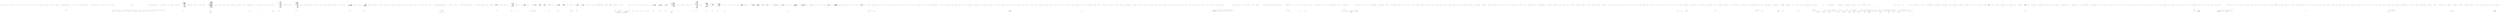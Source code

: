 digraph  {
m0_11 [cluster="System.TimeSpan.FromSeconds(double)", file="Client.feature.cs", label="Entry System.TimeSpan.FromSeconds(double)", span="0-0"];
m0_12 [cluster="System.TimeSpan.FromMinutes(double)", file="Client.feature.cs", label="Entry System.TimeSpan.FromMinutes(double)", span="0-0"];
m0_13 [cluster="System.TimeSpan.FromHours(double)", file="Client.feature.cs", label="Entry System.TimeSpan.FromHours(double)", span="0-0"];
m0_0 [cluster="Hangfire.SqlServer.SqlServerStorageOptions.SqlServerStorageOptions()", file="Client.feature.cs", label="Entry Hangfire.SqlServer.SqlServerStorageOptions.SqlServerStorageOptions()", span="26-26"];
m0_1 [cluster="Hangfire.SqlServer.SqlServerStorageOptions.SqlServerStorageOptions()", color=green, community=0, file="Client.feature.cs", label="TransactionIsolationLevel = null", prediction=0, span="28-28"];
m0_2 [cluster="Hangfire.SqlServer.SqlServerStorageOptions.SqlServerStorageOptions()", color=green, community=0, file="Client.feature.cs", label="QueuePollInterval = TimeSpan.FromSeconds(15)", prediction=1, span="29-29"];
m0_3 [cluster="Hangfire.SqlServer.SqlServerStorageOptions.SqlServerStorageOptions()", color=green, community=0, file="Client.feature.cs", label="InvisibilityTimeout = TimeSpan.FromMinutes(30)", prediction=2, span="30-30"];
m0_4 [cluster="Hangfire.SqlServer.SqlServerStorageOptions.SqlServerStorageOptions()", color=green, community=0, file="Client.feature.cs", label="JobExpirationCheckInterval = TimeSpan.FromHours(1)", prediction=3, span="31-31"];
m0_5 [cluster="Hangfire.SqlServer.SqlServerStorageOptions.SqlServerStorageOptions()", color=green, community=0, file="Client.feature.cs", label="CountersAggregateInterval = TimeSpan.FromMinutes(5)", prediction=4, span="32-32"];
m0_6 [cluster="Hangfire.SqlServer.SqlServerStorageOptions.SqlServerStorageOptions()", color=green, community=0, file="Client.feature.cs", label="PrepareSchemaIfNecessary = true", prediction=5, span="33-33"];
m0_7 [cluster="Hangfire.SqlServer.SqlServerStorageOptions.SqlServerStorageOptions()", color=green, community=0, file="Client.feature.cs", label="DashboardJobListLimit = 50000", prediction=6, span="34-34"];
m0_8 [cluster="Hangfire.SqlServer.SqlServerStorageOptions.SqlServerStorageOptions()", color=green, community=0, file="Client.feature.cs", label="_schema = Constants.DefaultSchema", prediction=7, span="35-35"];
m0_9 [cluster="Hangfire.SqlServer.SqlServerStorageOptions.SqlServerStorageOptions()", color=green, community=0, file="Client.feature.cs", label="TransactionTimeout = TimeSpan.FromMinutes(1)", prediction=8, span="36-36"];
m0_10 [cluster="Hangfire.SqlServer.SqlServerStorageOptions.SqlServerStorageOptions()", file="Client.feature.cs", label="Exit Hangfire.SqlServer.SqlServerStorageOptions.SqlServerStorageOptions()", span="26-26"];
m0_14 [file="Client.feature.cs", label="Hangfire.SqlServer.SqlServerStorageOptions", span=""];
m2_12 [cluster="System.ArgumentNullException.ArgumentNullException(string)", file="ClientJobDescriptor.cs", label="Entry System.ArgumentNullException.ArgumentNullException(string)", span="0-0"];
m2_17 [cluster="System.Threading.WaitHandle.WaitOne(System.TimeSpan)", file="ClientJobDescriptor.cs", label="Entry System.Threading.WaitHandle.WaitOne(System.TimeSpan)", span="0-0"];
m2_14 [cluster="Hangfire.Server.BackgroundProcessContext.Wait(System.TimeSpan)", file="ClientJobDescriptor.cs", label="Hangfire.Server.BackgroundProcessContext", span=""];
m2_16 [cluster="Hangfire.Server.BackgroundProcessContext.Wait(System.TimeSpan)", file="ClientJobDescriptor.cs", label="Exit Hangfire.Server.BackgroundProcessContext.Wait(System.TimeSpan)", span="57-57"];
m2_0 [cluster="Hangfire.Server.BackgroundProcessContext.BackgroundProcessContext(string, Hangfire.JobStorage, System.Collections.Generic.IDictionary<string, object>, System.Threading.CancellationToken)", file="ClientJobDescriptor.cs", label="Entry Hangfire.Server.BackgroundProcessContext.BackgroundProcessContext(string, Hangfire.JobStorage, System.Collections.Generic.IDictionary<string, object>, System.Threading.CancellationToken)", span="25-25"];
m2_5 [cluster="Hangfire.Server.BackgroundProcessContext.BackgroundProcessContext(string, Hangfire.JobStorage, System.Collections.Generic.IDictionary<string, object>, System.Threading.CancellationToken)", file="ClientJobDescriptor.cs", label="properties == null", span="33-33"];
m2_8 [cluster="Hangfire.Server.BackgroundProcessContext.BackgroundProcessContext(string, Hangfire.JobStorage, System.Collections.Generic.IDictionary<string, object>, System.Threading.CancellationToken)", color=green, community=0, file="ClientJobDescriptor.cs", label="Storage = storage", prediction=9, span="36-36"];
m2_10 [cluster="Hangfire.Server.BackgroundProcessContext.BackgroundProcessContext(string, Hangfire.JobStorage, System.Collections.Generic.IDictionary<string, object>, System.Threading.CancellationToken)", color=green, community=0, file="ClientJobDescriptor.cs", label="CancellationToken = cancellationToken", prediction=10, span="38-38"];
m2_6 [cluster="Hangfire.Server.BackgroundProcessContext.BackgroundProcessContext(string, Hangfire.JobStorage, System.Collections.Generic.IDictionary<string, object>, System.Threading.CancellationToken)", file="ClientJobDescriptor.cs", label="throw new ArgumentNullException(''properties'');", span="33-33"];
m2_11 [cluster="Hangfire.Server.BackgroundProcessContext.BackgroundProcessContext(string, Hangfire.JobStorage, System.Collections.Generic.IDictionary<string, object>, System.Threading.CancellationToken)", file="ClientJobDescriptor.cs", label="Exit Hangfire.Server.BackgroundProcessContext.BackgroundProcessContext(string, Hangfire.JobStorage, System.Collections.Generic.IDictionary<string, object>, System.Threading.CancellationToken)", span="25-25"];
m2_13 [cluster="System.Collections.Generic.Dictionary<TKey, TValue>.Dictionary(System.Collections.Generic.IDictionary<TKey, TValue>, System.Collections.Generic.IEqualityComparer<TKey>)", file="ClientJobDescriptor.cs", label="Entry System.Collections.Generic.Dictionary<TKey, TValue>.Dictionary(System.Collections.Generic.IDictionary<TKey, TValue>, System.Collections.Generic.IEqualityComparer<TKey>)", span="0-0"];
m2_18 [file="ClientJobDescriptor.cs", label="Hangfire.Server.BackgroundProcessContext", span=""];
m4_63 [cluster="System.Collections.Generic.List<T>.List()", file="DequeuedJobsWatcher.cs", label="Entry System.Collections.Generic.List<T>.List()", span="0-0"];
m4_362 [cluster="System.Func<T1, T2, T3, TResult>.Invoke(T1, T2, T3)", file="DequeuedJobsWatcher.cs", label="Entry System.Func<T1, T2, T3, TResult>.Invoke(T1, T2, T3)", span="0-0"];
m4_81 [cluster="long.Parse(string)", file="DequeuedJobsWatcher.cs", label="Entry long.Parse(string)", span="0-0"];
m4_0 [cluster="HangFire.States.ProcessingState.ProcessingState(string)", file="DequeuedJobsWatcher.cs", label="Entry HangFire.States.ProcessingState.ProcessingState(string)", span="27-27"];
m4_1 [cluster="HangFire.States.ProcessingState.ProcessingState(string)", file="DequeuedJobsWatcher.cs", label="ServerName = serverName", span="29-29"];
m4_2 [cluster="HangFire.States.ProcessingState.ProcessingState(string)", file="DequeuedJobsWatcher.cs", label="Exit HangFire.States.ProcessingState.ProcessingState(string)", span="27-27"];
m4_3 [cluster="HangFire.States.ProcessingState.GetProperties(HangFire.Common.JobMethod)", file="DequeuedJobsWatcher.cs", label="Entry HangFire.States.ProcessingState.GetProperties(HangFire.Common.JobMethod)", span="35-35"];
m4_137 [cluster="HangFire.SqlServer.SqlServerMonitoringApi.FetchedJobs(System.Collections.Generic.IEnumerable<int>)", file="DequeuedJobsWatcher.cs", label="Entry HangFire.SqlServer.SqlServerMonitoringApi.FetchedJobs(System.Collections.Generic.IEnumerable<int>)", span="544-544"];
m4_366 [cluster="HangFire.SqlServer.SqlServerMonitoringApi.FetchedJobs(System.Collections.Generic.IEnumerable<int>)", file="DequeuedJobsWatcher.cs", label="return UseConnection<JobList<FetchedJobDto>>(connection =>\r\n            {\r\n\r\n                const string fetchedJobsSql = @''\r\nselect j.*, jq.FetchedAt, s.Reason as StateReason, s.Data as StateData \r\nfrom HangFire.Job j\r\nleft join HangFire.State s on s.Id = j.StateId\r\nleft join HangFire.JobQueue jq on jq.JobId = j.Id\r\nwhere j.Id in @jobIds and jq.FetchedAt is not null'';\r\n\r\n                var jobs = connection.Query<SqlJob>(\r\n                    fetchedJobsSql,\r\n                    new { jobIds = jobIds })\r\n                    .ToList();\r\n\r\n                var result = new List<KeyValuePair<string, FetchedJobDto>>(jobs.Count);\r\n\r\n                foreach (var job in jobs)\r\n                {\r\n                    result.Add(new KeyValuePair<string, FetchedJobDto>(\r\n                        job.Id.ToString(),\r\n                        new FetchedJobDto\r\n                        {\r\n                            Job = DeserializeJob(job.InvocationData, job.Arguments),\r\n                            State = job.StateName,\r\n                            FetchedAt = job.FetchedAt\r\n                        }));\r\n                }\r\n\r\n                return new JobList<FetchedJobDto>(result);\r\n            });", span="546-576"];
m4_367 [cluster="HangFire.SqlServer.SqlServerMonitoringApi.FetchedJobs(System.Collections.Generic.IEnumerable<int>)", file="DequeuedJobsWatcher.cs", label="Exit HangFire.SqlServer.SqlServerMonitoringApi.FetchedJobs(System.Collections.Generic.IEnumerable<int>)", span="544-544"];
m4_363 [cluster="System.Collections.Generic.KeyValuePair<TKey, TValue>.KeyValuePair(TKey, TValue)", file="DequeuedJobsWatcher.cs", label="Entry System.Collections.Generic.KeyValuePair<TKey, TValue>.KeyValuePair(TKey, TValue)", span="0-0"];
m4_35 [cluster="HangFire.Common.JobHelper.FromStringTimestamp(string)", file="DequeuedJobsWatcher.cs", label="Entry HangFire.Common.JobHelper.FromStringTimestamp(string)", span="55-55"];
m4_180 [cluster="HangFire.SqlServer.SqlServerMonitoringApi.GetStatistics()", file="DequeuedJobsWatcher.cs", label="Entry HangFire.SqlServer.SqlServerMonitoringApi.GetStatistics()", span="288-288"];
m4_181 [cluster="HangFire.SqlServer.SqlServerMonitoringApi.GetStatistics()", file="DequeuedJobsWatcher.cs", label="return UseConnection<StatisticsDto>(connection =>\r\n            {\r\n                const string sql = @''\r\nselect StateName as [State], count(id) as [Count] From HangFire.Job \r\ngroup by StateName\r\nhaving StateName is not null;\r\nselect count(Id) from HangFire.Server;\r\nselect sum([Value]) from HangFire.Counter where [Key] = N'stats:succeeded';\r\nselect sum([Value]) from HangFire.Counter where [Key] = N'stats:deleted';\r\nselect count(*) from HangFire.[Set] where [Key] = N'recurring-jobs';\r\n'';\r\n\r\n                var stats = new StatisticsDto();\r\n                using (var multi = connection.QueryMultiple(sql))\r\n                {\r\n                    var countByStates = multi.Read().ToDictionary(x => x.State, x => x.Count);\r\n\r\n                    Func<string, int> getCountIfExists = name => countByStates.ContainsKey(name) ? countByStates[name] : 0;\r\n\r\n                    stats.Enqueued = getCountIfExists(EnqueuedState.StateName);\r\n                    stats.Failed = getCountIfExists(FailedState.StateName);\r\n                    stats.Processing = getCountIfExists(ProcessingState.StateName);\r\n                    stats.Scheduled = getCountIfExists(ScheduledState.StateName);\r\n\r\n                    stats.Servers = multi.Read<int>().Single();\r\n\r\n                    stats.Succeeded = multi.Read<int?>().SingleOrDefault() ?? 0;\r\n                    stats.Deleted = multi.Read<int?>().SingleOrDefault() ?? 0;\r\n\r\n                    stats.Recurring = multi.Read<int>().Single();\r\n                }\r\n\r\n                stats.Queues = _queueProviders\r\n                    .SelectMany(x => x.GetJobQueueMonitoringApi(connection).GetQueues())\r\n                    .Count();\r\n\r\n                return stats;\r\n            });", span="290-327"];
m4_182 [cluster="HangFire.SqlServer.SqlServerMonitoringApi.GetStatistics()", file="DequeuedJobsWatcher.cs", label="Exit HangFire.SqlServer.SqlServerMonitoringApi.GetStatistics()", span="288-288"];
m4_33 [cluster="HangFire.Storage.Monitoring.ProcessingJobDto.ProcessingJobDto()", file="DequeuedJobsWatcher.cs", label="Entry HangFire.Storage.Monitoring.ProcessingJobDto.ProcessingJobDto()", span="23-23"];
m4_47 [cluster="HangFire.SqlServer.SqlServerMonitoringApi.FailedByDatesCount()", file="DequeuedJobsWatcher.cs", label="Entry HangFire.SqlServer.SqlServerMonitoringApi.FailedByDatesCount()", span="105-105"];
m4_48 [cluster="HangFire.SqlServer.SqlServerMonitoringApi.FailedByDatesCount()", file="DequeuedJobsWatcher.cs", label="return GetTimelineStats(''failed'');", span="107-107"];
m4_49 [cluster="HangFire.SqlServer.SqlServerMonitoringApi.FailedByDatesCount()", file="DequeuedJobsWatcher.cs", label="Exit HangFire.SqlServer.SqlServerMonitoringApi.FailedByDatesCount()", span="105-105"];
m4_73 [cluster="HangFire.Common.JobHelper.FromNullableStringTimestamp(string)", file="DequeuedJobsWatcher.cs", label="Entry HangFire.Common.JobHelper.FromNullableStringTimestamp(string)", span="60-60"];
m4_316 [cluster="Unk.Open", file="DequeuedJobsWatcher.cs", label="Entry Unk.Open", span=""];
m4_148 [cluster="HangFire.SqlServer.SqlServerMonitoringApi.UseConnection<T>(System.Func<SqlConnection, T>)", file="DequeuedJobsWatcher.cs", label="Entry HangFire.SqlServer.SqlServerMonitoringApi.UseConnection<T>(System.Func<SqlConnection, T>)", span="424-424"];
m4_307 [cluster="HangFire.SqlServer.SqlServerMonitoringApi.UseConnection<T>(System.Func<SqlConnection, T>)", file="DequeuedJobsWatcher.cs", label="var connection = new SqlConnection(_connectionString)", span="427-427"];
m4_306 [cluster="HangFire.SqlServer.SqlServerMonitoringApi.UseConnection<T>(System.Func<SqlConnection, T>)", file="DequeuedJobsWatcher.cs", label="var transaction = new TransactionScope(TransactionScopeOption.Required, new TransactionOptions { IsolationLevel = IsolationLevel.ReadUncommitted })", span="426-426"];
m4_308 [cluster="HangFire.SqlServer.SqlServerMonitoringApi.UseConnection<T>(System.Func<SqlConnection, T>)", file="DequeuedJobsWatcher.cs", label="connection.Open()", span="429-429"];
m4_309 [cluster="HangFire.SqlServer.SqlServerMonitoringApi.UseConnection<T>(System.Func<SqlConnection, T>)", file="DequeuedJobsWatcher.cs", label="var result = action(connection)", span="431-431"];
m4_310 [cluster="HangFire.SqlServer.SqlServerMonitoringApi.UseConnection<T>(System.Func<SqlConnection, T>)", file="DequeuedJobsWatcher.cs", label="transaction.Complete()", span="433-433"];
m4_311 [cluster="HangFire.SqlServer.SqlServerMonitoringApi.UseConnection<T>(System.Func<SqlConnection, T>)", file="DequeuedJobsWatcher.cs", label="return result;", span="435-435"];
m4_312 [cluster="HangFire.SqlServer.SqlServerMonitoringApi.UseConnection<T>(System.Func<SqlConnection, T>)", file="DequeuedJobsWatcher.cs", label="Exit HangFire.SqlServer.SqlServerMonitoringApi.UseConnection<T>(System.Func<SqlConnection, T>)", span="424-424"];
m4_315 [cluster="SqlConnection.cstr", file="DequeuedJobsWatcher.cs", label="Entry SqlConnection.cstr", span=""];
m4_219 [cluster="HangFire.SqlServer.IPersistentJobQueueMonitoringApi.GetQueues()", file="DequeuedJobsWatcher.cs", label="Entry HangFire.SqlServer.IPersistentJobQueueMonitoringApi.GetQueues()", span="22-22"];
m4_141 [cluster="HangFire.SqlServer.SqlServerMonitoringApi.GetHourlyTimelineStats(string)", file="DequeuedJobsWatcher.cs", label="Entry HangFire.SqlServer.SqlServerMonitoringApi.GetHourlyTimelineStats(string)", span="330-330"];
m4_220 [cluster="HangFire.SqlServer.SqlServerMonitoringApi.GetHourlyTimelineStats(string)", file="DequeuedJobsWatcher.cs", label="return UseConnection<Dictionary<DateTime, long>>(connection =>\r\n            {\r\n                var endDate = DateTime.UtcNow;\r\n                var dates = new List<DateTime>();\r\n                for (var i = 0; i < 24; i++)\r\n                {\r\n                    dates.Add(endDate);\r\n                    endDate = endDate.AddHours(-1);\r\n                }\r\n\r\n                var keys = dates.Select(x => String.Format(''stats:{0}:{1}'', type, x.ToString(''yyyy-MM-dd-HH''))).ToList();\r\n\r\n                const string sqlQuery = @''\r\nselect [Key], count([Value]) as Count from [HangFire].[Counter]\r\ngroup by [Key]\r\nhaving [Key] in @keys'';\r\n\r\n                var valuesMap = connection.Query(\r\n                    sqlQuery,\r\n                    new { keys = keys })\r\n                    .ToDictionary(x => (string)x.Key, x => (long)x.Count);\r\n\r\n                foreach (var key in keys)\r\n                {\r\n                    if (!valuesMap.ContainsKey(key)) valuesMap.Add(key, 0);\r\n                }\r\n\r\n                var result = new Dictionary<DateTime, long>();\r\n                for (var i = 0; i < dates.Count; i++)\r\n                {\r\n                    var value = valuesMap[valuesMap.Keys.ElementAt(i)];\r\n                    result.Add(dates[i], value);\r\n                }\r\n\r\n                return result;\r\n            });", span="332-367"];
m4_221 [cluster="HangFire.SqlServer.SqlServerMonitoringApi.GetHourlyTimelineStats(string)", file="DequeuedJobsWatcher.cs", label="Exit HangFire.SqlServer.SqlServerMonitoringApi.GetHourlyTimelineStats(string)", span="330-330"];
m4_378 [cluster="Unk.ToString", file="DequeuedJobsWatcher.cs", label="Entry Unk.ToString", span=""];
m4_145 [cluster="HangFire.SqlServer.SqlServerMonitoringApi.JobDetails(string)", file="DequeuedJobsWatcher.cs", label="Entry HangFire.SqlServer.SqlServerMonitoringApi.JobDetails(string)", span="239-239"];
m4_146 [cluster="HangFire.SqlServer.SqlServerMonitoringApi.JobDetails(string)", file="DequeuedJobsWatcher.cs", label="return UseConnection<JobDetailsDto>(connection =>\r\n            {\r\n\r\n                const string sql = @''\r\nselect * from HangFire.Job where Id = @id\r\nselect * from HangFire.JobParameter where JobId = @id\r\nselect * from HangFire.State where JobId = @id order by Id desc'';\r\n\r\n                using (var multi = connection.QueryMultiple(sql, new { id = jobId }))\r\n                {\r\n                    var job = multi.Read<SqlJob>().SingleOrDefault();\r\n                    if (job == null) return null;\r\n\r\n                    var parameters = multi.Read<JobParameter>().ToDictionary(x => x.Name, x => x.Value);\r\n                    var history =\r\n                        multi.Read<SqlState>()\r\n                            .ToList()\r\n                            .Select(x => new StateHistoryDto\r\n                            {\r\n                                StateName = x.Name,\r\n                                CreatedAt = x.CreatedAt,\r\n                                Reason = x.Reason,\r\n                                Data = JobHelper.FromJson<Dictionary<string, string>>(x.Data)\r\n                            })\r\n                            .ToList();\r\n\r\n                    return new JobDetailsDto\r\n                    {\r\n                        CreatedAt = job.CreatedAt,\r\n                        Job = DeserializeJob(job.InvocationData, job.Arguments),\r\n                        History = history,\r\n                        Properties = parameters\r\n                    };\r\n                }\r\n            });", span="241-275"];
m4_147 [cluster="HangFire.SqlServer.SqlServerMonitoringApi.JobDetails(string)", file="DequeuedJobsWatcher.cs", label="Exit HangFire.SqlServer.SqlServerMonitoringApi.JobDetails(string)", span="239-239"];
m4_204 [cluster="System.Collections.Generic.IEnumerable<TSource>.SelectMany<TSource, TResult>(System.Func<TSource, System.Collections.Generic.IEnumerable<TResult>>)", file="DequeuedJobsWatcher.cs", label="Entry System.Collections.Generic.IEnumerable<TSource>.SelectMany<TSource, TResult>(System.Func<TSource, System.Collections.Generic.IEnumerable<TResult>>)", span="0-0"];
m4_325 [cluster="Unk.DeserializeJobs", file="DequeuedJobsWatcher.cs", label="Entry Unk.DeserializeJobs", span=""];
m4_23 [cluster="HangFire.SqlServer.SqlServerMonitoringApi.ProcessingCount()", file="DequeuedJobsWatcher.cs", label="Entry HangFire.SqlServer.SqlServerMonitoringApi.ProcessingCount()", span="69-69"];
m4_24 [cluster="HangFire.SqlServer.SqlServerMonitoringApi.ProcessingCount()", file="DequeuedJobsWatcher.cs", label="return GetNumberOfJobsByStateName(ProcessingState.StateName);", span="71-71"];
m4_25 [cluster="HangFire.SqlServer.SqlServerMonitoringApi.ProcessingCount()", file="DequeuedJobsWatcher.cs", label="Exit HangFire.SqlServer.SqlServerMonitoringApi.ProcessingCount()", span="69-69"];
m4_138 [cluster="HangFire.SqlServer.SqlServerMonitoringApi.HourlySucceededJobs()", file="DequeuedJobsWatcher.cs", label="Entry HangFire.SqlServer.SqlServerMonitoringApi.HourlySucceededJobs()", span="229-229"];
m4_139 [cluster="HangFire.SqlServer.SqlServerMonitoringApi.HourlySucceededJobs()", file="DequeuedJobsWatcher.cs", label="return GetHourlyTimelineStats(''succeeded'');", span="231-231"];
m4_140 [cluster="HangFire.SqlServer.SqlServerMonitoringApi.HourlySucceededJobs()", file="DequeuedJobsWatcher.cs", label="Exit HangFire.SqlServer.SqlServerMonitoringApi.HourlySucceededJobs()", span="229-229"];
m4_136 [cluster="HangFire.SqlServer.IPersistentJobQueueMonitoringApi.GetFetchedJobIds(string, int, int)", file="DequeuedJobsWatcher.cs", label="Entry HangFire.SqlServer.IPersistentJobQueueMonitoringApi.GetFetchedJobIds(string, int, int)", span="24-24"];
m4_201 [cluster="Unk.Read", file="DequeuedJobsWatcher.cs", label="Entry Unk.Read", span=""];
m4_345 [cluster="HangFire.Storage.InvocationData.Deserialize()", file="DequeuedJobsWatcher.cs", label="Entry HangFire.Storage.InvocationData.Deserialize()", span="38-38"];
m4_74 [cluster="HangFire.SqlServer.SqlServerMonitoringApi.SucceededJobs(int, int)", file="DequeuedJobsWatcher.cs", label="Entry HangFire.SqlServer.SqlServerMonitoringApi.SucceededJobs(int, int)", span="154-154"];
m4_75 [cluster="HangFire.SqlServer.SqlServerMonitoringApi.SucceededJobs(int, int)", file="DequeuedJobsWatcher.cs", label="return GetJobs(\r\n                from,\r\n                count,\r\n                SucceededState.StateName,\r\n                (sqlJob, job, stateData) => new SucceededJobDto\r\n                {\r\n                    Job = job,\r\n                    TotalDuration = stateData.ContainsKey(''PerformanceDuration'') && stateData.ContainsKey(''Latency'')\r\n                        ? (long?)long.Parse(stateData[''PerformanceDuration'']) + (long?)long.Parse(stateData[''Latency''])\r\n                        : null,\r\n                    SucceededAt = JobHelper.FromNullableStringTimestamp(stateData[''SucceededAt''])\r\n                });", span="156-167"];
m4_76 [cluster="HangFire.SqlServer.SqlServerMonitoringApi.SucceededJobs(int, int)", file="DequeuedJobsWatcher.cs", label="Exit HangFire.SqlServer.SqlServerMonitoringApi.SucceededJobs(int, int)", span="154-154"];
m4_66 [cluster="HangFire.SqlServer.SqlServerMonitoringApi.FailedJobs(int, int)", file="DequeuedJobsWatcher.cs", label="Entry HangFire.SqlServer.SqlServerMonitoringApi.FailedJobs(int, int)", span="137-137"];
m4_67 [cluster="HangFire.SqlServer.SqlServerMonitoringApi.FailedJobs(int, int)", file="DequeuedJobsWatcher.cs", label="return GetJobs(\r\n                from,\r\n                count,\r\n                FailedState.StateName,\r\n                (sqlJob, job, stateData) => new FailedJobDto\r\n                {\r\n                    Job = job,\r\n                    Reason = sqlJob.StateReason,\r\n                    ExceptionDetails = stateData[''ExceptionDetails''],\r\n                    ExceptionMessage = stateData[''ExceptionMessage''],\r\n                    ExceptionType = stateData[''ExceptionType''],\r\n                    FailedAt = JobHelper.FromNullableStringTimestamp(stateData[''FailedAt''])\r\n                });", span="139-151"];
m4_68 [cluster="HangFire.SqlServer.SqlServerMonitoringApi.FailedJobs(int, int)", file="DequeuedJobsWatcher.cs", label="Exit HangFire.SqlServer.SqlServerMonitoringApi.FailedJobs(int, int)", span="137-137"];
m4_215 [cluster="Unk.ContainsKey", file="DequeuedJobsWatcher.cs", label="Entry Unk.ContainsKey", span=""];
m4_42 [cluster="HangFire.Storage.Monitoring.ScheduledJobDto.ScheduledJobDto()", file="DequeuedJobsWatcher.cs", label="Entry HangFire.Storage.Monitoring.ScheduledJobDto.ScheduledJobDto()", span="23-23"];
m4_109 [cluster="Unk.EnqueuedJobs", file="DequeuedJobsWatcher.cs", label="Entry Unk.EnqueuedJobs", span=""];
m4_43 [cluster="HangFire.SqlServer.SqlServerMonitoringApi.SucceededByDatesCount()", file="DequeuedJobsWatcher.cs", label="Entry HangFire.SqlServer.SqlServerMonitoringApi.SucceededByDatesCount()", span="100-100"];
m4_44 [cluster="HangFire.SqlServer.SqlServerMonitoringApi.SucceededByDatesCount()", file="DequeuedJobsWatcher.cs", label="return GetTimelineStats(''succeeded'');", span="102-102"];
m4_45 [cluster="HangFire.SqlServer.SqlServerMonitoringApi.SucceededByDatesCount()", file="DequeuedJobsWatcher.cs", label="Exit HangFire.SqlServer.SqlServerMonitoringApi.SucceededByDatesCount()", span="100-100"];
m4_344 [cluster="HangFire.Common.JobHelper.FromJson<T>(string)", file="DequeuedJobsWatcher.cs", label="Entry HangFire.Common.JobHelper.FromJson<T>(string)", span="30-30"];
m4_15 [cluster="HangFire.SqlServer.SqlServerMonitoringApi.FetchedCount(string)", file="DequeuedJobsWatcher.cs", label="Entry HangFire.SqlServer.SqlServerMonitoringApi.FetchedCount(string)", span="56-56"];
m4_16 [cluster="HangFire.SqlServer.SqlServerMonitoringApi.FetchedCount(string)", file="DequeuedJobsWatcher.cs", label="var queueApi = GetQueueApi(queue)", span="58-58"];
m4_17 [cluster="HangFire.SqlServer.SqlServerMonitoringApi.FetchedCount(string)", file="DequeuedJobsWatcher.cs", label="var counters = queueApi.GetEnqueuedAndFetchedCount(queue)", span="59-59"];
m4_18 [cluster="HangFire.SqlServer.SqlServerMonitoringApi.FetchedCount(string)", file="DequeuedJobsWatcher.cs", label="return counters.FetchedCount ?? 0;", span="61-61"];
m4_19 [cluster="HangFire.SqlServer.SqlServerMonitoringApi.FetchedCount(string)", file="DequeuedJobsWatcher.cs", label="Exit HangFire.SqlServer.SqlServerMonitoringApi.FetchedCount(string)", span="56-56"];
m4_34 [cluster="System.Collections.Generic.Dictionary<TKey, TValue>.ContainsKey(TKey)", file="DequeuedJobsWatcher.cs", label="Entry System.Collections.Generic.Dictionary<TKey, TValue>.ContainsKey(TKey)", span="0-0"];
m4_200 [cluster="HangFire.Storage.Monitoring.StatisticsDto.StatisticsDto()", file="DequeuedJobsWatcher.cs", label="Entry HangFire.Storage.Monitoring.StatisticsDto.StatisticsDto()", span="18-18"];
m4_202 [cluster="System.Func<T, TResult>.Invoke(T)", file="DequeuedJobsWatcher.cs", label="Entry System.Func<T, TResult>.Invoke(T)", span="0-0"];
m4_364 [cluster="int.ToString()", file="DequeuedJobsWatcher.cs", label="Entry int.ToString()", span="0-0"];
m4_20 [cluster="HangFire.SqlServer.SqlServerMonitoringApi.FailedCount()", file="DequeuedJobsWatcher.cs", label="Entry HangFire.SqlServer.SqlServerMonitoringApi.FailedCount()", span="64-64"];
m4_21 [cluster="HangFire.SqlServer.SqlServerMonitoringApi.FailedCount()", file="DequeuedJobsWatcher.cs", label="return GetNumberOfJobsByStateName(FailedState.StateName);", span="66-66"];
m4_22 [cluster="HangFire.SqlServer.SqlServerMonitoringApi.FailedCount()", file="DequeuedJobsWatcher.cs", label="Exit HangFire.SqlServer.SqlServerMonitoringApi.FailedCount()", span="64-64"];
m4_64 [cluster="HangFire.Storage.Monitoring.ServerDto.ServerDto()", file="DequeuedJobsWatcher.cs", label="Entry HangFire.Storage.Monitoring.ServerDto.ServerDto()", span="21-21"];
m4_353 [cluster="HangFire.SqlServer.SqlServerMonitoringApi.DeserializeJobs<TDto>(System.Collections.Generic.ICollection<HangFire.SqlServer.Entities.SqlJob>, System.Func<HangFire.SqlServer.Entities.SqlJob, HangFire.Common.Job, System.Collections.Generic.Dictionary<string, string>, TDto>)", file="DequeuedJobsWatcher.cs", label="Entry HangFire.SqlServer.SqlServerMonitoringApi.DeserializeJobs<TDto>(System.Collections.Generic.ICollection<HangFire.SqlServer.Entities.SqlJob>, System.Func<HangFire.SqlServer.Entities.SqlJob, HangFire.Common.Job, System.Collections.Generic.Dictionary<string, string>, TDto>)", span="526-526"];
m4_358 [cluster="HangFire.SqlServer.SqlServerMonitoringApi.DeserializeJobs<TDto>(System.Collections.Generic.ICollection<HangFire.SqlServer.Entities.SqlJob>, System.Func<HangFire.SqlServer.Entities.SqlJob, HangFire.Common.Job, System.Collections.Generic.Dictionary<string, string>, TDto>)", file="DequeuedJobsWatcher.cs", label="result.Add(new KeyValuePair<string, TDto>(\r\n                    job.Id.ToString(), dto))", span="537-538"];
m4_354 [cluster="HangFire.SqlServer.SqlServerMonitoringApi.DeserializeJobs<TDto>(System.Collections.Generic.ICollection<HangFire.SqlServer.Entities.SqlJob>, System.Func<HangFire.SqlServer.Entities.SqlJob, HangFire.Common.Job, System.Collections.Generic.Dictionary<string, string>, TDto>)", file="DequeuedJobsWatcher.cs", label="var result = new List<KeyValuePair<string, TDto>>(jobs.Count)", span="530-530"];
m4_355 [cluster="HangFire.SqlServer.SqlServerMonitoringApi.DeserializeJobs<TDto>(System.Collections.Generic.ICollection<HangFire.SqlServer.Entities.SqlJob>, System.Func<HangFire.SqlServer.Entities.SqlJob, HangFire.Common.Job, System.Collections.Generic.Dictionary<string, string>, TDto>)", file="DequeuedJobsWatcher.cs", label=jobs, span="532-532"];
m4_357 [cluster="HangFire.SqlServer.SqlServerMonitoringApi.DeserializeJobs<TDto>(System.Collections.Generic.ICollection<HangFire.SqlServer.Entities.SqlJob>, System.Func<HangFire.SqlServer.Entities.SqlJob, HangFire.Common.Job, System.Collections.Generic.Dictionary<string, string>, TDto>)", file="DequeuedJobsWatcher.cs", label="var dto = selector(job, DeserializeJob(job.InvocationData, job.Arguments), stateData)", span="535-535"];
m4_359 [cluster="HangFire.SqlServer.SqlServerMonitoringApi.DeserializeJobs<TDto>(System.Collections.Generic.ICollection<HangFire.SqlServer.Entities.SqlJob>, System.Func<HangFire.SqlServer.Entities.SqlJob, HangFire.Common.Job, System.Collections.Generic.Dictionary<string, string>, TDto>)", file="DequeuedJobsWatcher.cs", label="return new JobList<TDto>(result);", span="541-541"];
m4_356 [cluster="HangFire.SqlServer.SqlServerMonitoringApi.DeserializeJobs<TDto>(System.Collections.Generic.ICollection<HangFire.SqlServer.Entities.SqlJob>, System.Func<HangFire.SqlServer.Entities.SqlJob, HangFire.Common.Job, System.Collections.Generic.Dictionary<string, string>, TDto>)", file="DequeuedJobsWatcher.cs", label="var stateData = JobHelper.FromJson<Dictionary<string, string>>(job.StateData)", span="534-534"];
m4_360 [cluster="HangFire.SqlServer.SqlServerMonitoringApi.DeserializeJobs<TDto>(System.Collections.Generic.ICollection<HangFire.SqlServer.Entities.SqlJob>, System.Func<HangFire.SqlServer.Entities.SqlJob, HangFire.Common.Job, System.Collections.Generic.Dictionary<string, string>, TDto>)", file="DequeuedJobsWatcher.cs", label="Exit HangFire.SqlServer.SqlServerMonitoringApi.DeserializeJobs<TDto>(System.Collections.Generic.ICollection<HangFire.SqlServer.Entities.SqlJob>, System.Func<HangFire.SqlServer.Entities.SqlJob, HangFire.Common.Job, System.Collections.Generic.Dictionary<string, string>, TDto>)", span="526-526"];
m4_313 [cluster="TransactionScope.cstr", file="DequeuedJobsWatcher.cs", label="Entry TransactionScope.cstr", span=""];
m4_104 [cluster="Unk.ToArray", file="DequeuedJobsWatcher.cs", label="Entry Unk.ToArray", span=""];
m4_284 [cluster="System.DateTime.AddDays(double)", file="DequeuedJobsWatcher.cs", label="Entry System.DateTime.AddDays(double)", span="0-0"];
m4_162 [cluster="HangFire.Storage.Monitoring.JobDetailsDto.JobDetailsDto()", file="DequeuedJobsWatcher.cs", label="Entry HangFire.Storage.Monitoring.JobDetailsDto.JobDetailsDto()", span="22-22"];
m4_305 [cluster="HangFire.SqlServer.PersistentJobQueueProviderCollection.GetProvider(string)", file="DequeuedJobsWatcher.cs", label="Entry HangFire.SqlServer.PersistentJobQueueProviderCollection.GetProvider(string)", span="53-53"];
m4_13 [cluster="HangFire.SqlServer.SqlServerMonitoringApi.GetQueueApi(string)", file="DequeuedJobsWatcher.cs", label="Entry HangFire.SqlServer.SqlServerMonitoringApi.GetQueueApi(string)", span="413-413"];
m4_298 [cluster="HangFire.SqlServer.SqlServerMonitoringApi.GetQueueApi(string)", file="DequeuedJobsWatcher.cs", label="return UseConnection<IPersistentJobQueueMonitoringApi>(connection =>\r\n            {\r\n                var provider = _queueProviders.GetProvider(queueName);\r\n                var monitoringApi = provider.GetJobQueueMonitoringApi(connection);\r\n\r\n                return monitoringApi;\r\n            });", span="415-421"];
m4_299 [cluster="HangFire.SqlServer.SqlServerMonitoringApi.GetQueueApi(string)", file="DequeuedJobsWatcher.cs", label="Exit HangFire.SqlServer.SqlServerMonitoringApi.GetQueueApi(string)", span="413-413"];
m4_88 [cluster="HangFire.Storage.Monitoring.DeletedJobDto.DeletedJobDto()", file="DequeuedJobsWatcher.cs", label="Entry HangFire.Storage.Monitoring.DeletedJobDto.DeletedJobDto()", span="7-7"];
m4_212 [cluster="lambda expression", file="DequeuedJobsWatcher.cs", label="Entry lambda expression", span="307-307"];
m4_54 [cluster="lambda expression", file="DequeuedJobsWatcher.cs", label="Entry lambda expression", span="112-134"];
m4_55 [cluster="lambda expression", color=green, community=0, file="DequeuedJobsWatcher.cs", label="var servers = connection.Query<Entities.Server>(\r\n                    @''select * from HangFire.Server'')\r\n                    .ToList()", prediction=11, span="114-116"];
m4_56 [cluster="lambda expression", color=green, community=0, file="DequeuedJobsWatcher.cs", label="var result = new List<ServerDto>()", prediction=12, span="118-118"];
m4_57 [cluster="lambda expression", color=green, community=0, file="DequeuedJobsWatcher.cs", label=servers, prediction=11, span="120-120"];
m4_59 [cluster="lambda expression", file="DequeuedJobsWatcher.cs", label="result.Add(new ServerDto\r\n                    {\r\n                        Name = server.Id,\r\n                        Heartbeat = server.LastHeartbeat,\r\n                        Queues = data.Queues,\r\n                        StartedAt = data.StartedAt.HasValue ? data.StartedAt.Value : DateTime.MinValue,\r\n                        WorkersCount = data.WorkerCount\r\n                    })", span="123-130"];
m4_60 [cluster="lambda expression", file="DequeuedJobsWatcher.cs", label="return result;", span="133-133"];
m4_58 [cluster="lambda expression", file="DequeuedJobsWatcher.cs", label="var data = JobHelper.FromJson<ServerData>(server.Data)", span="122-122"];
m4_93 [cluster="lambda expression", file="DequeuedJobsWatcher.cs", label="var tuples = _queueProviders\r\n                    .Select(x => x.GetJobQueueMonitoringApi(connection))\r\n                    .SelectMany(x => x.GetQueues(), (monitoring, queue) => new { Monitoring = monitoring, Queue = queue })\r\n                    .OrderBy(x => x.Queue)\r\n                    .ToArray()", span="187-191"];
m4_98 [cluster="lambda expression", file="DequeuedJobsWatcher.cs", label="result.Add(new QueueWithTopEnqueuedJobsDto\r\n                    {\r\n                        Name = tuple.Queue,\r\n                        Length = counters.EnqueuedCount ?? 0,\r\n                        Fetched = counters.FetchedCount,\r\n                        FirstJobs = EnqueuedJobs(enqueuedJobIds)\r\n                    })", span="200-206"];
m4_157 [cluster="lambda expression", file="DequeuedJobsWatcher.cs", label="return new JobDetailsDto\r\n                    {\r\n                        CreatedAt = job.CreatedAt,\r\n                        Job = DeserializeJob(job.InvocationData, job.Arguments),\r\n                        History = history,\r\n                        Properties = parameters\r\n                    };", span="267-273"];
m4_197 [cluster="lambda expression", file="DequeuedJobsWatcher.cs", label="stats.Queues = _queueProviders\r\n                    .SelectMany(x => x.GetJobQueueMonitoringApi(connection).GetQueues())\r\n                    .Count()", span="322-324"];
m4_301 [cluster="lambda expression", file="DequeuedJobsWatcher.cs", label="var provider = _queueProviders.GetProvider(queueName)", span="417-417"];
m4_323 [cluster="lambda expression", file="DequeuedJobsWatcher.cs", label="return DeserializeJobs(\r\n                    jobs,\r\n                    (sqlJob, job, stateData) => new EnqueuedJobDto\r\n                    {\r\n                        Job = job,\r\n                        State = sqlJob.StateName,\r\n                        EnqueuedAt = sqlJob.StateName == EnqueuedState.StateName\r\n                            ? JobHelper.FromNullableStringTimestamp(stateData[''EnqueuedAt''])\r\n                            : null\r\n                    });", span="456-465"];
m4_351 [cluster="lambda expression", file="DequeuedJobsWatcher.cs", label="return DeserializeJobs(jobs, selector);", span="522-522"];
m4_373 [cluster="lambda expression", file="DequeuedJobsWatcher.cs", label="result.Add(new KeyValuePair<string, FetchedJobDto>(\r\n                        job.Id.ToString(),\r\n                        new FetchedJobDto\r\n                        {\r\n                            Job = DeserializeJob(job.InvocationData, job.Arguments),\r\n                            State = job.StateName,\r\n                            FetchedAt = job.FetchedAt\r\n                        }))", span="565-572"];
m4_152 [cluster="lambda expression", file="DequeuedJobsWatcher.cs", label="var job = multi.Read<SqlJob>().SingleOrDefault()", span="251-251"];
m4_155 [cluster="lambda expression", file="DequeuedJobsWatcher.cs", label="var parameters = multi.Read<JobParameter>().ToDictionary(x => x.Name, x => x.Value)", span="254-254"];
m4_156 [cluster="lambda expression", file="DequeuedJobsWatcher.cs", label="var history =\r\n                        multi.Read<SqlState>()\r\n                            .ToList()\r\n                            .Select(x => new StateHistoryDto\r\n                            {\r\n                                StateName = x.Name,\r\n                                CreatedAt = x.CreatedAt,\r\n                                Reason = x.Reason,\r\n                                Data = JobHelper.FromJson<Dictionary<string, string>>(x.Data)\r\n                            })\r\n                            .ToList()", span="255-265"];
m4_171 [cluster="lambda expression", file="DequeuedJobsWatcher.cs", label="new StateHistoryDto\r\n                            {\r\n                                StateName = x.Name,\r\n                                CreatedAt = x.CreatedAt,\r\n                                Reason = x.Reason,\r\n                                Data = JobHelper.FromJson<Dictionary<string, string>>(x.Data)\r\n                            }", span="258-264"];
m4_193 [cluster="lambda expression", file="DequeuedJobsWatcher.cs", label="stats.Servers = multi.Read<int>().Single()", span="314-314"];
m4_194 [cluster="lambda expression", file="DequeuedJobsWatcher.cs", label="stats.Succeeded = multi.Read<int?>().SingleOrDefault() ?? 0", span="316-316"];
m4_195 [cluster="lambda expression", file="DequeuedJobsWatcher.cs", label="stats.Deleted = multi.Read<int?>().SingleOrDefault() ?? 0", span="317-317"];
m4_196 [cluster="lambda expression", file="DequeuedJobsWatcher.cs", label="stats.Recurring = multi.Read<int>().Single()", span="319-319"];
m4_322 [cluster="lambda expression", file="DequeuedJobsWatcher.cs", label="var jobs = connection.Query<SqlJob>(\r\n                    enqueuedJobsSql,\r\n                    new { jobIds = jobIds })\r\n                    .ToList()", span="451-454"];
m4_334 [cluster="lambda expression", file="DequeuedJobsWatcher.cs", label="var count = connection.Query<int>(\r\n                     sqlQuery,\r\n                     new { state = stateName })\r\n                     .Single()", span="476-479"];
m4_350 [cluster="lambda expression", file="DequeuedJobsWatcher.cs", label="var jobs = connection.Query<SqlJob>(\r\n                            jobsSql,\r\n                            new { stateName = stateName, start = @from + 1, end = @from + count })\r\n                            .ToList()", span="517-520"];
m4_370 [cluster="lambda expression", file="DequeuedJobsWatcher.cs", label="var jobs = connection.Query<SqlJob>(\r\n                    fetchedJobsSql,\r\n                    new { jobIds = jobIds })\r\n                    .ToList()", span="556-559"];
m4_61 [cluster="lambda expression", file="DequeuedJobsWatcher.cs", label="Exit lambda expression", span="112-134"];
m4_230 [cluster="lambda expression", file="DequeuedJobsWatcher.cs", label="var keys = dates.Select(x => String.Format(''stats:{0}:{1}'', type, x.ToString(''yyyy-MM-dd-HH''))).ToList()", span="342-342"];
m4_270 [cluster="lambda expression", file="DequeuedJobsWatcher.cs", label="var keys = stringDates.Select(x => String.Format(''stats:{0}:{1}'', type, x)).ToList()", span="385-385"];
m4_269 [cluster="lambda expression", file="DequeuedJobsWatcher.cs", label="var stringDates = dates.Select(x => x.ToString(''yyyy-MM-dd'')).ToList()", span="384-384"];
m4_224 [cluster="lambda expression", file="DequeuedJobsWatcher.cs", label="var dates = new List<DateTime>()", span="335-335"];
m4_265 [cluster="lambda expression", file="DequeuedJobsWatcher.cs", label="var dates = new List<DateTime>()", span="376-376"];
m4_30 [cluster="lambda expression", file="DequeuedJobsWatcher.cs", label="Entry lambda expression", span="79-84"];
m4_39 [cluster="lambda expression", file="DequeuedJobsWatcher.cs", label="Entry lambda expression", span="92-97"];
m4_69 [cluster="lambda expression", file="DequeuedJobsWatcher.cs", label="Entry lambda expression", span="143-151"];
m4_77 [cluster="lambda expression", file="DequeuedJobsWatcher.cs", label="Entry lambda expression", span="160-167"];
m4_85 [cluster="lambda expression", file="DequeuedJobsWatcher.cs", label="Entry lambda expression", span="176-180"];
m4_92 [cluster="lambda expression", file="DequeuedJobsWatcher.cs", label="Entry lambda expression", span="185-210"];
m4_94 [cluster="lambda expression", file="DequeuedJobsWatcher.cs", label="var result = new List<QueueWithTopEnqueuedJobsDto>(tuples.Length)", span="193-193"];
m4_110 [cluster="lambda expression", file="DequeuedJobsWatcher.cs", label="Entry lambda expression", span="188-188"];
m4_114 [cluster="lambda expression", file="DequeuedJobsWatcher.cs", label="Entry lambda expression", span="189-189"];
m4_118 [cluster="lambda expression", file="DequeuedJobsWatcher.cs", label="Entry lambda expression", span="189-189"];
m4_121 [cluster="lambda expression", file="DequeuedJobsWatcher.cs", label="Entry lambda expression", span="190-190"];
m4_95 [cluster="lambda expression", file="DequeuedJobsWatcher.cs", label=tuples, span="195-195"];
m4_96 [cluster="lambda expression", file="DequeuedJobsWatcher.cs", label="var enqueuedJobIds = tuple.Monitoring.GetEnqueuedJobIds(tuple.Queue, 0, 5)", span="197-197"];
m4_97 [cluster="lambda expression", file="DequeuedJobsWatcher.cs", label="var counters = tuple.Monitoring.GetEnqueuedAndFetchedCount(tuple.Queue)", span="198-198"];
m4_149 [cluster="lambda expression", file="DequeuedJobsWatcher.cs", label="Entry lambda expression", span="241-275"];
m4_158 [cluster="lambda expression", file="DequeuedJobsWatcher.cs", label="Exit lambda expression", span="241-275"];
m4_183 [cluster="lambda expression", file="DequeuedJobsWatcher.cs", label="Entry lambda expression", span="290-327"];
m4_185 [cluster="lambda expression", file="DequeuedJobsWatcher.cs", label="var stats = new StatisticsDto()", span="302-302"];
m4_198 [cluster="lambda expression", file="DequeuedJobsWatcher.cs", label="return stats;", span="326-326"];
m4_216 [cluster="lambda expression", file="DequeuedJobsWatcher.cs", label="Entry lambda expression", span="323-323"];
m4_222 [cluster="lambda expression", file="DequeuedJobsWatcher.cs", label="Entry lambda expression", span="332-367"];
m4_262 [cluster="lambda expression", file="DequeuedJobsWatcher.cs", label="Entry lambda expression", span="372-410"];
m4_300 [cluster="lambda expression", file="DequeuedJobsWatcher.cs", label="Entry lambda expression", span="415-421"];
m4_302 [cluster="lambda expression", file="DequeuedJobsWatcher.cs", label="var monitoringApi = provider.GetJobQueueMonitoringApi(connection)", span="418-418"];
m4_320 [cluster="lambda expression", file="DequeuedJobsWatcher.cs", label="Entry lambda expression", span="441-466"];
m4_324 [cluster="lambda expression", file="DequeuedJobsWatcher.cs", label="Exit lambda expression", span="441-466"];
m4_326 [cluster="lambda expression", file="DequeuedJobsWatcher.cs", label="Entry lambda expression", span="458-465"];
m4_332 [cluster="lambda expression", file="DequeuedJobsWatcher.cs", label="Entry lambda expression", span="471-482"];
m4_348 [cluster="lambda expression", file="DequeuedJobsWatcher.cs", label="Entry lambda expression", span="506-523"];
m4_352 [cluster="lambda expression", file="DequeuedJobsWatcher.cs", label="Exit lambda expression", span="506-523"];
m4_368 [cluster="lambda expression", file="DequeuedJobsWatcher.cs", label="Entry lambda expression", span="546-576"];
m4_371 [cluster="lambda expression", file="DequeuedJobsWatcher.cs", label="var result = new List<KeyValuePair<string, FetchedJobDto>>(jobs.Count)", span="561-561"];
m4_372 [cluster="lambda expression", file="DequeuedJobsWatcher.cs", label=jobs, span="563-563"];
m4_151 [cluster="lambda expression", file="DequeuedJobsWatcher.cs", label="var multi = connection.QueryMultiple(sql, new { id = jobId })", span="249-249"];
m4_153 [cluster="lambda expression", file="DequeuedJobsWatcher.cs", label="job == null", span="252-252"];
m4_164 [cluster="lambda expression", file="DequeuedJobsWatcher.cs", label="Entry lambda expression", span="254-254"];
m4_167 [cluster="lambda expression", file="DequeuedJobsWatcher.cs", label="Entry lambda expression", span="254-254"];
m4_170 [cluster="lambda expression", file="DequeuedJobsWatcher.cs", label="Entry lambda expression", span="258-264"];
m4_172 [cluster="lambda expression", file="DequeuedJobsWatcher.cs", label="Exit lambda expression", span="258-264"];
m4_186 [cluster="lambda expression", file="DequeuedJobsWatcher.cs", label="var multi = connection.QueryMultiple(sql)", span="303-303"];
m4_192 [cluster="lambda expression", file="DequeuedJobsWatcher.cs", label="stats.Scheduled = getCountIfExists(ScheduledState.StateName)", span="312-312"];
m4_321 [cluster="lambda expression", file="DequeuedJobsWatcher.cs", label="string enqueuedJobsSql = @''\r\nselect j.*, s.Reason as StateReason, s.Data as StateData \r\nfrom HangFire.Job j\r\nleft join HangFire.State s on s.Id = j.StateId\r\nleft join HangFire.JobQueue jq on jq.JobId = j.Id\r\nwhere j.Id in @jobIds and jq.FetchedAt is null''", span="444-449"];
m4_333 [cluster="lambda expression", file="DequeuedJobsWatcher.cs", label="string sqlQuery = @''\r\nselect count(Id) from HangFire.Job where StateName = @state''", span="473-474"];
m4_335 [cluster="lambda expression", file="DequeuedJobsWatcher.cs", label="return count;", span="481-481"];
m4_349 [cluster="lambda expression", file="DequeuedJobsWatcher.cs", label="string jobsSql = @''\r\nselect * from (\r\n  select j.*, s.Reason as StateReason, s.Data as StateData, row_number() over (order by j.Id desc) as row_num\r\n  from HangFire.Job j\r\n  left join HangFire.State s on j.StateId = s.Id\r\n  where j.StateName = @stateName\r\n) as j where j.row_num between @start and @end\r\n''", span="508-515"];
m4_369 [cluster="lambda expression", file="DequeuedJobsWatcher.cs", label="string fetchedJobsSql = @''\r\nselect j.*, jq.FetchedAt, s.Reason as StateReason, s.Data as StateData \r\nfrom HangFire.Job j\r\nleft join HangFire.State s on s.Id = j.StateId\r\nleft join HangFire.JobQueue jq on jq.JobId = j.Id\r\nwhere j.Id in @jobIds and jq.FetchedAt is not null''", span="549-554"];
m4_226 [cluster="lambda expression", file="DequeuedJobsWatcher.cs", label="i < 24", span="336-336"];
m4_231 [cluster="lambda expression", file="DequeuedJobsWatcher.cs", label="string sqlQuery = @''\r\nselect [Key], count([Value]) as Count from [HangFire].[Counter]\r\ngroup by [Key]\r\nhaving [Key] in @keys''", span="344-347"];
m4_249 [cluster="lambda expression", file="DequeuedJobsWatcher.cs", label="Entry lambda expression", span="342-342"];
m4_232 [cluster="lambda expression", file="DequeuedJobsWatcher.cs", label="var valuesMap = connection.Query(\r\n                    sqlQuery,\r\n                    new { keys = keys })\r\n                    .ToDictionary(x => (string)x.Key, x => (long)x.Count)", span="349-352"];
m4_233 [cluster="lambda expression", file="DequeuedJobsWatcher.cs", label=keys, span="354-354"];
m4_271 [cluster="lambda expression", file="DequeuedJobsWatcher.cs", label="string sqlQuery = @''\r\nselect [Key], count([Value]) as Count from [HangFire].[Counter]\r\ngroup by [Key]\r\nhaving [Key] in @keys''", span="387-390"];
m4_288 [cluster="lambda expression", file="DequeuedJobsWatcher.cs", label="Entry lambda expression", span="385-385"];
m4_272 [cluster="lambda expression", file="DequeuedJobsWatcher.cs", label="var valuesMap = connection.Query(\r\n                    sqlQuery,\r\n                    new { keys = keys })\r\n                    .ToDictionary(x => (string)x.Key, x => (long)x.Count)", span="392-395"];
m4_273 [cluster="lambda expression", file="DequeuedJobsWatcher.cs", label=keys, span="397-397"];
m4_266 [cluster="lambda expression", file="DequeuedJobsWatcher.cs", label="startDate <= endDate", span="378-378"];
m4_285 [cluster="lambda expression", file="DequeuedJobsWatcher.cs", label="Entry lambda expression", span="384-384"];
m4_278 [cluster="lambda expression", file="DequeuedJobsWatcher.cs", label="i < stringDates.Count", span="403-403"];
m4_223 [cluster="lambda expression", file="DequeuedJobsWatcher.cs", label="var endDate = DateTime.UtcNow", span="334-334"];
m4_225 [cluster="lambda expression", file="DequeuedJobsWatcher.cs", label="var i = 0", span="336-336"];
m4_227 [cluster="lambda expression", file="DequeuedJobsWatcher.cs", label="dates.Add(endDate)", span="338-338"];
m4_238 [cluster="lambda expression", file="DequeuedJobsWatcher.cs", label="i < dates.Count", span="360-360"];
m4_240 [cluster="lambda expression", file="DequeuedJobsWatcher.cs", label="result.Add(dates[i], value)", span="363-363"];
m4_264 [cluster="lambda expression", file="DequeuedJobsWatcher.cs", label="var startDate = endDate.AddDays(-7)", span="375-375"];
m4_267 [cluster="lambda expression", file="DequeuedJobsWatcher.cs", label="dates.Add(endDate)", span="380-380"];
m4_280 [cluster="lambda expression", file="DequeuedJobsWatcher.cs", label="result.Add(dates[i], value)", span="406-406"];
m4_32 [cluster="lambda expression", file="DequeuedJobsWatcher.cs", label="Exit lambda expression", span="79-84"];
m4_31 [cluster="lambda expression", file="DequeuedJobsWatcher.cs", label="new ProcessingJobDto\r\n                {\r\n                    Job = job,\r\n                    ServerId = stateData.ContainsKey(''ServerId'') ? stateData[''ServerId''] : stateData[''ServerName''],\r\n                    StartedAt = JobHelper.FromStringTimestamp(stateData[''StartedAt'']),\r\n                }", span="79-84"];
m4_41 [cluster="lambda expression", file="DequeuedJobsWatcher.cs", label="Exit lambda expression", span="92-97"];
m4_40 [cluster="lambda expression", file="DequeuedJobsWatcher.cs", label="new ScheduledJobDto\r\n                {\r\n                    Job = job,\r\n                    EnqueueAt = JobHelper.FromStringTimestamp(stateData[''EnqueueAt'']),\r\n                    ScheduledAt = JobHelper.FromStringTimestamp(stateData[''ScheduledAt''])\r\n                }", span="92-97"];
m4_289 [cluster="lambda expression", file="DequeuedJobsWatcher.cs", label="String.Format(''stats:{0}:{1}'', type, x)", span="385-385"];
m4_71 [cluster="lambda expression", file="DequeuedJobsWatcher.cs", label="Exit lambda expression", span="143-151"];
m4_70 [cluster="lambda expression", file="DequeuedJobsWatcher.cs", label="new FailedJobDto\r\n                {\r\n                    Job = job,\r\n                    Reason = sqlJob.StateReason,\r\n                    ExceptionDetails = stateData[''ExceptionDetails''],\r\n                    ExceptionMessage = stateData[''ExceptionMessage''],\r\n                    ExceptionType = stateData[''ExceptionType''],\r\n                    FailedAt = JobHelper.FromNullableStringTimestamp(stateData[''FailedAt''])\r\n                }", span="143-151"];
m4_79 [cluster="lambda expression", file="DequeuedJobsWatcher.cs", label="Exit lambda expression", span="160-167"];
m4_78 [cluster="lambda expression", file="DequeuedJobsWatcher.cs", label="new SucceededJobDto\r\n                {\r\n                    Job = job,\r\n                    TotalDuration = stateData.ContainsKey(''PerformanceDuration'') && stateData.ContainsKey(''Latency'')\r\n                        ? (long?)long.Parse(stateData[''PerformanceDuration'']) + (long?)long.Parse(stateData[''Latency''])\r\n                        : null,\r\n                    SucceededAt = JobHelper.FromNullableStringTimestamp(stateData[''SucceededAt''])\r\n                }", span="160-167"];
m4_87 [cluster="lambda expression", file="DequeuedJobsWatcher.cs", label="Exit lambda expression", span="176-180"];
m4_86 [cluster="lambda expression", file="DequeuedJobsWatcher.cs", label="new DeletedJobDto\r\n                {\r\n                    Job = job,\r\n                    DeletedAt = JobHelper.FromNullableStringTimestamp(stateData[''DeletedAt''])\r\n                }", span="176-180"];
m4_100 [cluster="lambda expression", file="DequeuedJobsWatcher.cs", label="Exit lambda expression", span="185-210"];
m4_111 [cluster="lambda expression", file="DequeuedJobsWatcher.cs", label="x.GetJobQueueMonitoringApi(connection)", span="188-188"];
m4_99 [cluster="lambda expression", file="DequeuedJobsWatcher.cs", label="return result;", span="209-209"];
m4_112 [cluster="lambda expression", file="DequeuedJobsWatcher.cs", label="Exit lambda expression", span="188-188"];
m4_116 [cluster="lambda expression", file="DequeuedJobsWatcher.cs", label="Exit lambda expression", span="189-189"];
m4_115 [cluster="lambda expression", file="DequeuedJobsWatcher.cs", label="x.GetQueues()", span="189-189"];
m4_120 [cluster="lambda expression", file="DequeuedJobsWatcher.cs", label="Exit lambda expression", span="189-189"];
m4_119 [cluster="lambda expression", file="DequeuedJobsWatcher.cs", label="new { Monitoring = monitoring, Queue = queue }", span="189-189"];
m4_123 [cluster="lambda expression", file="DequeuedJobsWatcher.cs", label="Exit lambda expression", span="190-190"];
m4_122 [cluster="lambda expression", file="DequeuedJobsWatcher.cs", label="x.Queue", span="190-190"];
m4_250 [cluster="lambda expression", file="DequeuedJobsWatcher.cs", label="String.Format(''stats:{0}:{1}'', type, x.ToString(''yyyy-MM-dd-HH''))", span="342-342"];
m4_150 [cluster="lambda expression", file="DequeuedJobsWatcher.cs", label="string sql = @''\r\nselect * from HangFire.Job where Id = @id\r\nselect * from HangFire.JobParameter where JobId = @id\r\nselect * from HangFire.State where JobId = @id order by Id desc''", span="244-247"];
m4_154 [cluster="lambda expression", file="DequeuedJobsWatcher.cs", label="return null;", span="252-252"];
m4_199 [cluster="lambda expression", file="DequeuedJobsWatcher.cs", label="Exit lambda expression", span="290-327"];
m4_184 [cluster="lambda expression", file="DequeuedJobsWatcher.cs", label="string sql = @''\r\nselect StateName as [State], count(id) as [Count] From HangFire.Job \r\ngroup by StateName\r\nhaving StateName is not null;\r\nselect count(Id) from HangFire.Server;\r\nselect sum([Value]) from HangFire.Counter where [Key] = N'stats:succeeded';\r\nselect sum([Value]) from HangFire.Counter where [Key] = N'stats:deleted';\r\nselect count(*) from HangFire.[Set] where [Key] = N'recurring-jobs';\r\n''", span="292-300"];
m4_217 [cluster="lambda expression", file="DequeuedJobsWatcher.cs", label="x.GetJobQueueMonitoringApi(connection).GetQueues()", span="323-323"];
m4_189 [cluster="lambda expression", file="DequeuedJobsWatcher.cs", label="stats.Enqueued = getCountIfExists(EnqueuedState.StateName)", span="309-309"];
m4_190 [cluster="lambda expression", file="DequeuedJobsWatcher.cs", label="stats.Failed = getCountIfExists(FailedState.StateName)", span="310-310"];
m4_191 [cluster="lambda expression", file="DequeuedJobsWatcher.cs", label="stats.Processing = getCountIfExists(ProcessingState.StateName)", span="311-311"];
m4_218 [cluster="lambda expression", file="DequeuedJobsWatcher.cs", label="Exit lambda expression", span="323-323"];
m4_243 [cluster="lambda expression", file="DequeuedJobsWatcher.cs", label="Exit lambda expression", span="332-367"];
m4_283 [cluster="lambda expression", file="DequeuedJobsWatcher.cs", label="Exit lambda expression", span="372-410"];
m4_263 [cluster="lambda expression", file="DequeuedJobsWatcher.cs", label="var endDate = DateTime.UtcNow.Date", span="374-374"];
m4_304 [cluster="lambda expression", file="DequeuedJobsWatcher.cs", label="Exit lambda expression", span="415-421"];
m4_303 [cluster="lambda expression", file="DequeuedJobsWatcher.cs", label="return monitoringApi;", span="420-420"];
m4_328 [cluster="lambda expression", file="DequeuedJobsWatcher.cs", label="Exit lambda expression", span="458-465"];
m4_327 [cluster="lambda expression", file="DequeuedJobsWatcher.cs", label="new EnqueuedJobDto\r\n                    {\r\n                        Job = job,\r\n                        State = sqlJob.StateName,\r\n                        EnqueuedAt = sqlJob.StateName == EnqueuedState.StateName\r\n                            ? JobHelper.FromNullableStringTimestamp(stateData[''EnqueuedAt''])\r\n                            : null\r\n                    }", span="458-465"];
m4_336 [cluster="lambda expression", file="DequeuedJobsWatcher.cs", label="Exit lambda expression", span="471-482"];
m4_375 [cluster="lambda expression", file="DequeuedJobsWatcher.cs", label="Exit lambda expression", span="546-576"];
m4_374 [cluster="lambda expression", file="DequeuedJobsWatcher.cs", label="return new JobList<FetchedJobDto>(result);", span="575-575"];
m4_187 [cluster="lambda expression", file="DequeuedJobsWatcher.cs", label="var countByStates = multi.Read().ToDictionary(x => x.State, x => x.Count)", span="305-305"];
m4_166 [cluster="lambda expression", file="DequeuedJobsWatcher.cs", label="Exit lambda expression", span="254-254"];
m4_165 [cluster="lambda expression", file="DequeuedJobsWatcher.cs", label="x.Name", span="254-254"];
m4_169 [cluster="lambda expression", file="DequeuedJobsWatcher.cs", label="Exit lambda expression", span="254-254"];
m4_168 [cluster="lambda expression", file="DequeuedJobsWatcher.cs", label="x.Value", span="254-254"];
m4_188 [cluster="lambda expression", file="DequeuedJobsWatcher.cs", label="Func<string, int> getCountIfExists = name => countByStates.ContainsKey(name) ? countByStates[name] : 0", span="307-307"];
m4_229 [cluster="lambda expression", file="DequeuedJobsWatcher.cs", label="i++", span="336-336"];
m4_251 [cluster="lambda expression", file="DequeuedJobsWatcher.cs", label="Exit lambda expression", span="342-342"];
m4_254 [cluster="lambda expression", file="DequeuedJobsWatcher.cs", label="Entry lambda expression", span="352-352"];
m4_257 [cluster="lambda expression", file="DequeuedJobsWatcher.cs", label="Entry lambda expression", span="352-352"];
m4_234 [cluster="lambda expression", file="DequeuedJobsWatcher.cs", label="!valuesMap.ContainsKey(key)", span="356-356"];
m4_235 [cluster="lambda expression", file="DequeuedJobsWatcher.cs", label="valuesMap.Add(key, 0)", span="356-356"];
m4_239 [cluster="lambda expression", file="DequeuedJobsWatcher.cs", label="var value = valuesMap[valuesMap.Keys.ElementAt(i)]", span="362-362"];
m4_236 [cluster="lambda expression", file="DequeuedJobsWatcher.cs", label="var result = new Dictionary<DateTime, long>()", span="359-359"];
m4_290 [cluster="lambda expression", file="DequeuedJobsWatcher.cs", label="Exit lambda expression", span="385-385"];
m4_292 [cluster="lambda expression", file="DequeuedJobsWatcher.cs", label="Entry lambda expression", span="395-395"];
m4_295 [cluster="lambda expression", file="DequeuedJobsWatcher.cs", label="Entry lambda expression", span="395-395"];
m4_274 [cluster="lambda expression", file="DequeuedJobsWatcher.cs", label="!valuesMap.ContainsKey(key)", span="399-399"];
m4_275 [cluster="lambda expression", file="DequeuedJobsWatcher.cs", label="valuesMap.Add(key, 0)", span="399-399"];
m4_279 [cluster="lambda expression", file="DequeuedJobsWatcher.cs", label="var value = valuesMap[valuesMap.Keys.ElementAt(i)]", span="405-405"];
m4_276 [cluster="lambda expression", file="DequeuedJobsWatcher.cs", label="var result = new Dictionary<DateTime, long>()", span="402-402"];
m4_268 [cluster="lambda expression", file="DequeuedJobsWatcher.cs", label="endDate = endDate.AddDays(-1)", span="381-381"];
m4_287 [cluster="lambda expression", file="DequeuedJobsWatcher.cs", label="Exit lambda expression", span="384-384"];
m4_286 [cluster="lambda expression", file="DequeuedJobsWatcher.cs", label="x.ToString(''yyyy-MM-dd'')", span="384-384"];
m4_277 [cluster="lambda expression", file="DequeuedJobsWatcher.cs", label="var i = 0", span="403-403"];
m4_281 [cluster="lambda expression", file="DequeuedJobsWatcher.cs", label="i++", span="403-403"];
m4_282 [cluster="lambda expression", file="DequeuedJobsWatcher.cs", label="return result;", span="409-409"];
m4_228 [cluster="lambda expression", file="DequeuedJobsWatcher.cs", label="endDate = endDate.AddHours(-1)", span="339-339"];
m4_237 [cluster="lambda expression", file="DequeuedJobsWatcher.cs", label="var i = 0", span="360-360"];
m4_241 [cluster="lambda expression", file="DequeuedJobsWatcher.cs", label="i++", span="360-360"];
m4_242 [cluster="lambda expression", file="DequeuedJobsWatcher.cs", label="return result;", span="366-366"];
m4_206 [cluster="lambda expression", file="DequeuedJobsWatcher.cs", label="Entry lambda expression", span="305-305"];
m4_209 [cluster="lambda expression", file="DequeuedJobsWatcher.cs", label="Entry lambda expression", span="305-305"];
m4_213 [cluster="lambda expression", file="DequeuedJobsWatcher.cs", label="countByStates.ContainsKey(name) ? countByStates[name] : 0", span="307-307"];
m4_256 [cluster="lambda expression", file="DequeuedJobsWatcher.cs", label="Exit lambda expression", span="352-352"];
m4_255 [cluster="lambda expression", file="DequeuedJobsWatcher.cs", label="(string)x.Key", span="352-352"];
m4_259 [cluster="lambda expression", file="DequeuedJobsWatcher.cs", label="Exit lambda expression", span="352-352"];
m4_258 [cluster="lambda expression", file="DequeuedJobsWatcher.cs", label="(long)x.Count", span="352-352"];
m4_294 [cluster="lambda expression", file="DequeuedJobsWatcher.cs", label="Exit lambda expression", span="395-395"];
m4_293 [cluster="lambda expression", file="DequeuedJobsWatcher.cs", label="(string)x.Key", span="395-395"];
m4_297 [cluster="lambda expression", file="DequeuedJobsWatcher.cs", label="Exit lambda expression", span="395-395"];
m4_296 [cluster="lambda expression", file="DequeuedJobsWatcher.cs", label="(long)x.Count", span="395-395"];
m4_208 [cluster="lambda expression", file="DequeuedJobsWatcher.cs", label="Exit lambda expression", span="305-305"];
m4_207 [cluster="lambda expression", file="DequeuedJobsWatcher.cs", label="x.State", span="305-305"];
m4_211 [cluster="lambda expression", file="DequeuedJobsWatcher.cs", label="Exit lambda expression", span="305-305"];
m4_210 [cluster="lambda expression", file="DequeuedJobsWatcher.cs", label="x.Count", span="305-305"];
m4_214 [cluster="lambda expression", file="DequeuedJobsWatcher.cs", label="Exit lambda expression", span="307-307"];
m4_108 [cluster="HangFire.Storage.Monitoring.QueueWithTopEnqueuedJobsDto.QueueWithTopEnqueuedJobsDto()", file="DequeuedJobsWatcher.cs", label="Entry HangFire.Storage.Monitoring.QueueWithTopEnqueuedJobsDto.QueueWithTopEnqueuedJobsDto()", span="18-18"];
m4_65 [cluster="System.Collections.Generic.List<T>.Add(T)", file="DequeuedJobsWatcher.cs", label="Entry System.Collections.Generic.List<T>.Add(T)", span="0-0"];
m4_62 [cluster="Unk.ToList", file="DequeuedJobsWatcher.cs", label="Entry Unk.ToList", span=""];
m4_291 [cluster="Unk.Format", file="DequeuedJobsWatcher.cs", label="Entry Unk.Format", span=""];
m4_29 [cluster="HangFire.SqlServer.SqlServerMonitoringApi.GetJobs<TDto>(int, int, string, System.Func<HangFire.SqlServer.Entities.SqlJob, HangFire.Common.Job, System.Collections.Generic.Dictionary<string, string>, TDto>)", file="DequeuedJobsWatcher.cs", label="Entry HangFire.SqlServer.SqlServerMonitoringApi.GetJobs<TDto>(int, int, string, System.Func<HangFire.SqlServer.Entities.SqlJob, HangFire.Common.Job, System.Collections.Generic.Dictionary<string, string>, TDto>)", span="500-500"];
m4_346 [cluster="HangFire.SqlServer.SqlServerMonitoringApi.GetJobs<TDto>(int, int, string, System.Func<HangFire.SqlServer.Entities.SqlJob, HangFire.Common.Job, System.Collections.Generic.Dictionary<string, string>, TDto>)", file="DequeuedJobsWatcher.cs", label="return UseConnection<JobList<TDto>>(connection =>\r\n            {\r\n                const string jobsSql = @''\r\nselect * from (\r\n  select j.*, s.Reason as StateReason, s.Data as StateData, row_number() over (order by j.Id desc) as row_num\r\n  from HangFire.Job j\r\n  left join HangFire.State s on j.StateId = s.Id\r\n  where j.StateName = @stateName\r\n) as j where j.row_num between @start and @end\r\n'';\r\n\r\n                var jobs = connection.Query<SqlJob>(\r\n                            jobsSql,\r\n                            new { stateName = stateName, start = @from + 1, end = @from + count })\r\n                            .ToList();\r\n\r\n                return DeserializeJobs(jobs, selector);\r\n            });", span="506-523"];
m4_347 [cluster="HangFire.SqlServer.SqlServerMonitoringApi.GetJobs<TDto>(int, int, string, System.Func<HangFire.SqlServer.Entities.SqlJob, HangFire.Common.Job, System.Collections.Generic.Dictionary<string, string>, TDto>)", file="DequeuedJobsWatcher.cs", label="Exit HangFire.SqlServer.SqlServerMonitoringApi.GetJobs<TDto>(int, int, string, System.Func<HangFire.SqlServer.Entities.SqlJob, HangFire.Common.Job, System.Collections.Generic.Dictionary<string, string>, TDto>)", span="500-500"];
m4_379 [cluster="HangFire.Storage.Monitoring.FetchedJobDto.FetchedJobDto()", file="DequeuedJobsWatcher.cs", label="Entry HangFire.Storage.Monitoring.FetchedJobDto.FetchedJobDto()", span="21-21"];
m4_252 [cluster="System.DateTime.ToString(string)", file="DequeuedJobsWatcher.cs", label="Entry System.DateTime.ToString(string)", span="0-0"];
m4_131 [cluster="HangFire.SqlServer.SqlServerMonitoringApi.FetchedJobs(string, int, int)", file="DequeuedJobsWatcher.cs", label="Entry HangFire.SqlServer.SqlServerMonitoringApi.FetchedJobs(string, int, int)", span="221-221"];
m4_132 [cluster="HangFire.SqlServer.SqlServerMonitoringApi.FetchedJobs(string, int, int)", file="DequeuedJobsWatcher.cs", label="var queueApi = GetQueueApi(queue)", span="223-223"];
m4_134 [cluster="HangFire.SqlServer.SqlServerMonitoringApi.FetchedJobs(string, int, int)", file="DequeuedJobsWatcher.cs", label="return FetchedJobs(fetchedJobIds);", span="226-226"];
m4_133 [cluster="HangFire.SqlServer.SqlServerMonitoringApi.FetchedJobs(string, int, int)", file="DequeuedJobsWatcher.cs", label="var fetchedJobIds = queueApi.GetFetchedJobIds(queue, from, perPage)", span="224-224"];
m4_135 [cluster="HangFire.SqlServer.SqlServerMonitoringApi.FetchedJobs(string, int, int)", file="DequeuedJobsWatcher.cs", label="Exit HangFire.SqlServer.SqlServerMonitoringApi.FetchedJobs(string, int, int)", span="221-221"];
m4_105 [cluster="List<QueueWithTopEnqueuedJobsDto>.cstr", file="DequeuedJobsWatcher.cs", label="Entry List<QueueWithTopEnqueuedJobsDto>.cstr", span=""];
m4_248 [cluster="Unk.ElementAt", file="DequeuedJobsWatcher.cs", label="Entry Unk.ElementAt", span=""];
m4_130 [cluster="HangFire.SqlServer.SqlServerMonitoringApi.EnqueuedJobs(System.Collections.Generic.IEnumerable<int>)", file="DequeuedJobsWatcher.cs", label="Entry HangFire.SqlServer.SqlServerMonitoringApi.EnqueuedJobs(System.Collections.Generic.IEnumerable<int>)", span="439-439"];
m4_318 [cluster="HangFire.SqlServer.SqlServerMonitoringApi.EnqueuedJobs(System.Collections.Generic.IEnumerable<int>)", file="DequeuedJobsWatcher.cs", label="return UseConnection<JobList<EnqueuedJobDto>>(connection =>\r\n            {\r\n\r\n                const string enqueuedJobsSql = @''\r\nselect j.*, s.Reason as StateReason, s.Data as StateData \r\nfrom HangFire.Job j\r\nleft join HangFire.State s on s.Id = j.StateId\r\nleft join HangFire.JobQueue jq on jq.JobId = j.Id\r\nwhere j.Id in @jobIds and jq.FetchedAt is null'';\r\n\r\n                var jobs = connection.Query<SqlJob>(\r\n                    enqueuedJobsSql,\r\n                    new { jobIds = jobIds })\r\n                    .ToList();\r\n\r\n                return DeserializeJobs(\r\n                    jobs,\r\n                    (sqlJob, job, stateData) => new EnqueuedJobDto\r\n                    {\r\n                        Job = job,\r\n                        State = sqlJob.StateName,\r\n                        EnqueuedAt = sqlJob.StateName == EnqueuedState.StateName\r\n                            ? JobHelper.FromNullableStringTimestamp(stateData[''EnqueuedAt''])\r\n                            : null\r\n                    });\r\n            });", span="441-466"];
m4_319 [cluster="HangFire.SqlServer.SqlServerMonitoringApi.EnqueuedJobs(System.Collections.Generic.IEnumerable<int>)", file="DequeuedJobsWatcher.cs", label="Exit HangFire.SqlServer.SqlServerMonitoringApi.EnqueuedJobs(System.Collections.Generic.IEnumerable<int>)", span="439-439"];
m4_377 [cluster="KeyValuePair<string, FetchedJobDto>.cstr", file="DequeuedJobsWatcher.cs", label="Entry KeyValuePair<string, FetchedJobDto>.cstr", span=""];
m4_245 [cluster="Unk.Query", file="DequeuedJobsWatcher.cs", label="Entry Unk.Query", span=""];
m4_26 [cluster="HangFire.SqlServer.SqlServerMonitoringApi.ProcessingJobs(int, int)", file="DequeuedJobsWatcher.cs", label="Entry HangFire.SqlServer.SqlServerMonitoringApi.ProcessingJobs(int, int)", span="74-74"];
m4_27 [cluster="HangFire.SqlServer.SqlServerMonitoringApi.ProcessingJobs(int, int)", file="DequeuedJobsWatcher.cs", label="return GetJobs(\r\n                from, count,\r\n                ProcessingState.StateName,\r\n                (sqlJob, job, stateData) => new ProcessingJobDto\r\n                {\r\n                    Job = job,\r\n                    ServerId = stateData.ContainsKey(''ServerId'') ? stateData[''ServerId''] : stateData[''ServerName''],\r\n                    StartedAt = JobHelper.FromStringTimestamp(stateData[''StartedAt'']),\r\n                });", span="76-84"];
m4_28 [cluster="HangFire.SqlServer.SqlServerMonitoringApi.ProcessingJobs(int, int)", file="DequeuedJobsWatcher.cs", label="Exit HangFire.SqlServer.SqlServerMonitoringApi.ProcessingJobs(int, int)", span="74-74"];
m4_246 [cluster="Unk.Add", file="DequeuedJobsWatcher.cs", label="Entry Unk.Add", span=""];
m4_317 [cluster="Unk.Complete", file="DequeuedJobsWatcher.cs", label="Entry Unk.Complete", span=""];
m4_314 [cluster="TransactionOptions.cstr", file="DequeuedJobsWatcher.cs", label="Entry TransactionOptions.cstr", span=""];
m4_376 [cluster="List<KeyValuePair<string, FetchedJobDto>>.cstr", file="DequeuedJobsWatcher.cs", label="Entry List<KeyValuePair<string, FetchedJobDto>>.cstr", span=""];
m4_7 [cluster="HangFire.SqlServer.SqlServerMonitoringApi.GetNumberOfJobsByStateName(string)", file="DequeuedJobsWatcher.cs", label="Entry HangFire.SqlServer.SqlServerMonitoringApi.GetNumberOfJobsByStateName(string)", span="469-469"];
m4_244 [cluster="System.DateTime.AddHours(double)", file="DequeuedJobsWatcher.cs", label="Entry System.DateTime.AddHours(double)", span="0-0"];
m4_4 [cluster="HangFire.States.ProcessingState.GetProperties(HangFire.Common.JobMethod)", file="DequeuedJobsWatcher.cs", label="return new Dictionary<string, string>\r\n                {\r\n                    { ''StartedAt'', JobHelper.ToStringTimestamp(DateTime.UtcNow) },\r\n                    { ''ServerName'', ServerName }\r\n                };", span="37-41"];
m4_5 [cluster="HangFire.States.ProcessingState.GetProperties(HangFire.Common.JobMethod)", file="DequeuedJobsWatcher.cs", label="Exit HangFire.States.ProcessingState.GetProperties(HangFire.Common.JobMethod)", span="35-35"];
m4_6 [cluster="System.Collections.Generic.Dictionary<TKey, TValue>.Dictionary()", file="DequeuedJobsWatcher.cs", label="Entry System.Collections.Generic.Dictionary<TKey, TValue>.Dictionary()", span="0-0"];
m4_159 [cluster="Unk.QueryMultiple", file="DequeuedJobsWatcher.cs", label="Entry Unk.QueryMultiple", span=""];
m4_80 [cluster="HangFire.Storage.Monitoring.SucceededJobDto.SucceededJobDto()", file="DequeuedJobsWatcher.cs", label="Entry HangFire.Storage.Monitoring.SucceededJobDto.SucceededJobDto()", span="23-23"];
m4_36 [cluster="HangFire.SqlServer.SqlServerMonitoringApi.ScheduledJobs(int, int)", file="DequeuedJobsWatcher.cs", label="Entry HangFire.SqlServer.SqlServerMonitoringApi.ScheduledJobs(int, int)", span="87-87"];
m4_37 [cluster="HangFire.SqlServer.SqlServerMonitoringApi.ScheduledJobs(int, int)", file="DequeuedJobsWatcher.cs", label="return GetJobs(\r\n                from, count,\r\n                ScheduledState.StateName,\r\n                (sqlJob, job, stateData) => new ScheduledJobDto\r\n                {\r\n                    Job = job,\r\n                    EnqueueAt = JobHelper.FromStringTimestamp(stateData[''EnqueueAt'']),\r\n                    ScheduledAt = JobHelper.FromStringTimestamp(stateData[''ScheduledAt''])\r\n                });", span="89-97"];
m4_38 [cluster="HangFire.SqlServer.SqlServerMonitoringApi.ScheduledJobs(int, int)", file="DequeuedJobsWatcher.cs", label="Exit HangFire.SqlServer.SqlServerMonitoringApi.ScheduledJobs(int, int)", span="87-87"];
m4_177 [cluster="HangFire.SqlServer.SqlServerMonitoringApi.DeletedListCount()", file="DequeuedJobsWatcher.cs", label="Entry HangFire.SqlServer.SqlServerMonitoringApi.DeletedListCount()", span="283-283"];
m4_178 [cluster="HangFire.SqlServer.SqlServerMonitoringApi.DeletedListCount()", file="DequeuedJobsWatcher.cs", label="return GetNumberOfJobsByStateName(DeletedState.StateName);", span="285-285"];
m4_179 [cluster="HangFire.SqlServer.SqlServerMonitoringApi.DeletedListCount()", file="DequeuedJobsWatcher.cs", label="Exit HangFire.SqlServer.SqlServerMonitoringApi.DeletedListCount()", span="283-283"];
m4_124 [cluster="HangFire.SqlServer.SqlServerMonitoringApi.EnqueuedJobs(string, int, int)", file="DequeuedJobsWatcher.cs", label="Entry HangFire.SqlServer.SqlServerMonitoringApi.EnqueuedJobs(string, int, int)", span="213-213"];
m4_125 [cluster="HangFire.SqlServer.SqlServerMonitoringApi.EnqueuedJobs(string, int, int)", file="DequeuedJobsWatcher.cs", label="var queueApi = GetQueueApi(queue)", span="215-215"];
m4_127 [cluster="HangFire.SqlServer.SqlServerMonitoringApi.EnqueuedJobs(string, int, int)", file="DequeuedJobsWatcher.cs", label="return EnqueuedJobs(enqueuedJobIds);", span="218-218"];
m4_126 [cluster="HangFire.SqlServer.SqlServerMonitoringApi.EnqueuedJobs(string, int, int)", file="DequeuedJobsWatcher.cs", label="var enqueuedJobIds = queueApi.GetEnqueuedJobIds(queue, from, perPage)", span="216-216"];
m4_128 [cluster="HangFire.SqlServer.SqlServerMonitoringApi.EnqueuedJobs(string, int, int)", file="DequeuedJobsWatcher.cs", label="Exit HangFire.SqlServer.SqlServerMonitoringApi.EnqueuedJobs(string, int, int)", span="213-213"];
m4_50 [cluster="HangFire.SqlServer.SqlServerMonitoringApi.Servers()", file="DequeuedJobsWatcher.cs", label="Entry HangFire.SqlServer.SqlServerMonitoringApi.Servers()", span="110-110"];
m4_51 [cluster="HangFire.SqlServer.SqlServerMonitoringApi.Servers()", color=green, community=0, file="DequeuedJobsWatcher.cs", label="return UseConnection<IList<ServerDto>>(connection =>\r\n            {\r\n                var servers = connection.Query<Entities.Server>(\r\n                    @''select * from HangFire.Server'')\r\n                    .ToList();\r\n\r\n                var result = new List<ServerDto>();\r\n\r\n                foreach (var server in servers)\r\n                {\r\n                    var data = JobHelper.FromJson<ServerData>(server.Data);\r\n                    result.Add(new ServerDto\r\n                    {\r\n                        Name = server.Id,\r\n                        Heartbeat = server.LastHeartbeat,\r\n                        Queues = data.Queues,\r\n                        StartedAt = data.StartedAt.HasValue ? data.StartedAt.Value : DateTime.MinValue,\r\n                        WorkersCount = data.WorkerCount\r\n                    });\r\n                }\r\n\r\n                return result;\r\n            });", prediction=14, span="112-134"];
m4_52 [cluster="HangFire.SqlServer.SqlServerMonitoringApi.Servers()", file="DequeuedJobsWatcher.cs", label="Exit HangFire.SqlServer.SqlServerMonitoringApi.Servers()", span="110-110"];
m4_253 [cluster="string.Format(string, object, object)", file="DequeuedJobsWatcher.cs", label="Entry string.Format(string, object, object)", span="0-0"];
m4_102 [cluster="Unk.SelectMany", file="DequeuedJobsWatcher.cs", label="Entry Unk.SelectMany", span=""];
m4_161 [cluster="Unk.ToDictionary", file="DequeuedJobsWatcher.cs", label="Entry Unk.ToDictionary", span=""];
m4_174 [cluster="HangFire.SqlServer.SqlServerMonitoringApi.SucceededListCount()", file="DequeuedJobsWatcher.cs", label="Entry HangFire.SqlServer.SqlServerMonitoringApi.SucceededListCount()", span="278-278"];
m4_175 [cluster="HangFire.SqlServer.SqlServerMonitoringApi.SucceededListCount()", file="DequeuedJobsWatcher.cs", label="return GetNumberOfJobsByStateName(SucceededState.StateName);", span="280-280"];
m4_176 [cluster="HangFire.SqlServer.SqlServerMonitoringApi.SucceededListCount()", file="DequeuedJobsWatcher.cs", label="Exit HangFire.SqlServer.SqlServerMonitoringApi.SucceededListCount()", span="278-278"];
m4_337 [cluster="HangFire.SqlServer.SqlServerMonitoringApi.DeserializeJob(string, string)", file="DequeuedJobsWatcher.cs", label="Entry HangFire.SqlServer.SqlServerMonitoringApi.DeserializeJob(string, string)", span="485-485"];
m4_338 [cluster="HangFire.SqlServer.SqlServerMonitoringApi.DeserializeJob(string, string)", file="DequeuedJobsWatcher.cs", label="var data = JobHelper.FromJson<InvocationData>(invocationData)", span="487-487"];
m4_339 [cluster="HangFire.SqlServer.SqlServerMonitoringApi.DeserializeJob(string, string)", file="DequeuedJobsWatcher.cs", label="data.Arguments = arguments", span="488-488"];
m4_340 [cluster="HangFire.SqlServer.SqlServerMonitoringApi.DeserializeJob(string, string)", file="DequeuedJobsWatcher.cs", label="return data.Deserialize();", span="492-492"];
m4_342 [cluster="HangFire.SqlServer.SqlServerMonitoringApi.DeserializeJob(string, string)", file="DequeuedJobsWatcher.cs", label="return null;", span="496-496"];
m4_341 [cluster="HangFire.SqlServer.SqlServerMonitoringApi.DeserializeJob(string, string)", file="DequeuedJobsWatcher.cs", label=JobLoadException, span="494-494"];
m4_343 [cluster="HangFire.SqlServer.SqlServerMonitoringApi.DeserializeJob(string, string)", file="DequeuedJobsWatcher.cs", label="Exit HangFire.SqlServer.SqlServerMonitoringApi.DeserializeJob(string, string)", span="485-485"];
m4_329 [cluster="HangFire.Storage.Monitoring.EnqueuedJobDto.EnqueuedJobDto()", file="DequeuedJobsWatcher.cs", label="Entry HangFire.Storage.Monitoring.EnqueuedJobDto.EnqueuedJobDto()", span="23-23"];
m4_72 [cluster="HangFire.Storage.Monitoring.FailedJobDto.FailedJobDto()", file="DequeuedJobsWatcher.cs", label="Entry HangFire.Storage.Monitoring.FailedJobDto.FailedJobDto()", span="23-23"];
m4_53 [cluster="Unk.>", file="DequeuedJobsWatcher.cs", label="Entry Unk.>", span=""];
m4_14 [cluster="HangFire.SqlServer.IPersistentJobQueueMonitoringApi.GetEnqueuedAndFetchedCount(string)", file="DequeuedJobsWatcher.cs", label="Entry HangFire.SqlServer.IPersistentJobQueueMonitoringApi.GetEnqueuedAndFetchedCount(string)", span="25-25"];
m4_106 [cluster="Unk.GetEnqueuedJobIds", file="DequeuedJobsWatcher.cs", label="Entry Unk.GetEnqueuedJobIds", span=""];
m4_103 [cluster="Unk.OrderBy", file="DequeuedJobsWatcher.cs", label="Entry Unk.OrderBy", span=""];
m4_107 [cluster="Unk.GetEnqueuedAndFetchedCount", file="DequeuedJobsWatcher.cs", label="Entry Unk.GetEnqueuedAndFetchedCount", span=""];
m4_117 [cluster="Unk.GetQueues", file="DequeuedJobsWatcher.cs", label="Entry Unk.GetQueues", span=""];
m4_46 [cluster="HangFire.SqlServer.SqlServerMonitoringApi.GetTimelineStats(string)", file="DequeuedJobsWatcher.cs", label="Entry HangFire.SqlServer.SqlServerMonitoringApi.GetTimelineStats(string)", span="370-370"];
m4_260 [cluster="HangFire.SqlServer.SqlServerMonitoringApi.GetTimelineStats(string)", file="DequeuedJobsWatcher.cs", label="return UseConnection<Dictionary<DateTime, long>>(connection =>\r\n            {\r\n                var endDate = DateTime.UtcNow.Date;\r\n                var startDate = endDate.AddDays(-7);\r\n                var dates = new List<DateTime>();\r\n\r\n                while (startDate <= endDate)\r\n                {\r\n                    dates.Add(endDate);\r\n                    endDate = endDate.AddDays(-1);\r\n                }\r\n\r\n                var stringDates = dates.Select(x => x.ToString(''yyyy-MM-dd'')).ToList();\r\n                var keys = stringDates.Select(x => String.Format(''stats:{0}:{1}'', type, x)).ToList();\r\n\r\n                const string sqlQuery = @''\r\nselect [Key], count([Value]) as Count from [HangFire].[Counter]\r\ngroup by [Key]\r\nhaving [Key] in @keys'';\r\n\r\n                var valuesMap = connection.Query(\r\n                    sqlQuery,\r\n                    new { keys = keys })\r\n                    .ToDictionary(x => (string)x.Key, x => (long)x.Count);\r\n\r\n                foreach (var key in keys)\r\n                {\r\n                    if (!valuesMap.ContainsKey(key)) valuesMap.Add(key, 0);\r\n                }\r\n\r\n                var result = new Dictionary<DateTime, long>();\r\n                for (var i = 0; i < stringDates.Count; i++)\r\n                {\r\n                    var value = valuesMap[valuesMap.Keys.ElementAt(i)];\r\n                    result.Add(dates[i], value);\r\n                }\r\n\r\n                return result;\r\n            });", span="372-410"];
m4_261 [cluster="HangFire.SqlServer.SqlServerMonitoringApi.GetTimelineStats(string)", file="DequeuedJobsWatcher.cs", label="Exit HangFire.SqlServer.SqlServerMonitoringApi.GetTimelineStats(string)", span="370-370"];
m4_247 [cluster="System.Collections.Generic.Dictionary<TKey, TValue>.Dictionary()", file="DequeuedJobsWatcher.cs", label="Entry System.Collections.Generic.Dictionary<TKey, TValue>.Dictionary()", span="0-0"];
m4_365 [cluster="HangFire.Storage.Monitoring.JobList<TDto>.JobList(System.Collections.Generic.IEnumerable<System.Collections.Generic.KeyValuePair<string, TDto>>)", file="DequeuedJobsWatcher.cs", label="Entry HangFire.Storage.Monitoring.JobList<TDto>.JobList(System.Collections.Generic.IEnumerable<System.Collections.Generic.KeyValuePair<string, TDto>>)", span="22-22"];
m4_82 [cluster="HangFire.SqlServer.SqlServerMonitoringApi.DeletedJobs(int, int)", file="DequeuedJobsWatcher.cs", label="Entry HangFire.SqlServer.SqlServerMonitoringApi.DeletedJobs(int, int)", span="170-170"];
m4_83 [cluster="HangFire.SqlServer.SqlServerMonitoringApi.DeletedJobs(int, int)", file="DequeuedJobsWatcher.cs", label="return GetJobs(\r\n                from,\r\n                count,\r\n                DeletedState.StateName,\r\n                (sqlJob, job, stateData) => new DeletedJobDto\r\n                {\r\n                    Job = job,\r\n                    DeletedAt = JobHelper.FromNullableStringTimestamp(stateData[''DeletedAt''])\r\n                });", span="172-180"];
m4_84 [cluster="HangFire.SqlServer.SqlServerMonitoringApi.DeletedJobs(int, int)", file="DequeuedJobsWatcher.cs", label="Exit HangFire.SqlServer.SqlServerMonitoringApi.DeletedJobs(int, int)", span="170-170"];
m4_8 [cluster="HangFire.SqlServer.SqlServerMonitoringApi.EnqueuedCount(string)", file="DequeuedJobsWatcher.cs", label="HangFire.States.ProcessingState", span=""];
m4_9 [cluster="HangFire.SqlServer.SqlServerMonitoringApi.EnqueuedCount(string)", file="DequeuedJobsWatcher.cs", label="var queueApi = GetQueueApi(queue)", span="50-50"];
m4_10 [cluster="HangFire.SqlServer.SqlServerMonitoringApi.EnqueuedCount(string)", file="DequeuedJobsWatcher.cs", label="var counters = queueApi.GetEnqueuedAndFetchedCount(queue)", span="51-51"];
m4_11 [cluster="HangFire.SqlServer.SqlServerMonitoringApi.EnqueuedCount(string)", file="DequeuedJobsWatcher.cs", label="return counters.EnqueuedCount ?? 0;", span="53-53"];
m4_12 [cluster="HangFire.SqlServer.SqlServerMonitoringApi.EnqueuedCount(string)", file="DequeuedJobsWatcher.cs", label="Exit HangFire.SqlServer.SqlServerMonitoringApi.EnqueuedCount(string)", span="48-48"];
m4_142 [cluster="HangFire.SqlServer.SqlServerMonitoringApi.HourlyFailedJobs()", file="DequeuedJobsWatcher.cs", label="Entry HangFire.SqlServer.SqlServerMonitoringApi.HourlyFailedJobs()", span="234-234"];
m4_143 [cluster="HangFire.SqlServer.SqlServerMonitoringApi.HourlyFailedJobs()", file="DequeuedJobsWatcher.cs", label="return GetHourlyTimelineStats(''failed'');", span="236-236"];
m4_144 [cluster="HangFire.SqlServer.SqlServerMonitoringApi.HourlyFailedJobs()", file="DequeuedJobsWatcher.cs", label="Exit HangFire.SqlServer.SqlServerMonitoringApi.HourlyFailedJobs()", span="234-234"];
m4_129 [cluster="HangFire.SqlServer.IPersistentJobQueueMonitoringApi.GetEnqueuedJobIds(string, int, int)", file="DequeuedJobsWatcher.cs", label="Entry HangFire.SqlServer.IPersistentJobQueueMonitoringApi.GetEnqueuedJobIds(string, int, int)", span="23-23"];
m4_205 [cluster="System.Collections.Generic.IEnumerable<TSource>.Count<TSource>()", file="DequeuedJobsWatcher.cs", label="Entry System.Collections.Generic.IEnumerable<TSource>.Count<TSource>()", span="0-0"];
m4_101 [cluster="Unk.Select", file="DequeuedJobsWatcher.cs", label="Entry Unk.Select", span=""];
m4_113 [cluster="Unk.GetJobQueueMonitoringApi", file="DequeuedJobsWatcher.cs", label="Entry Unk.GetJobQueueMonitoringApi", span=""];
m4_173 [cluster="HangFire.Storage.Monitoring.StateHistoryDto.StateHistoryDto()", file="DequeuedJobsWatcher.cs", label="Entry HangFire.Storage.Monitoring.StateHistoryDto.StateHistoryDto()", span="21-21"];
m4_203 [cluster="Unk.Single", file="DequeuedJobsWatcher.cs", label="Entry Unk.Single", span=""];
m4_361 [cluster="System.Collections.Generic.List<T>.List(int)", file="DequeuedJobsWatcher.cs", label="Entry System.Collections.Generic.List<T>.List(int)", span="0-0"];
m4_89 [cluster="HangFire.SqlServer.SqlServerMonitoringApi.Queues()", file="DequeuedJobsWatcher.cs", label="Entry HangFire.SqlServer.SqlServerMonitoringApi.Queues()", span="183-183"];
m4_90 [cluster="HangFire.SqlServer.SqlServerMonitoringApi.Queues()", file="DequeuedJobsWatcher.cs", label="return UseConnection<IList<QueueWithTopEnqueuedJobsDto>>(connection =>\r\n            {\r\n                var tuples = _queueProviders\r\n                    .Select(x => x.GetJobQueueMonitoringApi(connection))\r\n                    .SelectMany(x => x.GetQueues(), (monitoring, queue) => new { Monitoring = monitoring, Queue = queue })\r\n                    .OrderBy(x => x.Queue)\r\n                    .ToArray();\r\n\r\n                var result = new List<QueueWithTopEnqueuedJobsDto>(tuples.Length);\r\n\r\n                foreach (var tuple in tuples)\r\n                {\r\n                    var enqueuedJobIds = tuple.Monitoring.GetEnqueuedJobIds(tuple.Queue, 0, 5);\r\n                    var counters = tuple.Monitoring.GetEnqueuedAndFetchedCount(tuple.Queue);\r\n\r\n                    result.Add(new QueueWithTopEnqueuedJobsDto\r\n                    {\r\n                        Name = tuple.Queue,\r\n                        Length = counters.EnqueuedCount ?? 0,\r\n                        Fetched = counters.FetchedCount,\r\n                        FirstJobs = EnqueuedJobs(enqueuedJobIds)\r\n                    });\r\n                }\r\n\r\n                return result;\r\n            });", span="185-210"];
m4_91 [cluster="HangFire.SqlServer.SqlServerMonitoringApi.Queues()", file="DequeuedJobsWatcher.cs", label="Exit HangFire.SqlServer.SqlServerMonitoringApi.Queues()", span="183-183"];
m4_330 [cluster="HangFire.SqlServer.SqlServerMonitoringApi.GetNumberOfJobsByStateName(string)", file="DequeuedJobsWatcher.cs", label="return UseConnection<long>(connection =>\r\n            {\r\n                const string sqlQuery = @''\r\nselect count(Id) from HangFire.Job where StateName = @state'';\r\n\r\n                var count = connection.Query<int>(\r\n                     sqlQuery,\r\n                     new { state = stateName })\r\n                     .Single();\r\n\r\n                return count;\r\n            });", span="471-482"];
m4_331 [cluster="HangFire.SqlServer.SqlServerMonitoringApi.GetNumberOfJobsByStateName(string)", file="DequeuedJobsWatcher.cs", label="Exit HangFire.SqlServer.SqlServerMonitoringApi.GetNumberOfJobsByStateName(string)", span="469-469"];
m4_160 [cluster="Unk.SingleOrDefault", file="DequeuedJobsWatcher.cs", label="Entry Unk.SingleOrDefault", span=""];
m4_163 [cluster="Unk.DeserializeJob", file="DequeuedJobsWatcher.cs", label="Entry Unk.DeserializeJob", span=""];
m4_380 [file="DequeuedJobsWatcher.cs", label="HangFire.SqlServer.SqlServerMonitoringApi", span=""];
m4_387 [file="DequeuedJobsWatcher.cs", label=string, span=""];
m4_393 [file="DequeuedJobsWatcher.cs", label="System.Func<HangFire.SqlServer.Entities.SqlJob, HangFire.Common.Job, System.Collections.Generic.Dictionary<string, string>, TDto>", span=""];
m4_388 [file="DequeuedJobsWatcher.cs", label="System.Collections.Generic.IEnumerable<int>", span=""];
m4_389 [file="DequeuedJobsWatcher.cs", label=string, span=""];
m4_390 [file="DequeuedJobsWatcher.cs", label=int, span=""];
m4_391 [file="DequeuedJobsWatcher.cs", label=int, span=""];
m4_392 [file="DequeuedJobsWatcher.cs", label=string, span=""];
m4_394 [file="DequeuedJobsWatcher.cs", label="System.Collections.Generic.IEnumerable<int>", span=""];
m4_385 [file="DequeuedJobsWatcher.cs", label=string, span=""];
m4_386 [file="DequeuedJobsWatcher.cs", label=string, span=""];
m4_382 [file="DequeuedJobsWatcher.cs", label=string, span=""];
m4_381 [file="DequeuedJobsWatcher.cs", label=SqlConnection, span=""];
m4_384 [file="DequeuedJobsWatcher.cs", label=SqlConnection, span=""];
m4_383 [file="DequeuedJobsWatcher.cs", label=countByStates, span=""];
m5_14 [cluster="HangFire.Web.RazorPage.Write(object)", file="HangFireJobActivatorTests.cs", label="Entry HangFire.Web.RazorPage.Write(object)", span="76-76"];
m5_13 [cluster="HangFire.Web.RazorPage.WriteLiteral(string)", file="HangFireJobActivatorTests.cs", label="Entry HangFire.Web.RazorPage.WriteLiteral(string)", span="69-69"];
m5_15 [cluster="HangFire.Web.Pager.RecordsPerPageUrl(int)", file="HangFireJobActivatorTests.cs", label="Entry HangFire.Web.Pager.RecordsPerPageUrl(int)", span="58-58"];
m5_0 [cluster="HangFire.Web.Pages.PerPageSelector.Execute()", file="HangFireJobActivatorTests.cs", label="Entry HangFire.Web.Pages.PerPageSelector.Execute()", span="23-23"];
m5_1 [cluster="HangFire.Web.Pages.PerPageSelector.Execute()", file="HangFireJobActivatorTests.cs", label="WriteLiteral(''\r\n'')", span="27-27"];
m5_2 [cluster="HangFire.Web.Pages.PerPageSelector.Execute()", file="HangFireJobActivatorTests.cs", label="WriteLiteral(''\r\n    <div class=\''btn-group pull-right paginator\''>\r\n'')", span="30-30"];
m5_3 [cluster="HangFire.Web.Pages.PerPageSelector.Execute()", file="HangFireJobActivatorTests.cs", label="new[] { 10, 20, 50, 100 }", span="35-35"];
m5_4 [cluster="HangFire.Web.Pages.PerPageSelector.Execute()", file="HangFireJobActivatorTests.cs", label="WriteLiteral(''            <a class=\''btn btn-sm btn-default '')", span="41-41"];
m5_11 [cluster="HangFire.Web.Pages.PerPageSelector.Execute()", file="HangFireJobActivatorTests.cs", label="WriteLiteral(''    </div>\r\n    <div class=\''btn-toolbar-spacer pull-right\''></div>\r\n    <div class'' +\r\n''=\''btn-toolbar-label btn-toolbar-label-sm pull-right\''>\r\n        Jobs per page:\r\n '' +\r\n''   </div>\r\n'')", span="81-83"];
m5_5 [cluster="HangFire.Web.Pages.PerPageSelector.Execute()", file="HangFireJobActivatorTests.cs", label="Write(count == _pager.RecordsPerPage ? ''active'' : null)", span="46-46"];
m5_7 [cluster="HangFire.Web.Pages.PerPageSelector.Execute()", file="HangFireJobActivatorTests.cs", label="Write(_pager.RecordsPerPageUrl(count))", span="56-56"];
m5_9 [cluster="HangFire.Web.Pages.PerPageSelector.Execute()", file="HangFireJobActivatorTests.cs", label="Write(count)", span="66-66"];
m5_6 [cluster="HangFire.Web.Pages.PerPageSelector.Execute()", file="HangFireJobActivatorTests.cs", label="WriteLiteral(''\'' \r\n                   href=\'''')", span="51-51"];
m5_8 [cluster="HangFire.Web.Pages.PerPageSelector.Execute()", file="HangFireJobActivatorTests.cs", label="WriteLiteral(''\''>'')", span="61-61"];
m5_10 [cluster="HangFire.Web.Pages.PerPageSelector.Execute()", file="HangFireJobActivatorTests.cs", label="WriteLiteral(''</a>    \r\n'')", span="71-71"];
m5_12 [cluster="HangFire.Web.Pages.PerPageSelector.Execute()", file="HangFireJobActivatorTests.cs", label="Exit HangFire.Web.Pages.PerPageSelector.Execute()", span="23-23"];
m5_16 [file="HangFireJobActivatorTests.cs", label="HangFire.Web.Pages.PerPageSelector", span=""];
m7_27 [cluster="System.ArgumentNullException.ArgumentNullException(string)", file="JobClient.cs", label="Entry System.ArgumentNullException.ArgumentNullException(string)", span="0-0"];
m7_31 [cluster="Unk.>", file="JobClient.cs", label="Entry Unk.>", span=""];
m7_61 [cluster="Unk.Map", file="JobClient.cs", label="Entry Unk.Map", span=""];
m7_37 [cluster="IAppBuilder.UseHangfireDashboard(string)", file="JobClient.cs", label="Entry IAppBuilder.UseHangfireDashboard(string)", span="98-98"];
m7_38 [cluster="Hangfire.AppBuilderExtensions.UseHangfireDashboard(IAppBuilder, string)", file="JobClient.cs", label="Entry Hangfire.AppBuilderExtensions.UseHangfireDashboard(IAppBuilder, string)", span="98-98"];
m7_39 [cluster="Hangfire.AppBuilderExtensions.UseHangfireDashboard(IAppBuilder, string)", color=green, community=0, file="JobClient.cs", label="return builder.UseHangfireDashboard(pathMatch, new DashboardOptions());", prediction=15, span="102-102"];
m7_40 [cluster="Hangfire.AppBuilderExtensions.UseHangfireDashboard(IAppBuilder, string)", file="JobClient.cs", label="Exit Hangfire.AppBuilderExtensions.UseHangfireDashboard(IAppBuilder, string)", span="98-98"];
m7_66 [cluster="System.Action<System.Func<System.Collections.Generic.IDictionary<string, object>, System.Func<System.Func<System.Collections.Generic.IDictionary<string, object>, System.Threading.Tasks.Task>, System.Func<System.Collections.Generic.IDictionary<string, object>, System.Threading.Tasks.Task>>>>.UseHangfireDashboard(Hangfire.DashboardOptions, Hangfire.JobStorage, Hangfire.Dashboard.RouteCollection)", file="JobClient.cs", label="Entry System.Action<System.Func<System.Collections.Generic.IDictionary<string, object>, System.Func<System.Func<System.Collections.Generic.IDictionary<string, object>, System.Threading.Tasks.Task>, System.Func<System.Collections.Generic.IDictionary<string, object>, System.Threading.Tasks.Task>>>>.UseHangfireDashboard(Hangfire.DashboardOptions, Hangfire.JobStorage, Hangfire.Dashboard.RouteCollection)", span="42-42"];
m7_9 [cluster="Hangfire.AppBuilderExtensions.UseHangfireServer(IAppBuilder, Hangfire.BackgroundJobServerOptions, Hangfire.JobStorage)", file="JobClient.cs", label="Entry Hangfire.AppBuilderExtensions.UseHangfireServer(IAppBuilder, Hangfire.BackgroundJobServerOptions, Hangfire.JobStorage)", span="63-63"];
m7_10 [cluster="Hangfire.AppBuilderExtensions.UseHangfireServer(IAppBuilder, Hangfire.BackgroundJobServerOptions, Hangfire.JobStorage)", color=green, community=0, file="JobClient.cs", label="builder == null", prediction=16, span="68-68"];
m7_11 [cluster="Hangfire.AppBuilderExtensions.UseHangfireServer(IAppBuilder, Hangfire.BackgroundJobServerOptions, Hangfire.JobStorage)", color=green, community=0, file="JobClient.cs", label="throw new ArgumentNullException(''builder'');", prediction=17, span="68-68"];
m7_12 [cluster="Hangfire.AppBuilderExtensions.UseHangfireServer(IAppBuilder, Hangfire.BackgroundJobServerOptions, Hangfire.JobStorage)", file="JobClient.cs", label="options == null", span="69-69"];
m7_25 [cluster="Hangfire.AppBuilderExtensions.UseHangfireServer(IAppBuilder, Hangfire.BackgroundJobServerOptions, Hangfire.JobStorage)", color=green, community=0, file="JobClient.cs", label="return builder;", prediction=18, span="90-90"];
m7_24 [cluster="Hangfire.AppBuilderExtensions.UseHangfireServer(IAppBuilder, Hangfire.BackgroundJobServerOptions, Hangfire.JobStorage)", color=green, community=0, file="JobClient.cs", label="token.Register(server.Dispose)", prediction=19, span="88-88"];
m7_16 [cluster="Hangfire.AppBuilderExtensions.UseHangfireServer(IAppBuilder, Hangfire.BackgroundJobServerOptions, Hangfire.JobStorage)", file="JobClient.cs", label="var server = new BackgroundJobServer(options, storage)", span="72-72"];
m7_19 [cluster="Hangfire.AppBuilderExtensions.UseHangfireServer(IAppBuilder, Hangfire.BackgroundJobServerOptions, Hangfire.JobStorage)", color=green, community=0, file="JobClient.cs", label="var token = context.Get<CancellationToken>(''host.OnAppDisposing'')", prediction=19, span="76-76"];
m7_21 [cluster="Hangfire.AppBuilderExtensions.UseHangfireServer(IAppBuilder, Hangfire.BackgroundJobServerOptions, Hangfire.JobStorage)", color=green, community=0, file="JobClient.cs", label="token = context.Get<CancellationToken>(''server.OnDispose'')", prediction=19, span="80-80"];
m7_22 [cluster="Hangfire.AppBuilderExtensions.UseHangfireServer(IAppBuilder, Hangfire.BackgroundJobServerOptions, Hangfire.JobStorage)", color=green, community=0, file="JobClient.cs", label="token == default(CancellationToken)", prediction=19, span="83-83"];
m7_18 [cluster="Hangfire.AppBuilderExtensions.UseHangfireServer(IAppBuilder, Hangfire.BackgroundJobServerOptions, Hangfire.JobStorage)", file="JobClient.cs", label="var context = new OwinContext(builder.Properties)", span="75-75"];
m7_20 [cluster="Hangfire.AppBuilderExtensions.UseHangfireServer(IAppBuilder, Hangfire.BackgroundJobServerOptions, Hangfire.JobStorage)", color=green, community=0, file="JobClient.cs", label="token == default(CancellationToken)", prediction=23, span="77-77"];
m7_23 [cluster="Hangfire.AppBuilderExtensions.UseHangfireServer(IAppBuilder, Hangfire.BackgroundJobServerOptions, Hangfire.JobStorage)", color=green, community=0, file="JobClient.cs", label="throw new InvalidOperationException(''Current OWIN environment does not contain an instance of the `CancellationToken` class under `host.OnAppDisposing` key.'');", prediction=24, span="85-85"];
m7_14 [cluster="Hangfire.AppBuilderExtensions.UseHangfireServer(IAppBuilder, Hangfire.BackgroundJobServerOptions, Hangfire.JobStorage)", file="JobClient.cs", label="storage == null", span="70-70"];
m7_13 [cluster="Hangfire.AppBuilderExtensions.UseHangfireServer(IAppBuilder, Hangfire.BackgroundJobServerOptions, Hangfire.JobStorage)", file="JobClient.cs", label="throw new ArgumentNullException(''options'');", span="69-69"];
m7_15 [cluster="Hangfire.AppBuilderExtensions.UseHangfireServer(IAppBuilder, Hangfire.BackgroundJobServerOptions, Hangfire.JobStorage)", file="JobClient.cs", label="throw new ArgumentNullException(''storage'');", span="70-70"];
m7_17 [cluster="Hangfire.AppBuilderExtensions.UseHangfireServer(IAppBuilder, Hangfire.BackgroundJobServerOptions, Hangfire.JobStorage)", file="JobClient.cs", label="Servers.Add(server)", span="73-73"];
m7_26 [cluster="Hangfire.AppBuilderExtensions.UseHangfireServer(IAppBuilder, Hangfire.BackgroundJobServerOptions, Hangfire.JobStorage)", file="JobClient.cs", label="Exit Hangfire.AppBuilderExtensions.UseHangfireServer(IAppBuilder, Hangfire.BackgroundJobServerOptions, Hangfire.JobStorage)", span="63-63"];
m7_33 [cluster="Unk.Register", file="JobClient.cs", label="Entry Unk.Register", span=""];
m7_41 [cluster="Hangfire.DashboardOptions.DashboardOptions()", file="JobClient.cs", label="Entry Hangfire.DashboardOptions.DashboardOptions()", span="23-23"];
m7_47 [cluster="Hangfire.AppBuilderExtensions.UseHangfireDashboard(IAppBuilder, string, Hangfire.DashboardOptions, Hangfire.JobStorage)", file="JobClient.cs", label="Entry Hangfire.AppBuilderExtensions.UseHangfireDashboard(IAppBuilder, string, Hangfire.DashboardOptions, Hangfire.JobStorage)", span="113-113"];
m7_49 [cluster="Hangfire.AppBuilderExtensions.UseHangfireDashboard(IAppBuilder, string, Hangfire.DashboardOptions, Hangfire.JobStorage)", file="JobClient.cs", label="throw new ArgumentNullException(''builder'');", span="119-119"];
m7_51 [cluster="Hangfire.AppBuilderExtensions.UseHangfireDashboard(IAppBuilder, string, Hangfire.DashboardOptions, Hangfire.JobStorage)", file="JobClient.cs", label="throw new ArgumentNullException(''pathMatch'');", span="120-120"];
m7_53 [cluster="Hangfire.AppBuilderExtensions.UseHangfireDashboard(IAppBuilder, string, Hangfire.DashboardOptions, Hangfire.JobStorage)", file="JobClient.cs", label="throw new ArgumentNullException(''options'');", span="121-121"];
m7_55 [cluster="Hangfire.AppBuilderExtensions.UseHangfireDashboard(IAppBuilder, string, Hangfire.DashboardOptions, Hangfire.JobStorage)", file="JobClient.cs", label="throw new ArgumentNullException(''storage'');", span="122-122"];
m7_48 [cluster="Hangfire.AppBuilderExtensions.UseHangfireDashboard(IAppBuilder, string, Hangfire.DashboardOptions, Hangfire.JobStorage)", file="JobClient.cs", label="builder == null", span="119-119"];
m7_50 [cluster="Hangfire.AppBuilderExtensions.UseHangfireDashboard(IAppBuilder, string, Hangfire.DashboardOptions, Hangfire.JobStorage)", file="JobClient.cs", label="pathMatch == null", span="120-120"];
m7_52 [cluster="Hangfire.AppBuilderExtensions.UseHangfireDashboard(IAppBuilder, string, Hangfire.DashboardOptions, Hangfire.JobStorage)", file="JobClient.cs", label="options == null", span="121-121"];
m7_54 [cluster="Hangfire.AppBuilderExtensions.UseHangfireDashboard(IAppBuilder, string, Hangfire.DashboardOptions, Hangfire.JobStorage)", file="JobClient.cs", label="storage == null", span="122-122"];
m7_58 [cluster="Hangfire.AppBuilderExtensions.UseHangfireDashboard(IAppBuilder, string, Hangfire.DashboardOptions, Hangfire.JobStorage)", file="JobClient.cs", label="return builder;", span="130-130"];
m7_56 [cluster="Hangfire.AppBuilderExtensions.UseHangfireDashboard(IAppBuilder, string, Hangfire.DashboardOptions, Hangfire.JobStorage)", file="JobClient.cs", label="SignatureConversions.AddConversions(builder)", span="124-124"];
m7_57 [cluster="Hangfire.AppBuilderExtensions.UseHangfireDashboard(IAppBuilder, string, Hangfire.DashboardOptions, Hangfire.JobStorage)", file="JobClient.cs", label="builder.Map(pathMatch, subApp => subApp\r\n                .UseOwin()\r\n                .UseHangfireDashboard(options, storage, DashboardRoutes.Routes))", span="126-128"];
m7_59 [cluster="Hangfire.AppBuilderExtensions.UseHangfireDashboard(IAppBuilder, string, Hangfire.DashboardOptions, Hangfire.JobStorage)", file="JobClient.cs", label="Exit Hangfire.AppBuilderExtensions.UseHangfireDashboard(IAppBuilder, string, Hangfire.DashboardOptions, Hangfire.JobStorage)", span="113-113"];
m7_28 [cluster="Hangfire.BackgroundJobServer.BackgroundJobServer(Hangfire.BackgroundJobServerOptions, Hangfire.JobStorage)", file="JobClient.cs", label="Entry Hangfire.BackgroundJobServer.BackgroundJobServer(Hangfire.BackgroundJobServerOptions, Hangfire.JobStorage)", span="80-80"];
m7_34 [cluster="Hangfire.AppBuilderExtensions.UseHangfireDashboard(IAppBuilder)", file="JobClient.cs", label="Entry Hangfire.AppBuilderExtensions.UseHangfireDashboard(IAppBuilder)", span="93-93"];
m7_35 [cluster="Hangfire.AppBuilderExtensions.UseHangfireDashboard(IAppBuilder)", color=green, community=0, file="JobClient.cs", label="return builder.UseHangfireDashboard(''/hangfire'');", prediction=25, span="95-95"];
m7_36 [cluster="Hangfire.AppBuilderExtensions.UseHangfireDashboard(IAppBuilder)", file="JobClient.cs", label="Exit Hangfire.AppBuilderExtensions.UseHangfireDashboard(IAppBuilder)", span="93-93"];
m7_42 [cluster="IAppBuilder.UseHangfireDashboard(string, Hangfire.DashboardOptions)", file="JobClient.cs", label="Entry IAppBuilder.UseHangfireDashboard(string, Hangfire.DashboardOptions)", span="105-105"];
m7_29 [cluster="System.Collections.Concurrent.ConcurrentBag<T>.Add(T)", file="JobClient.cs", label="Entry System.Collections.Concurrent.ConcurrentBag<T>.Add(T)", span="0-0"];
m7_62 [cluster="lambda expression", file="JobClient.cs", label="Entry lambda expression", span="126-128"];
m7_63 [cluster="lambda expression", file="JobClient.cs", label="subApp\r\n                .UseOwin()\r\n                .UseHangfireDashboard(options, storage, DashboardRoutes.Routes)", span="126-128"];
m7_64 [cluster="lambda expression", file="JobClient.cs", label="Exit lambda expression", span="126-128"];
m7_60 [cluster="Unk.AddConversions", file="JobClient.cs", label="Entry Unk.AddConversions", span=""];
m7_30 [cluster="OwinContext.cstr", file="JobClient.cs", label="Entry OwinContext.cstr", span=""];
m7_65 [cluster="Unk.UseOwin", file="JobClient.cs", label="Entry Unk.UseOwin", span=""];
m7_32 [cluster="System.InvalidOperationException.InvalidOperationException(string)", file="JobClient.cs", label="Entry System.InvalidOperationException.InvalidOperationException(string)", span="0-0"];
m7_75 [file="JobClient.cs", label="Hangfire.DashboardOptions", span=""];
m7_76 [file="JobClient.cs", label="Hangfire.JobStorage", span=""];
m8_0 [cluster="Hangfire.Dashboard.Pages.LayoutPage.LayoutPage(string)", file="JobCreator.cs", label="Entry Hangfire.Dashboard.Pages.LayoutPage.LayoutPage(string)", span="4-4"];
m8_1 [cluster="Hangfire.Dashboard.Pages.LayoutPage.LayoutPage(string)", file="JobCreator.cs", label="Title = title", span="6-6"];
m8_2 [cluster="Hangfire.Dashboard.Pages.LayoutPage.LayoutPage(string)", file="JobCreator.cs", label="Exit Hangfire.Dashboard.Pages.LayoutPage.LayoutPage(string)", span="4-4"];
m8_3 [file="JobCreator.cs", label="Hangfire.Dashboard.Pages.LayoutPage", span=""];
m9_0 [cluster="HangFire.Tests.JobInvokerTests.CorrectJob.Perform()", file="JobInvokerTests.cs", label="Entry HangFire.Tests.JobInvokerTests.CorrectJob.Perform()", span="183-183"];
m9_1 [cluster="HangFire.Tests.JobInvokerTests.CorrectJob.Perform()", file="JobInvokerTests.cs", label="Performed = true", span="185-185"];
m9_2 [cluster="HangFire.Tests.JobInvokerTests.CorrectJob.Perform()", file="JobInvokerTests.cs", label="Exit HangFire.Tests.JobInvokerTests.CorrectJob.Perform()", span="183-183"];
m9_7 [cluster="HangFire.Tests.JobInvokerTests.DisposableJob.Perform()", file="JobInvokerTests.cs", label="Entry HangFire.Tests.JobInvokerTests.DisposableJob.Perform()", span="205-205"];
m9_8 [cluster="HangFire.Tests.JobInvokerTests.DisposableJob.Perform()", file="JobInvokerTests.cs", label="Exit HangFire.Tests.JobInvokerTests.DisposableJob.Perform()", span="205-205"];
m9_3 [cluster="HangFire.Tests.JobInvokerTests.ArgumentsJob.Perform(int, string)", file="JobInvokerTests.cs", label="Entry HangFire.Tests.JobInvokerTests.ArgumentsJob.Perform(int, string)", span="194-194"];
m9_4 [cluster="HangFire.Tests.JobInvokerTests.ArgumentsJob.Perform(int, string)", file="JobInvokerTests.cs", label="A = a", span="196-196"];
m9_5 [cluster="HangFire.Tests.JobInvokerTests.ArgumentsJob.Perform(int, string)", file="JobInvokerTests.cs", label="B = b", span="197-197"];
m9_6 [cluster="HangFire.Tests.JobInvokerTests.ArgumentsJob.Perform(int, string)", file="JobInvokerTests.cs", label="Exit HangFire.Tests.JobInvokerTests.ArgumentsJob.Perform(int, string)", span="194-194"];
m9_9 [cluster="HangFire.Tests.JobInvokerTests.DisposableJob.Dispose()", file="JobInvokerTests.cs", label="Entry HangFire.Tests.JobInvokerTests.DisposableJob.Dispose()", span="209-209"];
m9_10 [cluster="HangFire.Tests.JobInvokerTests.DisposableJob.Dispose()", file="JobInvokerTests.cs", label="Disposed = true", span="211-211"];
m9_11 [cluster="HangFire.Tests.JobInvokerTests.DisposableJob.Dispose()", file="JobInvokerTests.cs", label="Exit HangFire.Tests.JobInvokerTests.DisposableJob.Dispose()", span="209-209"];
m9_12 [file="JobInvokerTests.cs", label="HangFire.Tests.JobInvokerTests.CorrectJob", span=""];
m9_13 [file="JobInvokerTests.cs", label="HangFire.Tests.JobInvokerTests.ArgumentsJob", span=""];
m9_14 [file="JobInvokerTests.cs", label="HangFire.Tests.JobInvokerTests.DisposableJob", span=""];
m10_42 [cluster="System.ArgumentNullException.ArgumentNullException(string)", file="JobState.cs", label="Entry System.ArgumentNullException.ArgumentNullException(string)", span="0-0"];
m10_112 [cluster="Unk.EnqueueItemOnList", file="JobState.cs", label="Entry Unk.EnqueueItemOnList", span=""];
m10_48 [cluster="HangFire.IStateChangedFilter.OnStateChanged(IRedisClient, string, HangFire.States.JobState)", file="JobState.cs", label="Entry HangFire.IStateChangedFilter.OnStateChanged(IRedisClient, string, HangFire.States.JobState)", span="8-8"];
m10_49 [cluster="HangFire.States.JobState.AppendHistory(IRedisClient, string, HangFire.States.JobState, bool)", file="JobState.cs", label="Entry HangFire.States.JobState.AppendHistory(IRedisClient, string, HangFire.States.JobState, bool)", span="126-126"];
m10_87 [cluster="HangFire.States.JobState.AppendHistory(IRedisClient, string, HangFire.States.JobState, bool)", file="JobState.cs", label="Exit HangFire.States.JobState.AppendHistory(IRedisClient, string, HangFire.States.JobState, bool)", span="126-126"];
m10_107 [cluster="Unk.SetRangeInHash", file="JobState.cs", label="Entry Unk.SetRangeInHash", span=""];
m10_46 [cluster="System.TimeSpan.FromMinutes(double)", file="JobState.cs", label="Entry System.TimeSpan.FromMinutes(double)", span="0-0"];
m10_77 [cluster="Unk.Apply", file="JobState.cs", label="Entry Unk.Apply", span=""];
m10_0 [cluster="HangFire.States.JobState.JobState(string)", file="JobState.cs", label="Entry HangFire.States.JobState.JobState(string)", span="10-10"];
m10_1 [cluster="HangFire.States.JobState.JobState(string)", file="JobState.cs", label="Reason = reason", span="12-12"];
m10_2 [cluster="HangFire.States.JobState.JobState(string)", file="JobState.cs", label="Exit HangFire.States.JobState.JobState(string)", span="10-10"];
m10_103 [cluster="Unk.SetEntryInHash", file="JobState.cs", label="Entry Unk.SetEntryInHash", span=""];
m10_45 [cluster="string.Format(string, object)", file="JobState.cs", label="Entry string.Format(string, object)", span="0-0"];
m10_111 [cluster="HangFire.JobHelper.ToJson(object)", file="JobState.cs", label="Entry HangFire.JobHelper.ToJson(object)", span="32-32"];
m10_99 [cluster="HangFire.JobHelper.ToStringTimestamp(System.DateTime)", file="JobState.cs", label="Entry HangFire.JobHelper.ToStringTimestamp(System.DateTime)", span="55-55"];
m10_83 [cluster="Unk.RemoveEntry", file="JobState.cs", label="Entry Unk.RemoveEntry", span=""];
m10_75 [cluster="Unk.OnStateUnapplied", file="JobState.cs", label="Entry Unk.OnStateUnapplied", span=""];
m10_17 [cluster="HangFire.States.ProcessingState.Descriptor.Descriptor()", file="JobState.cs", label="Entry HangFire.States.ProcessingState.Descriptor.Descriptor()", span="37-37"];
m10_18 [cluster="HangFire.States.ScheduledState.Descriptor.Descriptor()", file="JobState.cs", label="Entry HangFire.States.ScheduledState.Descriptor.Descriptor()", span="39-39"];
m10_50 [cluster="HangFire.States.JobState.ApplyState(IRedisClient, string, HangFire.States.JobState, System.Collections.Generic.IList<HangFire.IStateAppliedFilter>, params string[])", file="JobState.cs", label="Entry HangFire.States.JobState.ApplyState(IRedisClient, string, HangFire.States.JobState, System.Collections.Generic.IList<HangFire.IStateAppliedFilter>, params string[])", span="81-81"];
m10_67 [cluster="HangFire.States.JobState.ApplyState(IRedisClient, string, HangFire.States.JobState, System.Collections.Generic.IList<HangFire.IStateAppliedFilter>, params string[])", file="JobState.cs", label="Exit HangFire.States.JobState.ApplyState(IRedisClient, string, HangFire.States.JobState, System.Collections.Generic.IList<HangFire.IStateAppliedFilter>, params string[])", span="81-81"];
m10_88 [cluster="HangFire.States.JobState.AppendHistory(IRedisTransaction, string, HangFire.States.JobState, bool)", file="JobState.cs", label="Entry HangFire.States.JobState.AppendHistory(IRedisTransaction, string, HangFire.States.JobState, bool)", span="136-136"];
m10_98 [cluster="HangFire.States.JobState.AppendHistory(IRedisTransaction, string, HangFire.States.JobState, bool)", file="JobState.cs", label="Exit HangFire.States.JobState.AppendHistory(IRedisTransaction, string, HangFire.States.JobState, bool)", span="136-136"];
m10_78 [cluster="Unk.OnStateApplied", file="JobState.cs", label="Entry Unk.OnStateApplied", span=""];
m10_72 [cluster="Unk.GetDescriptor", file="JobState.cs", label="Entry Unk.GetDescriptor", span=""];
m10_8 [cluster="System.Collections.Generic.Dictionary<TKey, TValue>.Dictionary()", file="JobState.cs", label="Entry System.Collections.Generic.Dictionary<TKey, TValue>.Dictionary()", span="0-0"];
m10_15 [cluster="HangFire.States.FailedState.Descriptor.Descriptor()", file="JobState.cs", label="Entry HangFire.States.FailedState.Descriptor.Descriptor()", span="41-41"];
m10_16 [cluster="HangFire.States.JobState.RegisterDescriptor(string, HangFire.States.JobStateDescriptor)", file="JobState.cs", label="Entry HangFire.States.JobState.RegisterDescriptor(string, HangFire.States.JobStateDescriptor)", span="39-39"];
m10_21 [cluster="HangFire.States.JobState.RegisterDescriptor(string, HangFire.States.JobStateDescriptor)", file="JobState.cs", label="Exit HangFire.States.JobState.RegisterDescriptor(string, HangFire.States.JobStateDescriptor)", span="39-39"];
m10_44 [cluster="System.Collections.Generic.IEnumerable<TSource>.ToList<TSource>()", file="JobState.cs", label="Entry System.Collections.Generic.IEnumerable<TSource>.ToList<TSource>()", span="0-0"];
m10_73 [cluster="Unk.Unapply", file="JobState.cs", label="Entry Unk.Unapply", span=""];
m10_26 [cluster="System.Collections.Generic.IDictionary<TKey, TValue>.ContainsKey(TKey)", file="JobState.cs", label="Entry System.Collections.Generic.IDictionary<TKey, TValue>.ContainsKey(TKey)", span="0-0"];
m10_43 [cluster="System.Collections.IEnumerable.OfType<TResult>()", file="JobState.cs", label="Entry System.Collections.IEnumerable.OfType<TResult>()", span="0-0"];
m10_27 [cluster="HangFire.States.JobState.Apply(IRedisClient, string, HangFire.States.JobState, params string[])", file="JobState.cs", label="Entry HangFire.States.JobState.Apply(IRedisClient, string, HangFire.States.JobState, params string[])", span="51-51"];
m10_41 [cluster="HangFire.States.JobState.Apply(IRedisClient, string, HangFire.States.JobState, params string[])", file="JobState.cs", label="Exit HangFire.States.JobState.Apply(IRedisClient, string, HangFire.States.JobState, params string[])", span="51-51"];
m10_9 [cluster="HangFire.States.JobState.JobState()", file="JobState.cs", label="Entry HangFire.States.JobState.JobState()", span="31-31"];
m10_14 [cluster="HangFire.States.JobState.JobState()", file="JobState.cs", label="Exit HangFire.States.JobState.JobState()", span="31-31"];
m10_3 [cluster="HangFire.States.JobState.Apply(IRedisTransaction, string)", file="JobState.cs", label="Entry HangFire.States.JobState.Apply(IRedisTransaction, string)", span="19-19"];
m10_4 [cluster="HangFire.States.JobState.Apply(IRedisTransaction, string)", file="JobState.cs", label="Exit HangFire.States.JobState.Apply(IRedisTransaction, string)", span="19-19"];
m10_108 [cluster="lambda expression", file="JobState.cs", label="Entry lambda expression", span="159-161"];
m10_80 [cluster="lambda expression", file="JobState.cs", label="Entry lambda expression", span="104-105"];
m10_82 [cluster="lambda expression", file="JobState.cs", label="Exit lambda expression", span="104-105"];
m10_100 [cluster="lambda expression", file="JobState.cs", label="Entry lambda expression", span="146-149"];
m10_104 [cluster="lambda expression", file="JobState.cs", label="Entry lambda expression", span="151-153"];
m10_102 [cluster="lambda expression", file="JobState.cs", label="Exit lambda expression", span="146-149"];
m10_106 [cluster="lambda expression", file="JobState.cs", label="Exit lambda expression", span="151-153"];
m10_110 [cluster="lambda expression", file="JobState.cs", label="Exit lambda expression", span="159-161"];
m10_69 [cluster="Unk.Contains", file="JobState.cs", label="Entry Unk.Contains", span=""];
m10_68 [cluster="Unk.GetValueFromHash", file="JobState.cs", label="Entry Unk.GetValueFromHash", span=""];
m10_79 [cluster="Unk.Commit", file="JobState.cs", label="Entry Unk.Commit", span=""];
m10_71 [cluster="Unk.IsNullOrEmpty", file="JobState.cs", label="Entry Unk.IsNullOrEmpty", span=""];
m10_19 [cluster="HangFire.States.SucceededState.Descriptor.Descriptor()", file="JobState.cs", label="Entry HangFire.States.SucceededState.Descriptor.Descriptor()", span="49-49"];
m10_23 [cluster="HangFire.States.JobState.GetDescriptor(string)", file="JobState.cs", label="Entry HangFire.States.JobState.GetDescriptor(string)", span="45-45"];
m10_25 [cluster="HangFire.States.JobState.GetDescriptor(string)", file="JobState.cs", label="Exit HangFire.States.JobState.GetDescriptor(string)", span="45-45"];
m10_74 [cluster="Unk.QueueCommand", file="JobState.cs", label="Entry Unk.QueueCommand", span=""];
m10_22 [cluster="System.Collections.Generic.IDictionary<TKey, TValue>.Add(TKey, TValue)", file="JobState.cs", label="Entry System.Collections.Generic.IDictionary<TKey, TValue>.Add(TKey, TValue)", span="0-0"];
m10_76 [cluster="Unk.AppendHistory", file="JobState.cs", label="Entry Unk.AppendHistory", span=""];
m10_47 [cluster="Unk.AcquireLock", file="JobState.cs", label="Entry Unk.AcquireLock", span=""];
m10_70 [cluster="Unk.CreateTransaction", file="JobState.cs", label="Entry Unk.CreateTransaction", span=""];
m10_5 [cluster="HangFire.States.JobState.GetProperties()", file="JobState.cs", label="Entry HangFire.States.JobState.GetProperties()", span="22-22"];
m10_6 [cluster="HangFire.States.JobState.GetProperties()", file="JobState.cs", label="return new Dictionary<string, string>();", span="24-24"];
m10_7 [cluster="HangFire.States.JobState.GetProperties()", file="JobState.cs", label="Exit HangFire.States.JobState.GetProperties()", span="22-22"];
m10_113 [file="JobState.cs", label="HangFire.States.JobState", span=""];
m10_114 [file="JobState.cs", label=string, span=""];
m10_115 [file="JobState.cs", label=string, span=""];
m10_116 [file="JobState.cs", label="HangFire.States.JobState", span=""];
m10_117 [file="JobState.cs", label=properties, span=""];
m12_8 [cluster="HangFire.Perform.Async(System.Type)", file="Perform.cs", label="return Async(jobType, null);", span="24-24"];
m12_9 [cluster="HangFire.Perform.Async(System.Type)", file="Perform.cs", label="Exit HangFire.Perform.Async(System.Type)", span="22-22"];
m12_18 [cluster="Hangfire.BootstrapperConfigurationExtensions.UseServer(Hangfire.IBootstrapperConfiguration, params string[])", color=green, community=0, file="Perform.cs", label="var options = new BackgroundJobServerOptions\r\n            {\r\n                Queues = queues\r\n            }", prediction=26, span="66-69"];
m12_19 [cluster="Hangfire.BootstrapperConfigurationExtensions.UseServer(Hangfire.IBootstrapperConfiguration, params string[])", file="Perform.cs", label="configuration.UseServer(() => new BackgroundJobServer(options))", span="71-71"];
m12_20 [cluster="Hangfire.BootstrapperConfigurationExtensions.UseServer(Hangfire.IBootstrapperConfiguration, params string[])", file="Perform.cs", label="Exit Hangfire.BootstrapperConfigurationExtensions.UseServer(Hangfire.IBootstrapperConfiguration, params string[])", span="62-62"];
m12_16 [cluster="HangFire.Perform.In<TJob>(System.TimeSpan)", file="Perform.cs", label="return In<TJob>(interval, null);", span="39-39"];
m12_6 [cluster="lambda expression", file="Perform.cs", label="Exit lambda expression", span="31-31"];
m12_12 [cluster="Hangfire.BackgroundJobServerOptions.BackgroundJobServerOptions()", file="Perform.cs", label="Entry Hangfire.BackgroundJobServerOptions.BackgroundJobServerOptions()", span="33-33"];
m12_7 [cluster="HangFire.Perform.Async(System.Type)", file="Perform.cs", label="Entry HangFire.Perform.Async(System.Type)", span="22-22"];
m12_0 [cluster="Hangfire.BootstrapperConfigurationExtensions.UseServer(Hangfire.IBootstrapperConfiguration)", file="Perform.cs", label="Entry Hangfire.BootstrapperConfigurationExtensions.UseServer(Hangfire.IBootstrapperConfiguration)", span="29-29"];
m12_1 [cluster="Hangfire.BootstrapperConfigurationExtensions.UseServer(Hangfire.IBootstrapperConfiguration)", file="Perform.cs", label="configuration.UseServer(() => new BackgroundJobServer())", span="31-31"];
m12_2 [cluster="Hangfire.BootstrapperConfigurationExtensions.UseServer(Hangfire.IBootstrapperConfiguration)", file="Perform.cs", label="Exit Hangfire.BootstrapperConfigurationExtensions.UseServer(Hangfire.IBootstrapperConfiguration)", span="29-29"];
m12_3 [cluster="Hangfire.IBootstrapperConfiguration.UseServer(System.Func<Hangfire.BackgroundJobServer>)", file="Perform.cs", label="Entry Hangfire.IBootstrapperConfiguration.UseServer(System.Func<Hangfire.BackgroundJobServer>)", span="81-81"];
m12_4 [cluster="lambda expression", file="Perform.cs", label="Entry lambda expression", span="31-31"];
m12_5 [cluster="lambda expression", file="Perform.cs", label="new BackgroundJobServer()", span="31-31"];
m12_22 [cluster="lambda expression", file="Perform.cs", label="new BackgroundJobServer(options)", span="71-71"];
m12_23 [cluster="lambda expression", file="Perform.cs", label="Exit lambda expression", span="71-71"];
m12_24 [cluster="Hangfire.BootstrapperConfigurationExtensions.UseServer(Hangfire.IBootstrapperConfiguration, int, params string[])", file="Perform.cs", label="Entry Hangfire.BootstrapperConfigurationExtensions.UseServer(Hangfire.IBootstrapperConfiguration, int, params string[])", span="84-84"];
m12_14 [cluster="lambda expression", file="Perform.cs", label="new BackgroundJobServer(options)", span="51-51"];
m12_21 [cluster="lambda expression", file="Perform.cs", label="Entry lambda expression", span="71-71"];
m12_27 [cluster="Hangfire.BootstrapperConfigurationExtensions.UseServer(Hangfire.IBootstrapperConfiguration, int, params string[])", file="Perform.cs", label="Exit Hangfire.BootstrapperConfigurationExtensions.UseServer(Hangfire.IBootstrapperConfiguration, int, params string[])", span="84-84"];
m12_13 [cluster="lambda expression", file="Perform.cs", label="Entry lambda expression", span="51-51"];
m12_31 [cluster="Hangfire.BootstrapperConfigurationExtensions.UseServer(Hangfire.IBootstrapperConfiguration, Hangfire.BackgroundJobServerOptions)", file="Perform.cs", label="Entry Hangfire.BootstrapperConfigurationExtensions.UseServer(Hangfire.IBootstrapperConfiguration, Hangfire.BackgroundJobServerOptions)", span="106-106"];
m12_32 [cluster="Hangfire.BootstrapperConfigurationExtensions.UseServer(Hangfire.IBootstrapperConfiguration, Hangfire.BackgroundJobServerOptions)", file="Perform.cs", label="configuration.UseServer(() => new BackgroundJobServer(options))", span="110-110"];
m12_33 [cluster="Hangfire.BootstrapperConfigurationExtensions.UseServer(Hangfire.IBootstrapperConfiguration, Hangfire.BackgroundJobServerOptions)", file="Perform.cs", label="Exit Hangfire.BootstrapperConfigurationExtensions.UseServer(Hangfire.IBootstrapperConfiguration, Hangfire.BackgroundJobServerOptions)", span="106-106"];
m12_37 [cluster="Hangfire.BootstrapperConfigurationExtensions.UseServer(Hangfire.IBootstrapperConfiguration, Hangfire.JobStorage)", file="Perform.cs", label="Entry Hangfire.BootstrapperConfigurationExtensions.UseServer(Hangfire.IBootstrapperConfiguration, Hangfire.JobStorage)", span="121-121"];
m12_38 [cluster="Hangfire.BootstrapperConfigurationExtensions.UseServer(Hangfire.IBootstrapperConfiguration, Hangfire.JobStorage)", file="Perform.cs", label="configuration.UseServer(() => new BackgroundJobServer(\r\n                new BackgroundJobServerOptions(),\r\n                storage))", span="125-127"];
m12_39 [cluster="Hangfire.BootstrapperConfigurationExtensions.UseServer(Hangfire.IBootstrapperConfiguration, Hangfire.JobStorage)", file="Perform.cs", label="Exit Hangfire.BootstrapperConfigurationExtensions.UseServer(Hangfire.IBootstrapperConfiguration, Hangfire.JobStorage)", span="121-121"];
m12_15 [cluster="lambda expression", file="Perform.cs", label="Exit lambda expression", span="51-51"];
m12_17 [cluster="Hangfire.BootstrapperConfigurationExtensions.UseServer(Hangfire.IBootstrapperConfiguration, params string[])", file="Perform.cs", label="Entry Hangfire.BootstrapperConfigurationExtensions.UseServer(Hangfire.IBootstrapperConfiguration, params string[])", span="62-62"];
m12_28 [cluster="lambda expression", file="Perform.cs", label="Entry lambda expression", span="95-95"];
m12_47 [cluster="lambda expression", file="Perform.cs", label="Entry lambda expression", span="145-145"];
m12_41 [cluster="lambda expression", file="Perform.cs", label="new BackgroundJobServer(\r\n                new BackgroundJobServerOptions(),\r\n                storage)", span="125-127"];
m12_29 [cluster="lambda expression", file="Perform.cs", label="new BackgroundJobServer(options)", span="95-95"];
m12_40 [cluster="lambda expression", file="Perform.cs", label="Entry lambda expression", span="125-127"];
m12_42 [cluster="lambda expression", file="Perform.cs", label="Exit lambda expression", span="125-127"];
m12_35 [cluster="lambda expression", file="Perform.cs", label="new BackgroundJobServer(options)", span="110-110"];
m12_34 [cluster="lambda expression", file="Perform.cs", label="Entry lambda expression", span="110-110"];
m12_30 [cluster="lambda expression", file="Perform.cs", label="Exit lambda expression", span="95-95"];
m12_48 [cluster="lambda expression", file="Perform.cs", label="new BackgroundJobServer(options, storage)", span="145-145"];
m12_36 [cluster="lambda expression", file="Perform.cs", label="Exit lambda expression", span="110-110"];
m12_49 [cluster="lambda expression", file="Perform.cs", label="Exit lambda expression", span="145-145"];
m12_44 [cluster="Hangfire.BootstrapperConfigurationExtensions.UseServer(Hangfire.IBootstrapperConfiguration, Hangfire.JobStorage, Hangfire.BackgroundJobServerOptions)", file="Perform.cs", label="Entry Hangfire.BootstrapperConfigurationExtensions.UseServer(Hangfire.IBootstrapperConfiguration, Hangfire.JobStorage, Hangfire.BackgroundJobServerOptions)", span="140-140"];
m12_45 [cluster="Hangfire.BootstrapperConfigurationExtensions.UseServer(Hangfire.IBootstrapperConfiguration, Hangfire.JobStorage, Hangfire.BackgroundJobServerOptions)", file="Perform.cs", label="configuration.UseServer(() => new BackgroundJobServer(options, storage))", span="145-145"];
m12_46 [cluster="Hangfire.BootstrapperConfigurationExtensions.UseServer(Hangfire.IBootstrapperConfiguration, Hangfire.JobStorage, Hangfire.BackgroundJobServerOptions)", file="Perform.cs", label="Exit Hangfire.BootstrapperConfigurationExtensions.UseServer(Hangfire.IBootstrapperConfiguration, Hangfire.JobStorage, Hangfire.BackgroundJobServerOptions)", span="140-140"];
m12_43 [cluster="Hangfire.BackgroundJobServer.BackgroundJobServer(Hangfire.BackgroundJobServerOptions, Hangfire.JobStorage)", file="Perform.cs", label="Entry Hangfire.BackgroundJobServer.BackgroundJobServer(Hangfire.BackgroundJobServerOptions, Hangfire.JobStorage)", span="74-74"];
m12_51 [file="Perform.cs", label=options, span=""];
m12_54 [file="Perform.cs", label="Hangfire.JobStorage", span=""];
m12_50 [file="Perform.cs", label=options, span=""];
m12_52 [file="Perform.cs", label=options, span=""];
m12_53 [file="Perform.cs", label="Hangfire.BackgroundJobServerOptions", span=""];
m12_55 [file="Perform.cs", label="Hangfire.JobStorage", span=""];
m12_56 [file="Perform.cs", label="Hangfire.BackgroundJobServerOptions", span=""];
m14_16 [cluster="Hangfire.Server.AutomaticRetryProcess.AutomaticRetryProcess(Hangfire.Server.IServerProcess)", file="PrefetchJobFetcher.cs", label="Entry Hangfire.Server.AutomaticRetryProcess.AutomaticRetryProcess(Hangfire.Server.IServerProcess)", span="30-30"];
m14_6 [cluster="Hangfire.Core.Tests.BackgroundProcessContextMock.BackgroundProcessContextMock()", file="PrefetchJobFetcher.cs", label="Entry Hangfire.Core.Tests.BackgroundProcessContextMock.BackgroundProcessContextMock()", span="12-12"];
m14_5 [cluster="Mock<IBackgroundProcess>.cstr", file="PrefetchJobFetcher.cs", label="Entry Mock<IBackgroundProcess>.cstr", span=""];
m14_22 [cluster="Unk.Same", file="PrefetchJobFetcher.cs", label="Entry Unk.Same", span=""];
m14_78 [cluster="Hangfire.Core.Tests.Server.AutomaticRetryProcessFacts.Execute_ShouldBeInterrupted_ByCancellationToken()", file="PrefetchJobFetcher.cs", label="Entry Hangfire.Core.Tests.Server.AutomaticRetryProcessFacts.Execute_ShouldBeInterrupted_ByCancellationToken()", span="89-89"];
m14_79 [cluster="Hangfire.Core.Tests.Server.AutomaticRetryProcessFacts.Execute_ShouldBeInterrupted_ByCancellationToken()", file="PrefetchJobFetcher.cs", label="var wrapper = CreateWrapper()", span="91-91"];
m14_80 [cluster="Hangfire.Core.Tests.Server.AutomaticRetryProcessFacts.Execute_ShouldBeInterrupted_ByCancellationToken()", file="PrefetchJobFetcher.cs", label="_process.Setup(x => x.Execute(It.IsAny<BackgroundProcessContext>())).Throws<InvalidOperationException>()", span="92-92"];
m14_82 [cluster="Hangfire.Core.Tests.Server.AutomaticRetryProcessFacts.Execute_ShouldBeInterrupted_ByCancellationToken()", file="PrefetchJobFetcher.cs", label="Assert.Throws<OperationCanceledException>(() => wrapper.Execute(_context.Object))", span="95-95"];
m14_81 [cluster="Hangfire.Core.Tests.Server.AutomaticRetryProcessFacts.Execute_ShouldBeInterrupted_ByCancellationToken()", file="PrefetchJobFetcher.cs", label="_context.CancellationTokenSource.Cancel()", span="93-93"];
m14_83 [cluster="Hangfire.Core.Tests.Server.AutomaticRetryProcessFacts.Execute_ShouldBeInterrupted_ByCancellationToken()", file="PrefetchJobFetcher.cs", label="_process.Verify(x => x.Execute(It.IsNotNull<BackgroundProcessContext>()), Times.Once)", span="97-97"];
m14_84 [cluster="Hangfire.Core.Tests.Server.AutomaticRetryProcessFacts.Execute_ShouldBeInterrupted_ByCancellationToken()", file="PrefetchJobFetcher.cs", label="Exit Hangfire.Core.Tests.Server.AutomaticRetryProcessFacts.Execute_ShouldBeInterrupted_ByCancellationToken()", span="89-89"];
m14_12 [cluster="Unk.Equal", file="PrefetchJobFetcher.cs", label="Entry Unk.Equal", span=""];
m14_85 [cluster="System.Threading.CancellationTokenSource.Cancel()", file="PrefetchJobFetcher.cs", label="Entry System.Threading.CancellationTokenSource.Cancel()", span="0-0"];
m14_11 [cluster="Unk.>", file="PrefetchJobFetcher.cs", label="Entry Unk.>", span=""];
m14_95 [cluster="Hangfire.Core.Tests.Server.AutomaticRetryProcessFacts.Execute_DoesNotCauseAutomaticRetry_OnOperationCanceledException()", file="PrefetchJobFetcher.cs", label="Entry Hangfire.Core.Tests.Server.AutomaticRetryProcessFacts.Execute_DoesNotCauseAutomaticRetry_OnOperationCanceledException()", span="101-101"];
m14_96 [cluster="Hangfire.Core.Tests.Server.AutomaticRetryProcessFacts.Execute_DoesNotCauseAutomaticRetry_OnOperationCanceledException()", file="PrefetchJobFetcher.cs", label="_process.Setup(x => x.Execute(It.IsAny<BackgroundProcessContext>())).Throws<OperationCanceledException>()", span="103-103"];
m14_97 [cluster="Hangfire.Core.Tests.Server.AutomaticRetryProcessFacts.Execute_DoesNotCauseAutomaticRetry_OnOperationCanceledException()", file="PrefetchJobFetcher.cs", label="var wrapper = CreateWrapper()", span="104-104"];
m14_98 [cluster="Hangfire.Core.Tests.Server.AutomaticRetryProcessFacts.Execute_DoesNotCauseAutomaticRetry_OnOperationCanceledException()", file="PrefetchJobFetcher.cs", label="Assert.Throws<OperationCanceledException>(() => wrapper.Execute(_context.Object))", span="106-106"];
m14_99 [cluster="Hangfire.Core.Tests.Server.AutomaticRetryProcessFacts.Execute_DoesNotCauseAutomaticRetry_OnOperationCanceledException()", file="PrefetchJobFetcher.cs", label="_process.Verify(x => x.Execute(It.IsNotNull<BackgroundProcessContext>()), Times.Once)", span="108-108"];
m14_100 [cluster="Hangfire.Core.Tests.Server.AutomaticRetryProcessFacts.Execute_DoesNotCauseAutomaticRetry_OnOperationCanceledException()", file="PrefetchJobFetcher.cs", label="Exit Hangfire.Core.Tests.Server.AutomaticRetryProcessFacts.Execute_DoesNotCauseAutomaticRetry_OnOperationCanceledException()", span="101-101"];
m14_34 [cluster="Hangfire.Core.Tests.Server.AutomaticRetryProcessFacts.Execute_CallsTheExecuteMethod_OfAComponent()", file="PrefetchJobFetcher.cs", label="Entry Hangfire.Core.Tests.Server.AutomaticRetryProcessFacts.Execute_CallsTheExecuteMethod_OfAComponent()", span="51-51"];
m14_35 [cluster="Hangfire.Core.Tests.Server.AutomaticRetryProcessFacts.Execute_CallsTheExecuteMethod_OfAComponent()", file="PrefetchJobFetcher.cs", label="var component = new Mock<IServerComponent>()", span="53-53"];
m14_36 [cluster="Hangfire.Core.Tests.Server.AutomaticRetryProcessFacts.Execute_CallsTheExecuteMethod_OfAComponent()", file="PrefetchJobFetcher.cs", label="var wrapper = new AutomaticRetryProcess(component.Object)", span="54-54"];
m14_38 [cluster="Hangfire.Core.Tests.Server.AutomaticRetryProcessFacts.Execute_CallsTheExecuteMethod_OfAComponent()", file="PrefetchJobFetcher.cs", label="component.Verify(x => x.Execute(_context.CancellationTokenSource.Token))", span="58-58"];
m14_37 [cluster="Hangfire.Core.Tests.Server.AutomaticRetryProcessFacts.Execute_CallsTheExecuteMethod_OfAComponent()", file="PrefetchJobFetcher.cs", label="wrapper.Execute(_context.Object)", span="56-56"];
m14_39 [cluster="Hangfire.Core.Tests.Server.AutomaticRetryProcessFacts.Execute_CallsTheExecuteMethod_OfAComponent()", file="PrefetchJobFetcher.cs", label="Exit Hangfire.Core.Tests.Server.AutomaticRetryProcessFacts.Execute_CallsTheExecuteMethod_OfAComponent()", span="51-51"];
m14_28 [cluster="Hangfire.Server.AutomaticRetryProcess.Execute(Hangfire.Server.BackgroundProcessContext)", file="PrefetchJobFetcher.cs", label="Entry Hangfire.Server.AutomaticRetryProcess.Execute(Hangfire.Server.BackgroundProcessContext)", span="51-51"];
m14_0 [cluster="Hangfire.Core.Tests.Server.AutomaticRetryProcessFacts.AutomaticRetryProcessFacts()", file="PrefetchJobFetcher.cs", label="Entry Hangfire.Core.Tests.Server.AutomaticRetryProcessFacts.AutomaticRetryProcessFacts()", span="15-15"];
m14_1 [cluster="Hangfire.Core.Tests.Server.AutomaticRetryProcessFacts.AutomaticRetryProcessFacts()", file="PrefetchJobFetcher.cs", label="_process = new Mock<IBackgroundProcess>()", span="17-17"];
m14_2 [cluster="Hangfire.Core.Tests.Server.AutomaticRetryProcessFacts.AutomaticRetryProcessFacts()", file="PrefetchJobFetcher.cs", label="_maxRetryAttempts = 3", span="18-18"];
m14_3 [cluster="Hangfire.Core.Tests.Server.AutomaticRetryProcessFacts.AutomaticRetryProcessFacts()", file="PrefetchJobFetcher.cs", label="_context = new BackgroundProcessContextMock()", span="19-19"];
m14_4 [cluster="Hangfire.Core.Tests.Server.AutomaticRetryProcessFacts.AutomaticRetryProcessFacts()", file="PrefetchJobFetcher.cs", label="Exit Hangfire.Core.Tests.Server.AutomaticRetryProcessFacts.AutomaticRetryProcessFacts()", span="15-15"];
m14_21 [cluster="Hangfire.Core.Tests.Server.AutomaticRetryProcessFacts.CreateWrapper()", file="PrefetchJobFetcher.cs", label="Entry Hangfire.Core.Tests.Server.AutomaticRetryProcessFacts.CreateWrapper()", span="111-111"];
m14_110 [cluster="Hangfire.Core.Tests.Server.AutomaticRetryProcessFacts.CreateWrapper()", file="PrefetchJobFetcher.cs", label="return new AutomaticRetryProcess(_process.Object)\r\n            {\r\n                MaxRetryAttempts = _maxRetryAttempts,\r\n                DelayCallback = x => TimeSpan.Zero\r\n            };", span="113-117"];
m14_111 [cluster="Hangfire.Core.Tests.Server.AutomaticRetryProcessFacts.CreateWrapper()", file="PrefetchJobFetcher.cs", label="Exit Hangfire.Core.Tests.Server.AutomaticRetryProcessFacts.CreateWrapper()", span="111-111"];
m14_120 [cluster="System.Threading.CancellationToken.ThrowIfCancellationRequested()", file="PrefetchJobFetcher.cs", label="Entry System.Threading.CancellationToken.ThrowIfCancellationRequested()", span="0-0"];
m14_23 [cluster="Hangfire.Core.Tests.Server.AutomaticRetryProcessFacts.Execute_CallsTheExecuteMethod_OfAProcess()", file="PrefetchJobFetcher.cs", label="Entry Hangfire.Core.Tests.Server.AutomaticRetryProcessFacts.Execute_CallsTheExecuteMethod_OfAProcess()", span="41-41"];
m14_24 [cluster="Hangfire.Core.Tests.Server.AutomaticRetryProcessFacts.Execute_CallsTheExecuteMethod_OfAProcess()", file="PrefetchJobFetcher.cs", label="var wrapper = CreateWrapper()", span="43-43"];
m14_25 [cluster="Hangfire.Core.Tests.Server.AutomaticRetryProcessFacts.Execute_CallsTheExecuteMethod_OfAProcess()", file="PrefetchJobFetcher.cs", label="wrapper.Execute(_context.Object)", span="45-45"];
m14_26 [cluster="Hangfire.Core.Tests.Server.AutomaticRetryProcessFacts.Execute_CallsTheExecuteMethod_OfAProcess()", file="PrefetchJobFetcher.cs", label="_process.Verify(x => x.Execute(It.IsNotNull<BackgroundProcessContext>()))", span="47-47"];
m14_27 [cluster="Hangfire.Core.Tests.Server.AutomaticRetryProcessFacts.Execute_CallsTheExecuteMethod_OfAProcess()", file="PrefetchJobFetcher.cs", label="Exit Hangfire.Core.Tests.Server.AutomaticRetryProcessFacts.Execute_CallsTheExecuteMethod_OfAProcess()", span="41-41"];
m14_41 [cluster="AutomaticRetryProcess.cstr", file="PrefetchJobFetcher.cs", label="Entry AutomaticRetryProcess.cstr", span=""];
m14_7 [cluster="Hangfire.Core.Tests.Server.AutomaticRetryProcessFacts.Ctor_ThrowsAnException_WhenInnerComponentIsNull()", file="PrefetchJobFetcher.cs", label="Entry Hangfire.Core.Tests.Server.AutomaticRetryProcessFacts.Ctor_ThrowsAnException_WhenInnerComponentIsNull()", span="23-23"];
m14_8 [cluster="Hangfire.Core.Tests.Server.AutomaticRetryProcessFacts.Ctor_ThrowsAnException_WhenInnerComponentIsNull()", file="PrefetchJobFetcher.cs", label="var exception = Assert.Throws<ArgumentNullException>(\r\n// ReSharper disable once AssignNullToNotNullAttribute\r\n                () => new AutomaticRetryProcess(null))", span="25-27"];
m14_9 [cluster="Hangfire.Core.Tests.Server.AutomaticRetryProcessFacts.Ctor_ThrowsAnException_WhenInnerComponentIsNull()", file="PrefetchJobFetcher.cs", label="Assert.Equal(''innerProcess'', exception.ParamName)", span="29-29"];
m14_10 [cluster="Hangfire.Core.Tests.Server.AutomaticRetryProcessFacts.Ctor_ThrowsAnException_WhenInnerComponentIsNull()", file="PrefetchJobFetcher.cs", label="Exit Hangfire.Core.Tests.Server.AutomaticRetryProcessFacts.Ctor_ThrowsAnException_WhenInnerComponentIsNull()", span="23-23"];
m14_115 [cluster="Hangfire.Core.Tests.Server.AutomaticRetryProcessFacts.WaitingComponent.Execute(System.Threading.CancellationToken)", file="PrefetchJobFetcher.cs", label="Entry Hangfire.Core.Tests.Server.AutomaticRetryProcessFacts.WaitingComponent.Execute(System.Threading.CancellationToken)", span="123-123"];
m14_116 [cluster="Hangfire.Core.Tests.Server.AutomaticRetryProcessFacts.WaitingComponent.Execute(System.Threading.CancellationToken)", file="PrefetchJobFetcher.cs", label="token.WaitHandle.WaitOne(Timeout.Infinite)", span="125-125"];
m14_117 [cluster="Hangfire.Core.Tests.Server.AutomaticRetryProcessFacts.WaitingComponent.Execute(System.Threading.CancellationToken)", file="PrefetchJobFetcher.cs", label="token.ThrowIfCancellationRequested()", span="126-126"];
m14_118 [cluster="Hangfire.Core.Tests.Server.AutomaticRetryProcessFacts.WaitingComponent.Execute(System.Threading.CancellationToken)", file="PrefetchJobFetcher.cs", label="Exit Hangfire.Core.Tests.Server.AutomaticRetryProcessFacts.WaitingComponent.Execute(System.Threading.CancellationToken)", span="123-123"];
m14_62 [cluster="Hangfire.Core.Tests.Server.AutomaticRetryProcessFacts.Execute_ShouldNotRetry_ComponentInvocation_WhenMaxRetryAttemptsIsZero()", file="PrefetchJobFetcher.cs", label="Entry Hangfire.Core.Tests.Server.AutomaticRetryProcessFacts.Execute_ShouldNotRetry_ComponentInvocation_WhenMaxRetryAttemptsIsZero()", span="75-75"];
m14_63 [cluster="Hangfire.Core.Tests.Server.AutomaticRetryProcessFacts.Execute_ShouldNotRetry_ComponentInvocation_WhenMaxRetryAttemptsIsZero()", file="PrefetchJobFetcher.cs", label="_process.Setup(x => x.Execute(It.IsAny<BackgroundProcessContext>())).Throws<InvalidOperationException>()", span="77-77"];
m14_64 [cluster="Hangfire.Core.Tests.Server.AutomaticRetryProcessFacts.Execute_ShouldNotRetry_ComponentInvocation_WhenMaxRetryAttemptsIsZero()", file="PrefetchJobFetcher.cs", label="_maxRetryAttempts = 0", span="78-78"];
m14_65 [cluster="Hangfire.Core.Tests.Server.AutomaticRetryProcessFacts.Execute_ShouldNotRetry_ComponentInvocation_WhenMaxRetryAttemptsIsZero()", file="PrefetchJobFetcher.cs", label="var wrapper = CreateWrapper()", span="79-79"];
m14_66 [cluster="Hangfire.Core.Tests.Server.AutomaticRetryProcessFacts.Execute_ShouldNotRetry_ComponentInvocation_WhenMaxRetryAttemptsIsZero()", file="PrefetchJobFetcher.cs", label="Assert.Throws<InvalidOperationException>(() => wrapper.Execute(_context.Object))", span="81-81"];
m14_67 [cluster="Hangfire.Core.Tests.Server.AutomaticRetryProcessFacts.Execute_ShouldNotRetry_ComponentInvocation_WhenMaxRetryAttemptsIsZero()", file="PrefetchJobFetcher.cs", label="_process.Verify(x => x.Execute(\r\n                It.IsNotNull<BackgroundProcessContext>()),\r\n                Times.Once)", span="83-85"];
m14_68 [cluster="Hangfire.Core.Tests.Server.AutomaticRetryProcessFacts.Execute_ShouldNotRetry_ComponentInvocation_WhenMaxRetryAttemptsIsZero()", file="PrefetchJobFetcher.cs", label="Exit Hangfire.Core.Tests.Server.AutomaticRetryProcessFacts.Execute_ShouldNotRetry_ComponentInvocation_WhenMaxRetryAttemptsIsZero()", span="75-75"];
m14_51 [cluster="Unk.Setup", file="PrefetchJobFetcher.cs", label="Entry Unk.Setup", span=""];
m14_40 [cluster="Mock<IServerComponent>.cstr", file="PrefetchJobFetcher.cs", label="Entry Mock<IServerComponent>.cstr", span=""];
m14_45 [cluster="Hangfire.Core.Tests.Server.AutomaticRetryProcessFacts.Execute_AutomaticallyRetries_ComponentInvocation_OnException()", file="PrefetchJobFetcher.cs", label="Entry Hangfire.Core.Tests.Server.AutomaticRetryProcessFacts.Execute_AutomaticallyRetries_ComponentInvocation_OnException()", span="62-62"];
m14_46 [cluster="Hangfire.Core.Tests.Server.AutomaticRetryProcessFacts.Execute_AutomaticallyRetries_ComponentInvocation_OnException()", file="PrefetchJobFetcher.cs", label="_process.Setup(x => x.Execute(It.IsAny<BackgroundProcessContext>())).Throws<InvalidOperationException>()", span="64-64"];
m14_47 [cluster="Hangfire.Core.Tests.Server.AutomaticRetryProcessFacts.Execute_AutomaticallyRetries_ComponentInvocation_OnException()", file="PrefetchJobFetcher.cs", label="var wrapper = CreateWrapper()", span="65-65"];
m14_48 [cluster="Hangfire.Core.Tests.Server.AutomaticRetryProcessFacts.Execute_AutomaticallyRetries_ComponentInvocation_OnException()", file="PrefetchJobFetcher.cs", label="Assert.Throws<InvalidOperationException>(() => wrapper.Execute(_context.Object))", span="67-67"];
m14_49 [cluster="Hangfire.Core.Tests.Server.AutomaticRetryProcessFacts.Execute_AutomaticallyRetries_ComponentInvocation_OnException()", file="PrefetchJobFetcher.cs", label="_process.Verify(x => x.Execute(\r\n                It.IsNotNull<BackgroundProcessContext>()),\r\n                Times.Exactly(_maxRetryAttempts))", span="69-71"];
m14_50 [cluster="Hangfire.Core.Tests.Server.AutomaticRetryProcessFacts.Execute_AutomaticallyRetries_ComponentInvocation_OnException()", file="PrefetchJobFetcher.cs", label="Exit Hangfire.Core.Tests.Server.AutomaticRetryProcessFacts.Execute_AutomaticallyRetries_ComponentInvocation_OnException()", span="62-62"];
m14_52 [cluster="Unk.Exactly", file="PrefetchJobFetcher.cs", label="Entry Unk.Exactly", span=""];
m14_112 [cluster="lambda expression", file="PrefetchJobFetcher.cs", label="Entry lambda expression", span="116-116"];
m14_13 [cluster="lambda expression", file="PrefetchJobFetcher.cs", label="Entry lambda expression", span="27-27"];
m14_14 [cluster="lambda expression", file="PrefetchJobFetcher.cs", label="new AutomaticRetryProcess(null)", span="27-27"];
m14_15 [cluster="lambda expression", file="PrefetchJobFetcher.cs", label="Exit lambda expression", span="27-27"];
m14_30 [cluster="lambda expression", file="PrefetchJobFetcher.cs", label="Entry lambda expression", span="47-47"];
m14_31 [cluster="lambda expression", file="PrefetchJobFetcher.cs", label="x.Execute(It.IsNotNull<BackgroundProcessContext>())", span="47-47"];
m14_32 [cluster="lambda expression", file="PrefetchJobFetcher.cs", label="Exit lambda expression", span="47-47"];
m14_42 [cluster="lambda expression", file="PrefetchJobFetcher.cs", label="Entry lambda expression", span="58-58"];
m14_43 [cluster="lambda expression", file="PrefetchJobFetcher.cs", label="x.Execute(_context.CancellationTokenSource.Token)", span="58-58"];
m14_44 [cluster="lambda expression", file="PrefetchJobFetcher.cs", label="Exit lambda expression", span="58-58"];
m14_53 [cluster="lambda expression", file="PrefetchJobFetcher.cs", label="Entry lambda expression", span="64-64"];
m14_57 [cluster="lambda expression", file="PrefetchJobFetcher.cs", label="wrapper.Execute(_context.Object)", span="67-67"];
m14_56 [cluster="lambda expression", file="PrefetchJobFetcher.cs", label="Entry lambda expression", span="67-67"];
m14_59 [cluster="lambda expression", file="PrefetchJobFetcher.cs", label="Entry lambda expression", span="69-70"];
m14_54 [cluster="lambda expression", file="PrefetchJobFetcher.cs", label="x.Execute(It.IsAny<BackgroundProcessContext>())", span="64-64"];
m14_55 [cluster="lambda expression", file="PrefetchJobFetcher.cs", label="Exit lambda expression", span="64-64"];
m14_58 [cluster="lambda expression", file="PrefetchJobFetcher.cs", label="Exit lambda expression", span="67-67"];
m14_60 [cluster="lambda expression", file="PrefetchJobFetcher.cs", label="x.Execute(\r\n                It.IsNotNull<BackgroundProcessContext>())", span="69-70"];
m14_61 [cluster="lambda expression", file="PrefetchJobFetcher.cs", label="Exit lambda expression", span="69-70"];
m14_69 [cluster="lambda expression", file="PrefetchJobFetcher.cs", label="Entry lambda expression", span="77-77"];
m14_73 [cluster="lambda expression", file="PrefetchJobFetcher.cs", label="wrapper.Execute(_context.Object)", span="81-81"];
m14_72 [cluster="lambda expression", file="PrefetchJobFetcher.cs", label="Entry lambda expression", span="81-81"];
m14_75 [cluster="lambda expression", file="PrefetchJobFetcher.cs", label="Entry lambda expression", span="83-84"];
m14_70 [cluster="lambda expression", file="PrefetchJobFetcher.cs", label="x.Execute(It.IsAny<BackgroundProcessContext>())", span="77-77"];
m14_71 [cluster="lambda expression", file="PrefetchJobFetcher.cs", label="Exit lambda expression", span="77-77"];
m14_74 [cluster="lambda expression", file="PrefetchJobFetcher.cs", label="Exit lambda expression", span="81-81"];
m14_76 [cluster="lambda expression", file="PrefetchJobFetcher.cs", label="x.Execute(\r\n                It.IsNotNull<BackgroundProcessContext>())", span="83-84"];
m14_77 [cluster="lambda expression", file="PrefetchJobFetcher.cs", label="Exit lambda expression", span="83-84"];
m14_90 [cluster="lambda expression", file="PrefetchJobFetcher.cs", label="wrapper.Execute(_context.Object)", span="95-95"];
m14_86 [cluster="lambda expression", file="PrefetchJobFetcher.cs", label="Entry lambda expression", span="92-92"];
m14_89 [cluster="lambda expression", file="PrefetchJobFetcher.cs", label="Entry lambda expression", span="95-95"];
m14_92 [cluster="lambda expression", file="PrefetchJobFetcher.cs", label="Entry lambda expression", span="97-97"];
m14_87 [cluster="lambda expression", file="PrefetchJobFetcher.cs", label="x.Execute(It.IsAny<BackgroundProcessContext>())", span="92-92"];
m14_88 [cluster="lambda expression", file="PrefetchJobFetcher.cs", label="Exit lambda expression", span="92-92"];
m14_91 [cluster="lambda expression", file="PrefetchJobFetcher.cs", label="Exit lambda expression", span="95-95"];
m14_93 [cluster="lambda expression", file="PrefetchJobFetcher.cs", label="x.Execute(It.IsNotNull<BackgroundProcessContext>())", span="97-97"];
m14_94 [cluster="lambda expression", file="PrefetchJobFetcher.cs", label="Exit lambda expression", span="97-97"];
m14_101 [cluster="lambda expression", file="PrefetchJobFetcher.cs", label="Entry lambda expression", span="103-103"];
m14_105 [cluster="lambda expression", file="PrefetchJobFetcher.cs", label="wrapper.Execute(_context.Object)", span="106-106"];
m14_104 [cluster="lambda expression", file="PrefetchJobFetcher.cs", label="Entry lambda expression", span="106-106"];
m14_107 [cluster="lambda expression", file="PrefetchJobFetcher.cs", label="Entry lambda expression", span="108-108"];
m14_102 [cluster="lambda expression", file="PrefetchJobFetcher.cs", label="x.Execute(It.IsAny<BackgroundProcessContext>())", span="103-103"];
m14_103 [cluster="lambda expression", file="PrefetchJobFetcher.cs", label="Exit lambda expression", span="103-103"];
m14_106 [cluster="lambda expression", file="PrefetchJobFetcher.cs", label="Exit lambda expression", span="106-106"];
m14_108 [cluster="lambda expression", file="PrefetchJobFetcher.cs", label="x.Execute(It.IsNotNull<BackgroundProcessContext>())", span="108-108"];
m14_109 [cluster="lambda expression", file="PrefetchJobFetcher.cs", label="Exit lambda expression", span="108-108"];
m14_113 [cluster="lambda expression", file="PrefetchJobFetcher.cs", label="TimeSpan.Zero", span="116-116"];
m14_114 [cluster="lambda expression", file="PrefetchJobFetcher.cs", label="Exit lambda expression", span="116-116"];
m14_33 [cluster="Unk.Execute", file="PrefetchJobFetcher.cs", label="Entry Unk.Execute", span=""];
m14_119 [cluster="System.Threading.WaitHandle.WaitOne(int)", file="PrefetchJobFetcher.cs", label="Entry System.Threading.WaitHandle.WaitOne(int)", span="0-0"];
m14_17 [cluster="Hangfire.Core.Tests.Server.AutomaticRetryProcessFacts.InnerComponent_ReturnsGivenComponent()", file="PrefetchJobFetcher.cs", label="Entry Hangfire.Core.Tests.Server.AutomaticRetryProcessFacts.InnerComponent_ReturnsGivenComponent()", span="33-33"];
m14_18 [cluster="Hangfire.Core.Tests.Server.AutomaticRetryProcessFacts.InnerComponent_ReturnsGivenComponent()", file="PrefetchJobFetcher.cs", label="var wrapper = CreateWrapper()", span="35-35"];
m14_19 [cluster="Hangfire.Core.Tests.Server.AutomaticRetryProcessFacts.InnerComponent_ReturnsGivenComponent()", file="PrefetchJobFetcher.cs", label="Assert.Same(_process.Object, wrapper.InnerProcess)", span="37-37"];
m14_20 [cluster="Hangfire.Core.Tests.Server.AutomaticRetryProcessFacts.InnerComponent_ReturnsGivenComponent()", file="PrefetchJobFetcher.cs", label="Exit Hangfire.Core.Tests.Server.AutomaticRetryProcessFacts.InnerComponent_ReturnsGivenComponent()", span="33-33"];
m14_29 [cluster="Unk.Verify", file="PrefetchJobFetcher.cs", label="Entry Unk.Verify", span=""];
m14_121 [file="PrefetchJobFetcher.cs", label="Hangfire.Core.Tests.Server.AutomaticRetryProcessFacts", span=""];
m14_122 [file="PrefetchJobFetcher.cs", label=wrapper, span=""];
m14_123 [file="PrefetchJobFetcher.cs", label=wrapper, span=""];
m14_124 [file="PrefetchJobFetcher.cs", label=wrapper, span=""];
m14_125 [file="PrefetchJobFetcher.cs", label=wrapper, span=""];
m16_21 [cluster="System.ArgumentNullException.ArgumentNullException(string)", file="ServerJobDescriptor.cs", label="Entry System.ArgumentNullException.ArgumentNullException(string)", span="0-0"];
m16_27 [cluster="HangFire.JobHelper.FromJson<T>(string)", file="ServerJobDescriptor.cs", label="Entry HangFire.JobHelper.FromJson<T>(string)", span="37-37"];
m16_23 [cluster="HangFire.JobActivator.ActivateJob(System.Type)", file="ServerJobDescriptor.cs", label="Entry HangFire.JobActivator.ActivateJob(System.Type)", span="6-6"];
m16_26 [cluster="string.Format(string, object, object)", file="ServerJobDescriptor.cs", label="Entry string.Format(string, object, object)", span="0-0"];
m16_0 [cluster="HangFire.Server.ServerJobDescriptor.ServerJobDescriptor(IRedisClient, HangFire.JobActivator, HangFire.Server.JobPayload)", file="ServerJobDescriptor.cs", label="Entry HangFire.Server.ServerJobDescriptor.ServerJobDescriptor(IRedisClient, HangFire.JobActivator, HangFire.Server.JobPayload)", span="12-12"];
m16_1 [cluster="HangFire.Server.ServerJobDescriptor.ServerJobDescriptor(IRedisClient, HangFire.JobActivator, HangFire.Server.JobPayload)", file="ServerJobDescriptor.cs", label="_redis = redis", span="17-17"];
m16_38 [cluster="Unk.SetEntryInHash", file="ServerJobDescriptor.cs", label="Entry Unk.SetEntryInHash", span=""];
m16_25 [cluster="object.GetType()", file="ServerJobDescriptor.cs", label="Entry object.GetType()", span="0-0"];
m16_37 [cluster="HangFire.JobHelper.ToJson(object)", file="ServerJobDescriptor.cs", label="Entry HangFire.JobHelper.ToJson(object)", span="32-32"];
m16_36 [cluster="string.Format(string, object)", file="ServerJobDescriptor.cs", label="Entry string.Format(string, object)", span="0-0"];
m16_31 [cluster="System.Reflection.PropertyInfo.SetValue(object, object, object[])", file="ServerJobDescriptor.cs", label="Entry System.Reflection.PropertyInfo.SetValue(object, object, object[])", span="0-0"];
m16_45 [cluster="HangFire.Server.ServerJobDescriptor.Perform()", file="ServerJobDescriptor.cs", label="Entry HangFire.Server.ServerJobDescriptor.Perform()", span="79-79"];
m16_46 [cluster="HangFire.Server.ServerJobDescriptor.Perform()", color=green, community=0, file="ServerJobDescriptor.cs", label="_jobInstance.Perform()", prediction=27, span="81-81"];
m16_47 [cluster="HangFire.Server.ServerJobDescriptor.Perform()", file="ServerJobDescriptor.cs", label="Exit HangFire.Server.ServerJobDescriptor.Perform()", span="79-79"];
m16_44 [cluster="Unk.>", file="ServerJobDescriptor.cs", label="Entry Unk.>", span=""];
m16_22 [cluster="System.Type.GetType(string, bool, bool)", file="ServerJobDescriptor.cs", label="Entry System.Type.GetType(string, bool, bool)", span="0-0"];
m16_6 [cluster="HangFire.Server.ServerJobDescriptor.ServerJobDescriptor(IRedisClient, HangFire.JobActivator, HangFire.Server.JobPayload)", file="ServerJobDescriptor.cs", label="JobId = payload.Id", span="21-21"];
m16_8 [cluster="HangFire.Server.ServerJobDescriptor.ServerJobDescriptor(IRedisClient, HangFire.JobActivator, HangFire.Server.JobPayload)", file="ServerJobDescriptor.cs", label="_jobInstance = activator.ActivateJob(type)", span="24-24"];
m16_9 [cluster="HangFire.Server.ServerJobDescriptor.ServerJobDescriptor(IRedisClient, HangFire.JobActivator, HangFire.Server.JobPayload)", file="ServerJobDescriptor.cs", label="_jobInstance == null", span="26-26"];
m16_13 [cluster="HangFire.Server.ServerJobDescriptor.ServerJobDescriptor(IRedisClient, HangFire.JobActivator, HangFire.Server.JobPayload)", file="ServerJobDescriptor.cs", label="var propertyInfo = _jobInstance.GetType().GetProperty(arg.Key)", span="38-38"];
m16_17 [cluster="HangFire.Server.ServerJobDescriptor.ServerJobDescriptor(IRedisClient, HangFire.JobActivator, HangFire.Server.JobPayload)", file="ServerJobDescriptor.cs", label="propertyInfo.SetValue(_jobInstance, value, null)", span="46-46"];
m16_19 [cluster="HangFire.Server.ServerJobDescriptor.ServerJobDescriptor(IRedisClient, HangFire.JobActivator, HangFire.Server.JobPayload)", file="ServerJobDescriptor.cs", label="throw new InvalidOperationException(\r\n                            String.Format(\r\n                                ''Could not set the property '{0}' of the instance of class '{1}'. See the inner exception for details.'',\r\n                                propertyInfo.Name, _jobInstance.GetType().Name),\r\n                            ex);", span="50-54"];
m16_2 [cluster="HangFire.Server.ServerJobDescriptor.ServerJobDescriptor(IRedisClient, HangFire.JobActivator, HangFire.Server.JobPayload)", file="ServerJobDescriptor.cs", label="activator == null", span="18-18"];
m16_4 [cluster="HangFire.Server.ServerJobDescriptor.ServerJobDescriptor(IRedisClient, HangFire.JobActivator, HangFire.Server.JobPayload)", file="ServerJobDescriptor.cs", label="payload == null", span="19-19"];
m16_7 [cluster="HangFire.Server.ServerJobDescriptor.ServerJobDescriptor(IRedisClient, HangFire.JobActivator, HangFire.Server.JobPayload)", file="ServerJobDescriptor.cs", label="var type = Type.GetType(payload.Type, true, true)", span="23-23"];
m16_10 [cluster="HangFire.Server.ServerJobDescriptor.ServerJobDescriptor(IRedisClient, HangFire.JobActivator, HangFire.Server.JobPayload)", file="ServerJobDescriptor.cs", label="throw new InvalidOperationException(String.Format(\r\n                    ''{0} returned NULL instance of the '{1}' type.'',\r\n                    activator.GetType().FullName,\r\n                    type.FullName));", span="28-31"];
m16_11 [cluster="HangFire.Server.ServerJobDescriptor.ServerJobDescriptor(IRedisClient, HangFire.JobActivator, HangFire.Server.JobPayload)", file="ServerJobDescriptor.cs", label="var args = JobHelper.FromJson<Dictionary<string, string>>(payload.Args)", span="34-34"];
m16_12 [cluster="HangFire.Server.ServerJobDescriptor.ServerJobDescriptor(IRedisClient, HangFire.JobActivator, HangFire.Server.JobPayload)", file="ServerJobDescriptor.cs", label=args, span="36-36"];
m16_14 [cluster="HangFire.Server.ServerJobDescriptor.ServerJobDescriptor(IRedisClient, HangFire.JobActivator, HangFire.Server.JobPayload)", file="ServerJobDescriptor.cs", label="propertyInfo != null", span="39-39"];
m16_15 [cluster="HangFire.Server.ServerJobDescriptor.ServerJobDescriptor(IRedisClient, HangFire.JobActivator, HangFire.Server.JobPayload)", file="ServerJobDescriptor.cs", label="var converter = TypeDescriptor.GetConverter(propertyInfo.PropertyType)", span="41-41"];
m16_16 [cluster="HangFire.Server.ServerJobDescriptor.ServerJobDescriptor(IRedisClient, HangFire.JobActivator, HangFire.Server.JobPayload)", file="ServerJobDescriptor.cs", label="var value = converter.ConvertFromInvariantString(arg.Value)", span="45-45"];
m16_18 [cluster="HangFire.Server.ServerJobDescriptor.ServerJobDescriptor(IRedisClient, HangFire.JobActivator, HangFire.Server.JobPayload)", file="ServerJobDescriptor.cs", label=Exception, span="48-48"];
m16_3 [cluster="HangFire.Server.ServerJobDescriptor.ServerJobDescriptor(IRedisClient, HangFire.JobActivator, HangFire.Server.JobPayload)", file="ServerJobDescriptor.cs", label="throw new ArgumentNullException(''activator'');", span="18-18"];
m16_5 [cluster="HangFire.Server.ServerJobDescriptor.ServerJobDescriptor(IRedisClient, HangFire.JobActivator, HangFire.Server.JobPayload)", file="ServerJobDescriptor.cs", label="throw new ArgumentNullException(''payload'');", span="19-19"];
m16_20 [cluster="HangFire.Server.ServerJobDescriptor.ServerJobDescriptor(IRedisClient, HangFire.JobActivator, HangFire.Server.JobPayload)", file="ServerJobDescriptor.cs", label="Exit HangFire.Server.ServerJobDescriptor.ServerJobDescriptor(IRedisClient, HangFire.JobActivator, HangFire.Server.JobPayload)", span="12-12"];
m16_28 [cluster="System.Type.GetProperty(string)", file="ServerJobDescriptor.cs", label="Entry System.Type.GetProperty(string)", span="0-0"];
m16_39 [cluster="HangFire.Server.ServerJobDescriptor.GetParameter<T>(string)", file="ServerJobDescriptor.cs", label="Entry HangFire.Server.ServerJobDescriptor.GetParameter<T>(string)", span="70-70"];
m16_40 [cluster="HangFire.Server.ServerJobDescriptor.GetParameter<T>(string)", file="ServerJobDescriptor.cs", label="var value = _redis.GetValueFromHash(\r\n                String.Format(''hangfire:job:{0}'', JobId),\r\n                name)", span="72-74"];
m16_41 [cluster="HangFire.Server.ServerJobDescriptor.GetParameter<T>(string)", file="ServerJobDescriptor.cs", label="return JobHelper.FromJson<T>(value);", span="76-76"];
m16_42 [cluster="HangFire.Server.ServerJobDescriptor.GetParameter<T>(string)", file="ServerJobDescriptor.cs", label="Exit HangFire.Server.ServerJobDescriptor.GetParameter<T>(string)", span="70-70"];
m16_24 [cluster="System.InvalidOperationException.InvalidOperationException(string)", file="ServerJobDescriptor.cs", label="Entry System.InvalidOperationException.InvalidOperationException(string)", span="0-0"];
m16_48 [cluster="HangFire.BackgroundJob.Perform()", file="ServerJobDescriptor.cs", label="Entry HangFire.BackgroundJob.Perform()", span="4-4"];
m16_29 [cluster="System.ComponentModel.TypeDescriptor.GetConverter(System.Type)", file="ServerJobDescriptor.cs", label="Entry System.ComponentModel.TypeDescriptor.GetConverter(System.Type)", span="0-0"];
m16_32 [cluster="System.InvalidOperationException.InvalidOperationException(string, System.Exception)", file="ServerJobDescriptor.cs", label="Entry System.InvalidOperationException.InvalidOperationException(string, System.Exception)", span="0-0"];
m16_49 [cluster="HangFire.Server.ServerJobDescriptor.Dispose()", file="ServerJobDescriptor.cs", label="Entry HangFire.Server.ServerJobDescriptor.Dispose()", span="84-84"];
m16_50 [cluster="HangFire.Server.ServerJobDescriptor.Dispose()", file="ServerJobDescriptor.cs", label="var disposable = _jobInstance as IDisposable", span="86-86"];
m16_51 [cluster="HangFire.Server.ServerJobDescriptor.Dispose()", file="ServerJobDescriptor.cs", label="disposable != null", span="87-87"];
m16_52 [cluster="HangFire.Server.ServerJobDescriptor.Dispose()", file="ServerJobDescriptor.cs", label="disposable.Dispose()", span="89-89"];
m16_53 [cluster="HangFire.Server.ServerJobDescriptor.Dispose()", file="ServerJobDescriptor.cs", label="Exit HangFire.Server.ServerJobDescriptor.Dispose()", span="84-84"];
m16_43 [cluster="Unk.GetValueFromHash", file="ServerJobDescriptor.cs", label="Entry Unk.GetValueFromHash", span=""];
m16_55 [cluster="HangFire.Server.ServerJobDescriptor.System.IDisposable.Dispose()", file="ServerJobDescriptor.cs", label="Entry HangFire.Server.ServerJobDescriptor.System.IDisposable.Dispose()", span="93-93"];
m16_56 [cluster="HangFire.Server.ServerJobDescriptor.System.IDisposable.Dispose()", color=green, community=0, file="ServerJobDescriptor.cs", label="Dispose()", prediction=27, span="95-95"];
m16_57 [cluster="HangFire.Server.ServerJobDescriptor.System.IDisposable.Dispose()", file="ServerJobDescriptor.cs", label="Exit HangFire.Server.ServerJobDescriptor.System.IDisposable.Dispose()", span="93-93"];
m16_33 [cluster="HangFire.Server.ServerJobDescriptor.SetParameter(string, object)", file="ServerJobDescriptor.cs", label="Entry HangFire.Server.ServerJobDescriptor.SetParameter(string, object)", span="62-62"];
m16_34 [cluster="HangFire.Server.ServerJobDescriptor.SetParameter(string, object)", file="ServerJobDescriptor.cs", label="_redis.SetEntryInHash(\r\n                String.Format(''hangfire:job:{0}'', JobId),\r\n                name,\r\n                JobHelper.ToJson(value))", span="64-67"];
m16_35 [cluster="HangFire.Server.ServerJobDescriptor.SetParameter(string, object)", file="ServerJobDescriptor.cs", label="Exit HangFire.Server.ServerJobDescriptor.SetParameter(string, object)", span="62-62"];
m16_30 [cluster="System.ComponentModel.TypeConverter.ConvertFromInvariantString(string)", file="ServerJobDescriptor.cs", label="Entry System.ComponentModel.TypeConverter.ConvertFromInvariantString(string)", span="0-0"];
m16_54 [cluster="System.IDisposable.Dispose()", file="ServerJobDescriptor.cs", label="Entry System.IDisposable.Dispose()", span="0-0"];
m16_58 [file="ServerJobDescriptor.cs", label="HangFire.Server.ServerJobDescriptor", span=""];
m18_34 [cluster="Hangfire.Common.JobHelper.ToTimestamp(System.DateTime)", file="States.feature.cs", label="Entry Hangfire.Common.JobHelper.ToTimestamp(System.DateTime)", span="57-57"];
m18_8 [cluster="System.ArgumentNullException.ArgumentNullException(string)", file="States.feature.cs", label="Entry System.ArgumentNullException.ArgumentNullException(string)", span="0-0"];
m18_0 [cluster="Hangfire.Server.SchedulePoller.SchedulePoller(System.TimeSpan)", file="States.feature.cs", label="Entry Hangfire.Server.SchedulePoller.SchedulePoller(System.TimeSpan)", span="32-32"];
m18_1 [cluster="Hangfire.Server.SchedulePoller.SchedulePoller(System.TimeSpan)", file="States.feature.cs", label="Exit Hangfire.Server.SchedulePoller.SchedulePoller(System.TimeSpan)", span="32-32"];
m18_33 [cluster="Hangfire.JobStorage.GetConnection()", file="States.feature.cs", label="Entry Hangfire.JobStorage.GetConnection()", span="56-56"];
m18_19 [cluster="System.Threading.WaitHandle.WaitOne(System.TimeSpan)", file="States.feature.cs", label="Entry System.Threading.WaitHandle.WaitOne(System.TimeSpan)", span="0-0"];
m18_20 [cluster="Hangfire.Server.SchedulePoller.ToString()", file="States.feature.cs", label="Entry Hangfire.Server.SchedulePoller.ToString()", span="64-64"];
m18_21 [cluster="Hangfire.Server.SchedulePoller.ToString()", file="States.feature.cs", label="return ''Schedule Poller'';", span="66-66"];
m18_22 [cluster="Hangfire.Server.SchedulePoller.ToString()", file="States.feature.cs", label="Exit Hangfire.Server.SchedulePoller.ToString()", span="64-64"];
m18_36 [cluster="string.IsNullOrEmpty(string)", file="States.feature.cs", label="Entry string.IsNullOrEmpty(string)", span="0-0"];
m18_37 [cluster="System.Func<T, TResult>.Invoke(T)", file="States.feature.cs", label="Entry System.Func<T, TResult>.Invoke(T)", span="0-0"];
m18_35 [cluster="Hangfire.Storage.IStorageConnection.GetFirstByLowestScoreFromSet(string, double, double)", file="States.feature.cs", label="Entry Hangfire.Storage.IStorageConnection.GetFirstByLowestScoreFromSet(string, double, double)", span="57-57"];
m18_39 [cluster="Hangfire.States.EnqueuedState.EnqueuedState()", file="States.feature.cs", label="Entry Hangfire.States.EnqueuedState.EnqueuedState()", span="31-31"];
m18_18 [cluster="Hangfire.Logging.ILog.InfoFormat(string, params object[])", file="States.feature.cs", label="Entry Hangfire.Logging.ILog.InfoFormat(string, params object[])", span="210-210"];
m18_9 [cluster="Hangfire.Server.SchedulePoller.Execute(Hangfire.Server.BackgroundProcessContext)", file="States.feature.cs", label="Entry Hangfire.Server.SchedulePoller.Execute(Hangfire.Server.BackgroundProcessContext)", span="45-45"];
m18_10 [cluster="Hangfire.Server.SchedulePoller.Execute(Hangfire.Server.BackgroundProcessContext)", file="States.feature.cs", label="!EnqueueNextScheduledJob(context)", span="47-47"];
m18_14 [cluster="Hangfire.Server.SchedulePoller.Execute(Hangfire.Server.BackgroundProcessContext)", file="States.feature.cs", label="context.CancellationToken.WaitHandle.WaitOne(_pollInterval)", span="55-55"];
m18_15 [cluster="Hangfire.Server.SchedulePoller.Execute(Hangfire.Server.BackgroundProcessContext)", file="States.feature.cs", label="_enqueuedCount++", span="60-60"];
m18_13 [cluster="Hangfire.Server.SchedulePoller.Execute(Hangfire.Server.BackgroundProcessContext)", file="States.feature.cs", label="_enqueuedCount = 0", span="52-52"];
m18_16 [cluster="Hangfire.Server.SchedulePoller.Execute(Hangfire.Server.BackgroundProcessContext)", file="States.feature.cs", label="Exit Hangfire.Server.SchedulePoller.Execute(Hangfire.Server.BackgroundProcessContext)", span="45-45"];
m18_2 [cluster="Hangfire.Server.SchedulePoller.SchedulePoller(System.TimeSpan, System.Func<Hangfire.JobStorage, Hangfire.States.IStateMachineFactory>)", file="States.feature.cs", label="Entry Hangfire.Server.SchedulePoller.SchedulePoller(System.TimeSpan, System.Func<Hangfire.JobStorage, Hangfire.States.IStateMachineFactory>)", span="37-37"];
m18_3 [cluster="Hangfire.Server.SchedulePoller.SchedulePoller(System.TimeSpan, System.Func<Hangfire.JobStorage, Hangfire.States.IStateMachineFactory>)", file="States.feature.cs", label="stateMachineFactory == null", span="39-39"];
m18_5 [cluster="Hangfire.Server.SchedulePoller.SchedulePoller(System.TimeSpan, System.Func<Hangfire.JobStorage, Hangfire.States.IStateMachineFactory>)", file="States.feature.cs", label="_stateMachineFactory = stateMachineFactory", span="41-41"];
m18_6 [cluster="Hangfire.Server.SchedulePoller.SchedulePoller(System.TimeSpan, System.Func<Hangfire.JobStorage, Hangfire.States.IStateMachineFactory>)", file="States.feature.cs", label="_pollInterval = pollInterval", span="42-42"];
m18_4 [cluster="Hangfire.Server.SchedulePoller.SchedulePoller(System.TimeSpan, System.Func<Hangfire.JobStorage, Hangfire.States.IStateMachineFactory>)", file="States.feature.cs", label="throw new ArgumentNullException(''stateMachineFactory'');", span="39-39"];
m18_7 [cluster="Hangfire.Server.SchedulePoller.SchedulePoller(System.TimeSpan, System.Func<Hangfire.JobStorage, Hangfire.States.IStateMachineFactory>)", file="States.feature.cs", label="Exit Hangfire.Server.SchedulePoller.SchedulePoller(System.TimeSpan, System.Func<Hangfire.JobStorage, Hangfire.States.IStateMachineFactory>)", span="37-37"];
m18_40 [cluster="Hangfire.States.IStateMachine.ChangeState(string, Hangfire.States.IState, string[])", file="States.feature.cs", label="Entry Hangfire.States.IStateMachine.ChangeState(string, Hangfire.States.IState, string[])", span="31-31"];
m18_38 [cluster="Hangfire.States.IStateMachineFactory.Create(Hangfire.Storage.IStorageConnection)", file="States.feature.cs", label="Entry Hangfire.States.IStateMachineFactory.Create(Hangfire.Storage.IStorageConnection)", span="22-22"];
m18_17 [cluster="Hangfire.Server.SchedulePoller.EnqueueNextScheduledJob(Hangfire.Server.BackgroundProcessContext)", file="States.feature.cs", label="Entry Hangfire.Server.SchedulePoller.EnqueueNextScheduledJob(Hangfire.Server.BackgroundProcessContext)", span="69-69"];
m18_23 [cluster="Hangfire.Server.SchedulePoller.EnqueueNextScheduledJob(Hangfire.Server.BackgroundProcessContext)", file="States.feature.cs", label="var connection = context.Storage.GetConnection()", span="71-71"];
m18_28 [cluster="Hangfire.Server.SchedulePoller.EnqueueNextScheduledJob(Hangfire.Server.BackgroundProcessContext)", file="States.feature.cs", label="var stateMachine = _stateMachineFactory(context.Storage).Create(connection)", span="84-84"];
m18_25 [cluster="Hangfire.Server.SchedulePoller.EnqueueNextScheduledJob(Hangfire.Server.BackgroundProcessContext)", file="States.feature.cs", label="var jobId = connection\r\n                    .GetFirstByLowestScoreFromSet(''schedule'', 0, timestamp)", span="76-77"];
m18_26 [cluster="Hangfire.Server.SchedulePoller.EnqueueNextScheduledJob(Hangfire.Server.BackgroundProcessContext)", file="States.feature.cs", label="String.IsNullOrEmpty(jobId)", span="79-79"];
m18_30 [cluster="Hangfire.Server.SchedulePoller.EnqueueNextScheduledJob(Hangfire.Server.BackgroundProcessContext)", file="States.feature.cs", label="stateMachine.ChangeState(jobId, enqueuedState, new[] { ScheduledState.StateName })", span="90-90"];
m18_27 [cluster="Hangfire.Server.SchedulePoller.EnqueueNextScheduledJob(Hangfire.Server.BackgroundProcessContext)", file="States.feature.cs", label="return false;", span="81-81"];
m18_29 [cluster="Hangfire.Server.SchedulePoller.EnqueueNextScheduledJob(Hangfire.Server.BackgroundProcessContext)", file="States.feature.cs", label="var enqueuedState = new EnqueuedState\r\n                {\r\n                    Reason = ''Enqueued as a scheduled job''\r\n                }", span="85-88"];
m18_31 [cluster="Hangfire.Server.SchedulePoller.EnqueueNextScheduledJob(Hangfire.Server.BackgroundProcessContext)", file="States.feature.cs", label="return true;", span="92-92"];
m18_32 [cluster="Hangfire.Server.SchedulePoller.EnqueueNextScheduledJob(Hangfire.Server.BackgroundProcessContext)", file="States.feature.cs", label="Exit Hangfire.Server.SchedulePoller.EnqueueNextScheduledJob(Hangfire.Server.BackgroundProcessContext)", span="69-69"];
m18_41 [file="States.feature.cs", label="Hangfire.Server.SchedulePoller", span=""];
m19_0 [cluster="HangFire.States.ProcessingState.ProcessingState(string)", file="StateSteps.cs", label="Entry HangFire.States.ProcessingState.ProcessingState(string)", span="27-27"];
m19_1 [cluster="HangFire.States.ProcessingState.ProcessingState(string)", file="StateSteps.cs", label="ServerName = serverName", span="29-29"];
m19_2 [cluster="HangFire.States.ProcessingState.ProcessingState(string)", file="StateSteps.cs", label="Exit HangFire.States.ProcessingState.ProcessingState(string)", span="27-27"];
m19_7 [cluster="HangFire.Common.JobHelper.ToStringTimestamp(System.DateTime)", file="StateSteps.cs", label="Entry HangFire.Common.JobHelper.ToStringTimestamp(System.DateTime)", span="46-46"];
m19_6 [cluster="System.Collections.Generic.Dictionary<TKey, TValue>.Dictionary()", file="StateSteps.cs", label="Entry System.Collections.Generic.Dictionary<TKey, TValue>.Dictionary()", span="0-0"];
m19_3 [cluster="HangFire.States.ProcessingState.GetProperties(HangFire.Common.JobMethod)", file="StateSteps.cs", label="Entry HangFire.States.ProcessingState.GetProperties(HangFire.Common.JobMethod)", span="35-35"];
m19_4 [cluster="HangFire.States.ProcessingState.GetProperties(HangFire.Common.JobMethod)", file="StateSteps.cs", label="return new Dictionary<string, string>\r\n                {\r\n                    { ''StartedAt'', JobHelper.ToStringTimestamp(DateTime.UtcNow) },\r\n                    { ''ServerName'', ServerName }\r\n                };", span="37-41"];
m19_5 [cluster="HangFire.States.ProcessingState.GetProperties(HangFire.Common.JobMethod)", file="StateSteps.cs", label="Exit HangFire.States.ProcessingState.GetProperties(HangFire.Common.JobMethod)", span="35-35"];
m19_8 [file="StateSteps.cs", label="HangFire.States.ProcessingState", span=""];
m2_0 -> m2_5  [color=darkseagreen4, key=1, label="System.Collections.Generic.IDictionary<string, object>", style=dashed];
m4_0 -> m4_2  [color=darkseagreen4, key=1, label="HangFire.SqlServer.PersistentJobQueueProviderCollection", style=dashed];
m4_366 -> m4_368  [color=darkseagreen4, key=1, label="lambda expression", style=dashed];
m4_181 -> m4_183  [color=darkseagreen4, key=1, label="lambda expression", style=dashed];
m4_306 -> m4_310  [color=darkseagreen4, key=1, label=transaction, style=dashed];
m4_309 -> m4_311  [color=darkseagreen4, key=1, label=result, style=dashed];
m4_141 -> m4_250  [color=darkseagreen4, key=1, label=string, style=dashed];
m4_220 -> m4_222  [color=darkseagreen4, key=1, label="lambda expression", style=dashed];
m4_146 -> m4_149  [color=darkseagreen4, key=1, label="lambda expression", style=dashed];
m4_75 -> m4_77  [color=darkseagreen4, key=1, label="lambda expression", style=dashed];
m4_67 -> m4_69  [color=darkseagreen4, key=1, label="lambda expression", style=dashed];
m4_353 -> m4_355  [color=darkseagreen4, key=1, label="System.Collections.Generic.ICollection<HangFire.SqlServer.Entities.SqlJob>", style=dashed];
m4_354 -> m4_358  [color=darkseagreen4, key=1, label=result, style=dashed];
m4_354 -> m4_359  [color=darkseagreen4, key=1, label=result, style=dashed];
m4_355 -> m4_358  [color=darkseagreen4, key=1, label=job, style=dashed];
m4_298 -> m4_300  [color=darkseagreen4, key=1, label="lambda expression", style=dashed];
m4_55 -> m4_57  [color=green, key=1, label=servers, style=dashed];
m4_56 -> m4_60  [color=green, key=1, label=result, style=dashed];
m4_93 -> m4_110  [color=darkseagreen4, key=1, label="lambda expression", style=dashed];
m4_93 -> m4_114  [color=darkseagreen4, key=1, label="lambda expression", style=dashed];
m4_93 -> m4_118  [color=darkseagreen4, key=1, label="lambda expression", style=dashed];
m4_93 -> m4_121  [color=darkseagreen4, key=1, label="lambda expression", style=dashed];
m4_93 -> m4_95  [color=darkseagreen4, key=1, label=tuples, style=dashed];
m4_197 -> m4_216  [color=darkseagreen4, key=1, label="lambda expression", style=dashed];
m4_323 -> m4_326  [color=darkseagreen4, key=1, label="lambda expression", style=dashed];
m4_155 -> m4_164  [color=darkseagreen4, key=1, label="lambda expression", style=dashed];
m4_155 -> m4_167  [color=darkseagreen4, key=1, label="lambda expression", style=dashed];
m4_156 -> m4_170  [color=darkseagreen4, key=1, label="lambda expression", style=dashed];
m4_370 -> m4_372  [color=darkseagreen4, key=1, label=jobs, style=dashed];
m4_230 -> m4_249  [color=darkseagreen4, key=1, label="lambda expression", style=dashed];
m4_230 -> m4_233  [color=darkseagreen4, key=1, label=keys, style=dashed];
m4_270 -> m4_288  [color=darkseagreen4, key=1, label="lambda expression", style=dashed];
m4_270 -> m4_273  [color=darkseagreen4, key=1, label=keys, style=dashed];
m4_269 -> m4_285  [color=darkseagreen4, key=1, label="lambda expression", style=dashed];
m4_269 -> m4_278  [color=darkseagreen4, key=1, label=stringDates, style=dashed];
m4_224 -> m4_227  [color=darkseagreen4, key=1, label=dates, style=dashed];
m4_224 -> m4_238  [color=darkseagreen4, key=1, label=dates, style=dashed];
m4_224 -> m4_240  [color=darkseagreen4, key=1, label=dates, style=dashed];
m4_265 -> m4_267  [color=darkseagreen4, key=1, label=dates, style=dashed];
m4_265 -> m4_280  [color=darkseagreen4, key=1, label=dates, style=dashed];
m4_92 -> m4_111  [color=darkseagreen4, key=1, label=SqlConnection, style=dashed];
m4_94 -> m4_99  [color=darkseagreen4, key=1, label=result, style=dashed];
m4_183 -> m4_217  [color=darkseagreen4, key=1, label=SqlConnection, style=dashed];
m4_185 -> m4_198  [color=darkseagreen4, key=1, label=stats, style=dashed];
m4_371 -> m4_374  [color=darkseagreen4, key=1, label=result, style=dashed];
m4_232 -> m4_254  [color=darkseagreen4, key=1, label="lambda expression", style=dashed];
m4_232 -> m4_257  [color=darkseagreen4, key=1, label="lambda expression", style=dashed];
m4_232 -> m4_234  [color=darkseagreen4, key=1, label=valuesMap, style=dashed];
m4_232 -> m4_235  [color=darkseagreen4, key=1, label=valuesMap, style=dashed];
m4_233 -> m4_235  [color=darkseagreen4, key=1, label=key, style=dashed];
m4_272 -> m4_292  [color=darkseagreen4, key=1, label="lambda expression", style=dashed];
m4_272 -> m4_295  [color=darkseagreen4, key=1, label="lambda expression", style=dashed];
m4_272 -> m4_274  [color=darkseagreen4, key=1, label=valuesMap, style=dashed];
m4_272 -> m4_275  [color=darkseagreen4, key=1, label=valuesMap, style=dashed];
m4_273 -> m4_275  [color=darkseagreen4, key=1, label=key, style=dashed];
m4_223 -> m4_227  [color=darkseagreen4, key=1, label=endDate, style=dashed];
m4_225 -> m4_229  [color=darkseagreen4, key=1, label=i, style=dashed];
m4_264 -> m4_266  [color=darkseagreen4, key=1, label=startDate, style=dashed];
m4_263 -> m4_266  [color=darkseagreen4, key=1, label=endDate, style=dashed];
m4_263 -> m4_267  [color=darkseagreen4, key=1, label=endDate, style=dashed];
m4_187 -> m4_206  [color=darkseagreen4, key=1, label="lambda expression", style=dashed];
m4_187 -> m4_209  [color=darkseagreen4, key=1, label="lambda expression", style=dashed];
m4_187 -> m4_213  [color=darkseagreen4, key=1, label=countByStates, style=dashed];
m4_188 -> m4_213  [color=darkseagreen4, key=1, label=string, style=dashed];
m4_229 -> m4_229  [color=darkseagreen4, key=1, label=i, style=dashed];
m4_236 -> m4_240  [color=darkseagreen4, key=1, label=result, style=dashed];
m4_236 -> m4_242  [color=darkseagreen4, key=1, label=result, style=dashed];
m4_276 -> m4_280  [color=darkseagreen4, key=1, label=result, style=dashed];
m4_276 -> m4_282  [color=darkseagreen4, key=1, label=result, style=dashed];
m4_277 -> m4_280  [color=darkseagreen4, key=1, label=i, style=dashed];
m4_277 -> m4_281  [color=darkseagreen4, key=1, label=i, style=dashed];
m4_281 -> m4_281  [color=darkseagreen4, key=1, label=i, style=dashed];
m4_237 -> m4_240  [color=darkseagreen4, key=1, label=i, style=dashed];
m4_237 -> m4_241  [color=darkseagreen4, key=1, label=i, style=dashed];
m4_241 -> m4_241  [color=darkseagreen4, key=1, label=i, style=dashed];
m4_29 -> m4_351  [color=darkseagreen4, key=1, label="System.Func<HangFire.SqlServer.Entities.SqlJob, HangFire.Common.Job, System.Collections.Generic.Dictionary<string, string>, TDto>", style=dashed];
m4_346 -> m4_348  [color=darkseagreen4, key=1, label="lambda expression", style=dashed];
m4_318 -> m4_320  [color=darkseagreen4, key=1, label="lambda expression", style=dashed];
m4_27 -> m4_30  [color=darkseagreen4, key=1, label="lambda expression", style=dashed];
m4_37 -> m4_39  [color=darkseagreen4, key=1, label="lambda expression", style=dashed];
m4_51 -> m4_54  [color=green, key=1, label="lambda expression", style=dashed];
m4_338 -> m4_340  [color=darkseagreen4, key=1, label=data, style=dashed];
m4_46 -> m4_289  [color=darkseagreen4, key=1, label=string, style=dashed];
m4_260 -> m4_262  [color=darkseagreen4, key=1, label="lambda expression", style=dashed];
m4_83 -> m4_85  [color=darkseagreen4, key=1, label="lambda expression", style=dashed];
m4_8 -> m4_4  [color=darkseagreen4, key=1, label="HangFire.States.ProcessingState", style=dashed];
m4_90 -> m4_92  [color=darkseagreen4, key=1, label="lambda expression", style=dashed];
m4_330 -> m4_332  [color=darkseagreen4, key=1, label="lambda expression", style=dashed];
m4_380 -> m4_2  [color=darkseagreen4, key=1, label="HangFire.SqlServer.SqlServerMonitoringApi", style=dashed];
m4_380 -> m4_5  [color=darkseagreen4, key=1, label="HangFire.SqlServer.SqlServerMonitoringApi", style=dashed];
m4_380 -> m4_21  [color=darkseagreen4, key=1, label="HangFire.SqlServer.SqlServerMonitoringApi", style=dashed];
m4_380 -> m4_24  [color=darkseagreen4, key=1, label="HangFire.SqlServer.SqlServerMonitoringApi", style=dashed];
m4_380 -> m4_44  [color=darkseagreen4, key=1, label="HangFire.SqlServer.SqlServerMonitoringApi", style=dashed];
m4_380 -> m4_48  [color=darkseagreen4, key=1, label="HangFire.SqlServer.SqlServerMonitoringApi", style=dashed];
m4_380 -> m4_127  [color=darkseagreen4, key=1, label="HangFire.SqlServer.SqlServerMonitoringApi", style=dashed];
m4_380 -> m4_134  [color=darkseagreen4, key=1, label="HangFire.SqlServer.SqlServerMonitoringApi", style=dashed];
m4_380 -> m4_139  [color=darkseagreen4, key=1, label="HangFire.SqlServer.SqlServerMonitoringApi", style=dashed];
m4_380 -> m4_143  [color=darkseagreen4, key=1, label="HangFire.SqlServer.SqlServerMonitoringApi", style=dashed];
m4_380 -> m4_175  [color=darkseagreen4, key=1, label="HangFire.SqlServer.SqlServerMonitoringApi", style=dashed];
m4_380 -> m4_178  [color=darkseagreen4, key=1, label="HangFire.SqlServer.SqlServerMonitoringApi", style=dashed];
m4_380 -> m4_351  [color=darkseagreen4, key=1, label="HangFire.SqlServer.SqlServerMonitoringApi", style=dashed];
m4_393 -> m4_351  [color=darkseagreen4, key=1, label="System.Func<HangFire.SqlServer.Entities.SqlJob, HangFire.Common.Job, System.Collections.Generic.Dictionary<string, string>, TDto>", style=dashed];
m4_385 -> m4_250  [color=darkseagreen4, key=1, label=string, style=dashed];
m4_386 -> m4_289  [color=darkseagreen4, key=1, label=string, style=dashed];
m4_381 -> m4_111  [color=darkseagreen4, key=1, label=SqlConnection, style=dashed];
m4_384 -> m4_217  [color=darkseagreen4, key=1, label=SqlConnection, style=dashed];
m4_383 -> m4_213  [color=darkseagreen4, key=1, label=countByStates, style=dashed];
m5_3 -> m5_5  [color=darkseagreen4, key=1, label=count, style=dashed];
m5_3 -> m5_7  [color=darkseagreen4, key=1, label=count, style=dashed];
m5_3 -> m5_9  [color=darkseagreen4, key=1, label=count, style=dashed];
m5_16 -> m5_1  [color=darkseagreen4, key=1, label="HangFire.Web.Pages.PerPageSelector", style=dashed];
m5_16 -> m5_2  [color=darkseagreen4, key=1, label="HangFire.Web.Pages.PerPageSelector", style=dashed];
m5_16 -> m5_4  [color=darkseagreen4, key=1, label="HangFire.Web.Pages.PerPageSelector", style=dashed];
m5_16 -> m5_5  [color=darkseagreen4, key=1, label="HangFire.Web.Pages.PerPageSelector", style=dashed];
m5_16 -> m5_6  [color=darkseagreen4, key=1, label="HangFire.Web.Pages.PerPageSelector", style=dashed];
m5_16 -> m5_7  [color=darkseagreen4, key=1, label="HangFire.Web.Pages.PerPageSelector", style=dashed];
m5_16 -> m5_8  [color=darkseagreen4, key=1, label="HangFire.Web.Pages.PerPageSelector", style=dashed];
m5_16 -> m5_9  [color=darkseagreen4, key=1, label="HangFire.Web.Pages.PerPageSelector", style=dashed];
m5_16 -> m5_10  [color=darkseagreen4, key=1, label="HangFire.Web.Pages.PerPageSelector", style=dashed];
m5_16 -> m5_11  [color=darkseagreen4, key=1, label="HangFire.Web.Pages.PerPageSelector", style=dashed];
m7_9 -> m7_25  [color=green, key=1, label=IAppBuilder, style=dashed];
m7_9 -> m7_12  [color=darkseagreen4, key=1, label="Hangfire.BackgroundJobServerOptions", style=dashed];
m7_9 -> m7_14  [color=darkseagreen4, key=1, label="Hangfire.JobStorage", style=dashed];
m7_16 -> m7_24  [color=green, key=1, label=server, style=dashed];
m7_19 -> m7_24  [color=green, key=1, label=token, style=dashed];
m7_19 -> m7_22  [color=green, key=1, label=token, style=dashed];
m7_21 -> m7_24  [color=green, key=1, label=token, style=dashed];
m7_47 -> m7_50  [color=darkseagreen4, key=1, label=string, style=dashed];
m7_47 -> m7_52  [color=darkseagreen4, key=1, label="Hangfire.DashboardOptions", style=dashed];
m7_47 -> m7_54  [color=darkseagreen4, key=1, label="Hangfire.JobStorage", style=dashed];
m7_47 -> m7_56  [color=darkseagreen4, key=1, label=IAppBuilder, style=dashed];
m7_47 -> m7_57  [color=darkseagreen4, key=1, label=IAppBuilder, style=dashed];
m7_47 -> m7_63  [color=darkseagreen4, key=1, label="Hangfire.DashboardOptions", style=dashed];
m7_47 -> m7_58  [color=darkseagreen4, key=1, label=IAppBuilder, style=dashed];
m7_57 -> m7_62  [color=darkseagreen4, key=1, label="lambda expression", style=dashed];
m7_75 -> m7_63  [color=darkseagreen4, key=1, label="Hangfire.DashboardOptions", style=dashed];
m7_76 -> m7_63  [color=darkseagreen4, key=1, label="Hangfire.JobStorage", style=dashed];
m12_9 -> m12_14  [color=darkseagreen4, key=1, label=options, style=dashed];
m12_18 -> m12_22  [color=green, key=1, label=options, style=dashed];
m12_1 -> m12_4  [color=darkseagreen4, key=1, label="lambda expression", style=dashed];
m12_31 -> m12_35  [color=darkseagreen4, key=1, label="Hangfire.BackgroundJobServerOptions", style=dashed];
m12_32 -> m12_34  [color=darkseagreen4, key=1, label="lambda expression", style=dashed];
m12_37 -> m12_41  [color=darkseagreen4, key=1, label="Hangfire.JobStorage", style=dashed];
m12_38 -> m12_40  [color=darkseagreen4, key=1, label="lambda expression", style=dashed];
m12_17 -> m12_19  [color=darkseagreen4, key=1, label="Hangfire.IBootstrapperConfiguration", style=dashed];
m12_44 -> m12_48  [color=darkseagreen4, key=1, label="Hangfire.JobStorage", style=dashed];
m12_45 -> m12_47  [color=darkseagreen4, key=1, label="lambda expression", style=dashed];
m12_51 -> m12_22  [color=darkseagreen4, key=1, label=options, style=dashed];
m12_54 -> m12_41  [color=darkseagreen4, key=1, label="Hangfire.JobStorage", style=dashed];
m12_50 -> m12_14  [color=darkseagreen4, key=1, label=options, style=dashed];
m12_52 -> m12_29  [color=darkseagreen4, key=1, label=options, style=dashed];
m12_53 -> m12_35  [color=darkseagreen4, key=1, label="Hangfire.BackgroundJobServerOptions", style=dashed];
m12_55 -> m12_48  [color=darkseagreen4, key=1, label="Hangfire.JobStorage", style=dashed];
m12_56 -> m12_48  [color=darkseagreen4, key=1, label="Hangfire.BackgroundJobServerOptions", style=dashed];
m14_79 -> m14_82  [color=darkseagreen4, key=1, label=wrapper, style=dashed];
m14_79 -> m14_90  [color=darkseagreen4, key=1, label=wrapper, style=dashed];
m14_80 -> m14_86  [color=darkseagreen4, key=1, label="lambda expression", style=dashed];
m14_82 -> m14_89  [color=darkseagreen4, key=1, label="lambda expression", style=dashed];
m14_83 -> m14_92  [color=darkseagreen4, key=1, label="lambda expression", style=dashed];
m14_96 -> m14_101  [color=darkseagreen4, key=1, label="lambda expression", style=dashed];
m14_97 -> m14_105  [color=darkseagreen4, key=1, label=wrapper, style=dashed];
m14_98 -> m14_104  [color=darkseagreen4, key=1, label="lambda expression", style=dashed];
m14_99 -> m14_107  [color=darkseagreen4, key=1, label="lambda expression", style=dashed];
m14_35 -> m14_38  [color=darkseagreen4, key=1, label=component, style=dashed];
m14_38 -> m14_42  [color=darkseagreen4, key=1, label="lambda expression", style=dashed];
m14_26 -> m14_30  [color=darkseagreen4, key=1, label="lambda expression", style=dashed];
m14_8 -> m14_13  [color=darkseagreen4, key=1, label="lambda expression", style=dashed];
m14_116 -> m14_116  [color=darkseagreen4, key=1, label="System.Threading.CancellationToken", style=dashed];
m14_117 -> m14_117  [color=darkseagreen4, key=1, label="System.Threading.CancellationToken", style=dashed];
m14_63 -> m14_69  [color=darkseagreen4, key=1, label="lambda expression", style=dashed];
m14_65 -> m14_73  [color=darkseagreen4, key=1, label=wrapper, style=dashed];
m14_66 -> m14_72  [color=darkseagreen4, key=1, label="lambda expression", style=dashed];
m14_67 -> m14_75  [color=darkseagreen4, key=1, label="lambda expression", style=dashed];
m14_46 -> m14_53  [color=darkseagreen4, key=1, label="lambda expression", style=dashed];
m14_47 -> m14_57  [color=darkseagreen4, key=1, label=wrapper, style=dashed];
m14_48 -> m14_56  [color=darkseagreen4, key=1, label="lambda expression", style=dashed];
m14_49 -> m14_59  [color=darkseagreen4, key=1, label="lambda expression", style=dashed];
m14_121 -> m14_19  [color=darkseagreen4, key=1, label="Hangfire.Core.Tests.Server.AutomaticRetryProcessFacts", style=dashed];
m14_121 -> m14_25  [color=darkseagreen4, key=1, label="Hangfire.Core.Tests.Server.AutomaticRetryProcessFacts", style=dashed];
m14_121 -> m14_26  [color=darkseagreen4, key=1, label="Hangfire.Core.Tests.Server.AutomaticRetryProcessFacts", style=dashed];
m14_121 -> m14_37  [color=darkseagreen4, key=1, label="Hangfire.Core.Tests.Server.AutomaticRetryProcessFacts", style=dashed];
m14_121 -> m14_38  [color=darkseagreen4, key=1, label="Hangfire.Core.Tests.Server.AutomaticRetryProcessFacts", style=dashed];
m14_121 -> m14_43  [color=darkseagreen4, key=1, label="Hangfire.Core.Tests.Server.AutomaticRetryProcessFacts", style=dashed];
m14_121 -> m14_46  [color=darkseagreen4, key=1, label="Hangfire.Core.Tests.Server.AutomaticRetryProcessFacts", style=dashed];
m14_121 -> m14_48  [color=darkseagreen4, key=1, label="Hangfire.Core.Tests.Server.AutomaticRetryProcessFacts", style=dashed];
m14_121 -> m14_57  [color=darkseagreen4, key=1, label="Hangfire.Core.Tests.Server.AutomaticRetryProcessFacts", style=dashed];
m14_121 -> m14_49  [color=darkseagreen4, key=1, label="Hangfire.Core.Tests.Server.AutomaticRetryProcessFacts", style=dashed];
m14_121 -> m14_63  [color=darkseagreen4, key=1, label="Hangfire.Core.Tests.Server.AutomaticRetryProcessFacts", style=dashed];
m14_121 -> m14_66  [color=darkseagreen4, key=1, label="Hangfire.Core.Tests.Server.AutomaticRetryProcessFacts", style=dashed];
m14_121 -> m14_73  [color=darkseagreen4, key=1, label="Hangfire.Core.Tests.Server.AutomaticRetryProcessFacts", style=dashed];
m14_121 -> m14_67  [color=darkseagreen4, key=1, label="Hangfire.Core.Tests.Server.AutomaticRetryProcessFacts", style=dashed];
m14_121 -> m14_80  [color=darkseagreen4, key=1, label="Hangfire.Core.Tests.Server.AutomaticRetryProcessFacts", style=dashed];
m14_121 -> m14_81  [color=darkseagreen4, key=1, label="Hangfire.Core.Tests.Server.AutomaticRetryProcessFacts", style=dashed];
m14_121 -> m14_82  [color=darkseagreen4, key=1, label="Hangfire.Core.Tests.Server.AutomaticRetryProcessFacts", style=dashed];
m14_121 -> m14_90  [color=darkseagreen4, key=1, label="Hangfire.Core.Tests.Server.AutomaticRetryProcessFacts", style=dashed];
m14_121 -> m14_83  [color=darkseagreen4, key=1, label="Hangfire.Core.Tests.Server.AutomaticRetryProcessFacts", style=dashed];
m14_121 -> m14_96  [color=darkseagreen4, key=1, label="Hangfire.Core.Tests.Server.AutomaticRetryProcessFacts", style=dashed];
m14_121 -> m14_98  [color=darkseagreen4, key=1, label="Hangfire.Core.Tests.Server.AutomaticRetryProcessFacts", style=dashed];
m14_121 -> m14_105  [color=darkseagreen4, key=1, label="Hangfire.Core.Tests.Server.AutomaticRetryProcessFacts", style=dashed];
m14_121 -> m14_99  [color=darkseagreen4, key=1, label="Hangfire.Core.Tests.Server.AutomaticRetryProcessFacts", style=dashed];
m14_122 -> m14_57  [color=darkseagreen4, key=1, label=wrapper, style=dashed];
m14_123 -> m14_73  [color=darkseagreen4, key=1, label=wrapper, style=dashed];
m14_124 -> m14_90  [color=darkseagreen4, key=1, label=wrapper, style=dashed];
m14_125 -> m14_105  [color=darkseagreen4, key=1, label=wrapper, style=dashed];
m16_0 -> m16_2  [color=darkseagreen4, key=1, label="HangFire.JobActivator", style=dashed];
m16_0 -> m16_4  [color=darkseagreen4, key=1, label="HangFire.Server.JobPayload", style=dashed];
m16_0 -> m16_10  [color=darkseagreen4, key=1, label="HangFire.JobActivator", style=dashed];
m16_13 -> m16_17  [color=darkseagreen4, key=1, label=propertyInfo, style=dashed];
m16_13 -> m16_19  [color=darkseagreen4, key=1, label=propertyInfo, style=dashed];
m16_7 -> m16_10  [color=darkseagreen4, key=1, label=type, style=dashed];
m16_50 -> m16_52  [color=darkseagreen4, key=1, label=disposable, style=dashed];
m16_58 -> m16_46  [color=green, key=1, label="HangFire.Server.ServerJobDescriptor", style=dashed];
m16_58 -> m16_56  [color=green, key=1, label="HangFire.Server.ServerJobDescriptor", style=dashed];
m16_58 -> m16_9  [color=darkseagreen4, key=1, label="HangFire.Server.ServerJobDescriptor", style=dashed];
m16_58 -> m16_17  [color=darkseagreen4, key=1, label="HangFire.Server.ServerJobDescriptor", style=dashed];
m16_58 -> m16_19  [color=darkseagreen4, key=1, label="HangFire.Server.ServerJobDescriptor", style=dashed];
m16_58 -> m16_34  [color=darkseagreen4, key=1, label="HangFire.Server.ServerJobDescriptor", style=dashed];
m18_9 -> m18_14  [color=darkseagreen4, key=1, label="Hangfire.Server.BackgroundProcessContext", style=dashed];
m18_28 -> m18_30  [color=darkseagreen4, key=1, label=stateMachine, style=dashed];
m18_25 -> m18_30  [color=darkseagreen4, key=1, label=jobId, style=dashed];
m18_41 -> m18_10  [color=darkseagreen4, key=1, label="Hangfire.Server.SchedulePoller", style=dashed];
m18_41 -> m18_14  [color=darkseagreen4, key=1, label="Hangfire.Server.SchedulePoller", style=dashed];
m18_41 -> m18_15  [color=darkseagreen4, key=1, label="Hangfire.Server.SchedulePoller", style=dashed];
m19_8 -> m19_4  [color=darkseagreen4, key=1, label="HangFire.States.ProcessingState", style=dashed];
}
